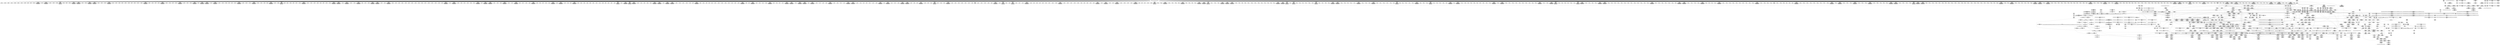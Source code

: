 digraph {
	CE0x44734d0 [shape=record,shape=Mrecord,label="{CE0x44734d0|272:_i8*,_:_CRE_216,224_|*MultipleSource*|Function::selinux_quotactl&Arg::sb::|Function::superblock_has_perm&Arg::sb::|security/selinux/hooks.c,1865}"]
	CE0x447ce70 [shape=record,shape=Mrecord,label="{CE0x447ce70|selinux_quotactl:sb|Function::selinux_quotactl&Arg::sb::|*SummSink*}"]
	CE0x446e0d0 [shape=record,shape=Mrecord,label="{CE0x446e0d0|GLOBAL:superblock_has_perm|*Constant*|*SummSource*}"]
	CE0x44e7610 [shape=record,shape=Mrecord,label="{CE0x44e7610|272:_i8*,_:_CRE_1876,1877_}"]
	CE0x44c02f0 [shape=record,shape=Mrecord,label="{CE0x44c02f0|superblock_has_perm:call|security/selinux/hooks.c,1863|*SummSink*}"]
	CE0x610f350 [shape=record,shape=Mrecord,label="{CE0x610f350|selinux_quotactl:tmp5|security/selinux/hooks.c,2016}"]
	CE0x44c8790 [shape=record,shape=Mrecord,label="{CE0x44c8790|272:_i8*,_:_CRE_1273,1274_}"]
	CE0x4460fa0 [shape=record,shape=Mrecord,label="{CE0x4460fa0|selinux_quotactl:call|security/selinux/hooks.c,2016}"]
	CE0x445f7d0 [shape=record,shape=Mrecord,label="{CE0x445f7d0|i32_256|*Constant*|*SummSource*}"]
	CE0x44ffd90 [shape=record,shape=Mrecord,label="{CE0x44ffd90|8:_i32,_:_CRE_48,49_}"]
	CE0x4503c80 [shape=record,shape=Mrecord,label="{CE0x4503c80|8:_i32,_:_CRE_220,221_}"]
	CE0x44fae90 [shape=record,shape=Mrecord,label="{CE0x44fae90|8:_i32,_:_CRE_33,34_}"]
	CE0x447a7e0 [shape=record,shape=Mrecord,label="{CE0x447a7e0|272:_i8*,_:_CRE_360,368_|*MultipleSource*|Function::selinux_quotactl&Arg::sb::|Function::superblock_has_perm&Arg::sb::|security/selinux/hooks.c,1865}"]
	CE0x4471bd0 [shape=record,shape=Mrecord,label="{CE0x4471bd0|272:_i8*,_:_CRE_104,112_|*MultipleSource*|Function::selinux_quotactl&Arg::sb::|Function::superblock_has_perm&Arg::sb::|security/selinux/hooks.c,1865}"]
	CE0x44b5750 [shape=record,shape=Mrecord,label="{CE0x44b5750|272:_i8*,_:_CRE_424,425_}"]
	CE0x45061b0 [shape=record,shape=Mrecord,label="{CE0x45061b0|8:_i32,_:_CRE_255,256_}"]
	CE0x4446080 [shape=record,shape=Mrecord,label="{CE0x4446080|selinux_quotactl:bb|*SummSink*}"]
	CE0x4506e70 [shape=record,shape=Mrecord,label="{CE0x4506e70|8:_i32,_:_CRE_267,268_}"]
	CE0x44c7470 [shape=record,shape=Mrecord,label="{CE0x44c7470|272:_i8*,_:_CRE_1255,1256_}"]
	CE0x445f3f0 [shape=record,shape=Mrecord,label="{CE0x445f3f0|superblock_has_perm:sb|Function::superblock_has_perm&Arg::sb::}"]
	CE0x44bb840 [shape=record,shape=Mrecord,label="{CE0x44bb840|selinux_quotactl:tmp31|security/selinux/hooks.c,2036}"]
	CE0x44663f0 [shape=record,shape=Mrecord,label="{CE0x44663f0|i32_8388609|*Constant*}"]
	CE0x44e62d0 [shape=record,shape=Mrecord,label="{CE0x44e62d0|272:_i8*,_:_CRE_1824,1828_|*MultipleSource*|Function::selinux_quotactl&Arg::sb::|Function::superblock_has_perm&Arg::sb::|security/selinux/hooks.c,1865}"]
	CE0x44e0c10 [shape=record,shape=Mrecord,label="{CE0x44e0c10|272:_i8*,_:_CRE_1214,1215_}"]
	CE0x44d1740 [shape=record,shape=Mrecord,label="{CE0x44d1740|272:_i8*,_:_CRE_1647,1648_}"]
	CE0x44d5e90 [shape=record,shape=Mrecord,label="{CE0x44d5e90|8:_i32,_:_CRE_77,78_}"]
	CE0x44b4100 [shape=record,shape=Mrecord,label="{CE0x44b4100|272:_i8*,_:_CRE_403,404_}"]
	CE0x44797e0 [shape=record,shape=Mrecord,label="{CE0x44797e0|272:_i8*,_:_CRE_296,304_|*MultipleSource*|Function::selinux_quotactl&Arg::sb::|Function::superblock_has_perm&Arg::sb::|security/selinux/hooks.c,1865}"]
	CE0x4464e50 [shape=record,shape=Mrecord,label="{CE0x4464e50|_call_void_lockdep_rcu_suspicious(i8*_getelementptr_inbounds_(_25_x_i8_,_25_x_i8_*_.str3,_i32_0,_i32_0),_i32_2016,_i8*_getelementptr_inbounds_(_45_x_i8_,_45_x_i8_*_.str12,_i32_0,_i32_0))_#10,_!dbg_!27731|security/selinux/hooks.c,2016|*SummSource*}"]
	CE0x443df30 [shape=record,shape=Mrecord,label="{CE0x443df30|selinux_quotactl:tobool|security/selinux/hooks.c,2016|*SummSink*}"]
	CE0x4466110 [shape=record,shape=Mrecord,label="{CE0x4466110|i32_8388612|*Constant*}"]
	CE0x44dcd30 [shape=record,shape=Mrecord,label="{CE0x44dcd30|272:_i8*,_:_CRE_606,607_}"]
	CE0x44539f0 [shape=record,shape=Mrecord,label="{CE0x44539f0|selinux_quotactl:tmp17|security/selinux/hooks.c,2016|*SummSink*}"]
	CE0x445d440 [shape=record,shape=Mrecord,label="{CE0x445d440|__llvm_gcov_indirect_counter_increment:entry|*SummSink*}"]
	CE0x4484ff0 [shape=record,shape=Mrecord,label="{CE0x4484ff0|selinux_quotactl:tmp6|security/selinux/hooks.c,2016|*SummSource*}"]
	CE0x44e9070 [shape=record,shape=Mrecord,label="{CE0x44e9070|272:_i8*,_:_CRE_2268,2304_|*MultipleSource*|Function::selinux_quotactl&Arg::sb::|Function::superblock_has_perm&Arg::sb::|security/selinux/hooks.c,1865}"]
	CE0x445c0c0 [shape=record,shape=Mrecord,label="{CE0x445c0c0|selinux_quotactl:tmp26|security/selinux/hooks.c,2028|*SummSink*}"]
	CE0x44b3ad0 [shape=record,shape=Mrecord,label="{CE0x44b3ad0|272:_i8*,_:_CRE_397,398_}"]
	CE0x44c88a0 [shape=record,shape=Mrecord,label="{CE0x44c88a0|272:_i8*,_:_CRE_1274,1275_}"]
	CE0x44df320 [shape=record,shape=Mrecord,label="{CE0x44df320|272:_i8*,_:_CRE_680,696_|*MultipleSource*|Function::selinux_quotactl&Arg::sb::|Function::superblock_has_perm&Arg::sb::|security/selinux/hooks.c,1865}"]
	CE0x44d6990 [shape=record,shape=Mrecord,label="{CE0x44d6990|8:_i32,_:_CRE_88,89_}"]
	CE0x44617f0 [shape=record,shape=Mrecord,label="{CE0x44617f0|selinux_quotactl:do.body|*SummSource*}"]
	CE0x4453cc0 [shape=record,shape=Mrecord,label="{CE0x4453cc0|i64_1|*Constant*|*SummSink*}"]
	CE0x44d1960 [shape=record,shape=Mrecord,label="{CE0x44d1960|272:_i8*,_:_CRE_1649,1650_}"]
	CE0x44d1850 [shape=record,shape=Mrecord,label="{CE0x44d1850|272:_i8*,_:_CRE_1648,1649_}"]
	CE0x44dab30 [shape=record,shape=Mrecord,label="{CE0x44dab30|272:_i8*,_:_CRE_574,575_}"]
	CE0x44c5d40 [shape=record,shape=Mrecord,label="{CE0x44c5d40|__llvm_gcov_indirect_counter_increment:tmp6}"]
	CE0x44d1410 [shape=record,shape=Mrecord,label="{CE0x44d1410|272:_i8*,_:_CRE_1644,1645_}"]
	CE0x44db2a0 [shape=record,shape=Mrecord,label="{CE0x44db2a0|272:_i8*,_:_CRE_581,582_}"]
	CE0x44494d0 [shape=record,shape=Mrecord,label="{CE0x44494d0|selinux_quotactl:land.lhs.true|*SummSink*}"]
	CE0x44c0c10 [shape=record,shape=Mrecord,label="{CE0x44c0c10|cred_sid:cred|Function::cred_sid&Arg::cred::|*SummSink*}"]
	CE0x449cde0 [shape=record,shape=Mrecord,label="{CE0x449cde0|0:_i32,_4:_i32,_8:_i32,_12:_i32,_:_CMRE_20,24_|*MultipleSource*|security/selinux/hooks.c,196|security/selinux/hooks.c,197|*LoadInst*|security/selinux/hooks.c,196}"]
	CE0x44d0db0 [shape=record,shape=Mrecord,label="{CE0x44d0db0|272:_i8*,_:_CRE_1638,1639_}"]
	CE0x44d10e0 [shape=record,shape=Mrecord,label="{CE0x44d10e0|272:_i8*,_:_CRE_1641,1642_}"]
	CE0x44dae60 [shape=record,shape=Mrecord,label="{CE0x44dae60|272:_i8*,_:_CRE_577,578_}"]
	CE0x4503490 [shape=record,shape=Mrecord,label="{CE0x4503490|8:_i32,_:_CRE_212,213_}"]
	CE0x44d7190 [shape=record,shape=Mrecord,label="{CE0x44d7190|8:_i32,_:_CRE_96,97_}"]
	CE0x446dab0 [shape=record,shape=Mrecord,label="{CE0x446dab0|selinux_quotactl:tmp27|security/selinux/hooks.c,2028}"]
	CE0x44c7ad0 [shape=record,shape=Mrecord,label="{CE0x44c7ad0|272:_i8*,_:_CRE_1261,1262_}"]
	CE0x44ce9f0 [shape=record,shape=Mrecord,label="{CE0x44ce9f0|272:_i8*,_:_CRE_1584,1592_|*MultipleSource*|Function::selinux_quotactl&Arg::sb::|Function::superblock_has_perm&Arg::sb::|security/selinux/hooks.c,1865}"]
	CE0x44b7400 [shape=record,shape=Mrecord,label="{CE0x44b7400|272:_i8*,_:_CRE_451,452_}"]
	CE0x44e64e0 [shape=record,shape=Mrecord,label="{CE0x44e64e0|272:_i8*,_:_CRE_1832,1840_|*MultipleSource*|Function::selinux_quotactl&Arg::sb::|Function::superblock_has_perm&Arg::sb::|security/selinux/hooks.c,1865}"]
	CE0x44cc940 [shape=record,shape=Mrecord,label="{CE0x44cc940|272:_i8*,_:_CRE_1353,1354_}"]
	CE0x4508290 [shape=record,shape=Mrecord,label="{CE0x4508290|avc_has_perm:tsid|Function::avc_has_perm&Arg::tsid::|*SummSink*}"]
	CE0x44656e0 [shape=record,shape=Mrecord,label="{CE0x44656e0|i8*_getelementptr_inbounds_(_25_x_i8_,_25_x_i8_*_.str3,_i32_0,_i32_0)|*Constant*}"]
	CE0x4496cb0 [shape=record,shape=Mrecord,label="{CE0x4496cb0|cred_sid:tmp2|*SummSource*}"]
	CE0x4492650 [shape=record,shape=Mrecord,label="{CE0x4492650|i64*_getelementptr_inbounds_(_2_x_i64_,_2_x_i64_*___llvm_gcov_ctr131,_i64_0,_i64_1)|*Constant*|*SummSource*}"]
	CE0x44d33f0 [shape=record,shape=Mrecord,label="{CE0x44d33f0|272:_i8*,_:_CRE_1674,1675_}"]
	CE0x44b5fd0 [shape=record,shape=Mrecord,label="{CE0x44b5fd0|272:_i8*,_:_CRE_432,433_}"]
	CE0x45018d0 [shape=record,shape=Mrecord,label="{CE0x45018d0|8:_i32,_:_CRE_112,120_|*MultipleSource*|*LoadInst*|security/selinux/hooks.c,1865|security/selinux/hooks.c,1865|security/selinux/hooks.c,1866}"]
	CE0x44b3970 [shape=record,shape=Mrecord,label="{CE0x44b3970|272:_i8*,_:_CRE_395,396_}"]
	CE0x444fa10 [shape=record,shape=Mrecord,label="{CE0x444fa10|selinux_quotactl:tmp25|security/selinux/hooks.c,2020|*SummSink*}"]
	CE0x44d6690 [shape=record,shape=Mrecord,label="{CE0x44d6690|8:_i32,_:_CRE_85,86_}"]
	CE0x44cab80 [shape=record,shape=Mrecord,label="{CE0x44cab80|272:_i8*,_:_CRE_1325,1326_}"]
	CE0x44df530 [shape=record,shape=Mrecord,label="{CE0x44df530|272:_i8*,_:_CRE_696,704_|*MultipleSource*|Function::selinux_quotactl&Arg::sb::|Function::superblock_has_perm&Arg::sb::|security/selinux/hooks.c,1865}"]
	CE0x44c6e30 [shape=record,shape=Mrecord,label="{CE0x44c6e30|get_current:tmp2}"]
	CE0x4492530 [shape=record,shape=Mrecord,label="{CE0x4492530|cred_sid:tmp1|*SummSink*}"]
	CE0x44e79c0 [shape=record,shape=Mrecord,label="{CE0x44e79c0|272:_i8*,_:_CRE_1880,1884_|*MultipleSource*|Function::selinux_quotactl&Arg::sb::|Function::superblock_has_perm&Arg::sb::|security/selinux/hooks.c,1865}"]
	CE0x44567c0 [shape=record,shape=Mrecord,label="{CE0x44567c0|i64_2|*Constant*|*SummSink*}"]
	CE0x44548a0 [shape=record,shape=Mrecord,label="{CE0x44548a0|i64_1|*Constant*}"]
	CE0x4454010 [shape=record,shape=Mrecord,label="{CE0x4454010|get_current:tmp1|*SummSource*}"]
	CE0x44b4210 [shape=record,shape=Mrecord,label="{CE0x44b4210|272:_i8*,_:_CRE_404,405_}"]
	CE0x449a120 [shape=record,shape=Mrecord,label="{CE0x449a120|avc_has_perm:ssid|Function::avc_has_perm&Arg::ssid::}"]
	CE0x4454730 [shape=record,shape=Mrecord,label="{CE0x4454730|selinux_quotactl:if.then|*SummSource*}"]
	CE0x44d4e40 [shape=record,shape=Mrecord,label="{CE0x44d4e40|_call_void_mcount()_#3|*SummSink*}"]
	CE0x44e9280 [shape=record,shape=Mrecord,label="{CE0x44e9280|superblock_has_perm:tmp4|*LoadInst*|security/selinux/hooks.c,1865}"]
	CE0x44670d0 [shape=record,shape=Mrecord,label="{CE0x44670d0|selinux_quotactl:tmp20|security/selinux/hooks.c,2019}"]
	CE0x44dc070 [shape=record,shape=Mrecord,label="{CE0x44dc070|272:_i8*,_:_CRE_594,595_}"]
	CE0x445a040 [shape=record,shape=Mrecord,label="{CE0x445a040|selinux_quotactl:tmp9|security/selinux/hooks.c,2016}"]
	CE0x44c0e90 [shape=record,shape=Mrecord,label="{CE0x44c0e90|_ret_i32_%tmp6,_!dbg_!27716|security/selinux/hooks.c,197|*SummSource*}"]
	CE0x446fa20 [shape=record,shape=Mrecord,label="{CE0x446fa20|cred_sid:tmp1}"]
	CE0x44e6d20 [shape=record,shape=Mrecord,label="{CE0x44e6d20|272:_i8*,_:_CRE_1864,1872_|*MultipleSource*|Function::selinux_quotactl&Arg::sb::|Function::superblock_has_perm&Arg::sb::|security/selinux/hooks.c,1865}"]
	CE0x44680c0 [shape=record,shape=Mrecord,label="{CE0x44680c0|selinux_quotactl:if.end8|*SummSink*}"]
	CE0x447a1b0 [shape=record,shape=Mrecord,label="{CE0x447a1b0|272:_i8*,_:_CRE_336,344_|*MultipleSource*|Function::selinux_quotactl&Arg::sb::|Function::superblock_has_perm&Arg::sb::|security/selinux/hooks.c,1865}"]
	CE0x448bc30 [shape=record,shape=Mrecord,label="{CE0x448bc30|selinux_quotactl:tmp28|security/selinux/hooks.c,2033}"]
	CE0x44b72f0 [shape=record,shape=Mrecord,label="{CE0x44b72f0|272:_i8*,_:_CRE_450,451_}"]
	CE0x44711a0 [shape=record,shape=Mrecord,label="{CE0x44711a0|i32_8388615|*Constant*|*SummSource*}"]
	CE0x44dd4a0 [shape=record,shape=Mrecord,label="{CE0x44dd4a0|272:_i8*,_:_CRE_613,614_}"]
	CE0x4463790 [shape=record,shape=Mrecord,label="{CE0x4463790|superblock_has_perm:sid1|security/selinux/hooks.c,1866|*SummSource*}"]
	CE0x4452c00 [shape=record,shape=Mrecord,label="{CE0x4452c00|selinux_quotactl:tmp8|security/selinux/hooks.c,2016|*SummSource*}"]
	CE0x444abd0 [shape=record,shape=Mrecord,label="{CE0x444abd0|selinux_quotactl:tmp23|security/selinux/hooks.c,2019|*SummSource*}"]
	CE0x44bdc20 [shape=record,shape=Mrecord,label="{CE0x44bdc20|selinux_quotactl:retval.0|*SummSource*}"]
	CE0x446e2c0 [shape=record,shape=Mrecord,label="{CE0x446e2c0|selinux_quotactl:tmp15|security/selinux/hooks.c,2016|*SummSink*}"]
	CE0x44cdb50 [shape=record,shape=Mrecord,label="{CE0x44cdb50|272:_i8*,_:_CRE_1370,1371_}"]
	CE0x44cee10 [shape=record,shape=Mrecord,label="{CE0x44cee10|272:_i8*,_:_CRE_1596,1600_|*MultipleSource*|Function::selinux_quotactl&Arg::sb::|Function::superblock_has_perm&Arg::sb::|security/selinux/hooks.c,1865}"]
	CE0x4505710 [shape=record,shape=Mrecord,label="{CE0x4505710|8:_i32,_:_CRE_245,246_}"]
	CE0x44cf440 [shape=record,shape=Mrecord,label="{CE0x44cf440|272:_i8*,_:_CRE_1616,1617_}"]
	CE0x4451470 [shape=record,shape=Mrecord,label="{CE0x4451470|selinux_quotactl:cred4|security/selinux/hooks.c,2016|*SummSource*}"]
	CE0x448bf70 [shape=record,shape=Mrecord,label="{CE0x448bf70|i64*_getelementptr_inbounds_(_27_x_i64_,_27_x_i64_*___llvm_gcov_ctr148,_i64_0,_i64_23)|*Constant*|*SummSink*}"]
	CE0x44b8bb0 [shape=record,shape=Mrecord,label="{CE0x44b8bb0|superblock_has_perm:tmp3|*SummSink*}"]
	CE0x45064e0 [shape=record,shape=Mrecord,label="{CE0x45064e0|8:_i32,_:_CRE_258,259_}"]
	CE0x444d0b0 [shape=record,shape=Mrecord,label="{CE0x444d0b0|superblock_has_perm:entry}"]
	CE0x4505930 [shape=record,shape=Mrecord,label="{CE0x4505930|8:_i32,_:_CRE_247,248_}"]
	CE0x44cfdc0 [shape=record,shape=Mrecord,label="{CE0x44cfdc0|272:_i8*,_:_CRE_1623,1624_}"]
	CE0x4461d70 [shape=record,shape=Mrecord,label="{CE0x4461d70|selinux_quotactl:cmds|Function::selinux_quotactl&Arg::cmds::|*SummSink*}"]
	CE0x44daa20 [shape=record,shape=Mrecord,label="{CE0x44daa20|272:_i8*,_:_CRE_573,574_}"]
	CE0x4499710 [shape=record,shape=Mrecord,label="{CE0x4499710|superblock_has_perm:call2|security/selinux/hooks.c,1866|*SummSource*}"]
	CE0x44d5f90 [shape=record,shape=Mrecord,label="{CE0x44d5f90|8:_i32,_:_CRE_78,79_}"]
	CE0x44b3cc0 [shape=record,shape=Mrecord,label="{CE0x44b3cc0|272:_i8*,_:_CRE_399,400_}"]
	CE0x44e78b0 [shape=record,shape=Mrecord,label="{CE0x44e78b0|272:_i8*,_:_CRE_1879,1880_}"]
	CE0x44d3d80 [shape=record,shape=Mrecord,label="{CE0x44d3d80|272:_i8*,_:_CRE_1683,1684_}"]
	CE0x44de9e0 [shape=record,shape=Mrecord,label="{CE0x44de9e0|272:_i8*,_:_CRE_640,648_|*MultipleSource*|Function::selinux_quotactl&Arg::sb::|Function::superblock_has_perm&Arg::sb::|security/selinux/hooks.c,1865}"]
	CE0x44e4760 [shape=record,shape=Mrecord,label="{CE0x44e4760|__llvm_gcov_indirect_counter_increment:tmp1|*SummSource*}"]
	CE0x443cbe0 [shape=record,shape=Mrecord,label="{CE0x443cbe0|i1_true|*Constant*}"]
	CE0x443d7b0 [shape=record,shape=Mrecord,label="{CE0x443d7b0|selinux_quotactl:tmp17|security/selinux/hooks.c,2016}"]
	CE0x447cfb0 [shape=record,shape=Mrecord,label="{CE0x447cfb0|%struct.super_block*_null|*Constant*}"]
	CE0x4504d80 [shape=record,shape=Mrecord,label="{CE0x4504d80|8:_i32,_:_CRE_236,237_}"]
	CE0x4492f90 [shape=record,shape=Mrecord,label="{CE0x4492f90|_call_void_mcount()_#3|*SummSource*}"]
	CE0x44cc1d0 [shape=record,shape=Mrecord,label="{CE0x44cc1d0|272:_i8*,_:_CRE_1346,1347_}"]
	CE0x4460840 [shape=record,shape=Mrecord,label="{CE0x4460840|superblock_has_perm:ad|Function::superblock_has_perm&Arg::ad::|*SummSource*}"]
	CE0x44d5990 [shape=record,shape=Mrecord,label="{CE0x44d5990|8:_i32,_:_CRE_72,73_}"]
	CE0x44b6fc0 [shape=record,shape=Mrecord,label="{CE0x44b6fc0|272:_i8*,_:_CRE_447,448_}"]
	CE0x44b8e70 [shape=record,shape=Mrecord,label="{CE0x44b8e70|_call_void_mcount()_#3|*SummSource*}"]
	CE0x4465ef0 [shape=record,shape=Mrecord,label="{CE0x4465ef0|i32_8388613|*Constant*}"]
	CE0x444c390 [shape=record,shape=Mrecord,label="{CE0x444c390|get_current:tmp3}"]
	CE0x445e100 [shape=record,shape=Mrecord,label="{CE0x445e100|_ret_void}"]
	CE0x44decc0 [shape=record,shape=Mrecord,label="{CE0x44decc0|272:_i8*,_:_CRE_656,664_|*MultipleSource*|Function::selinux_quotactl&Arg::sb::|Function::superblock_has_perm&Arg::sb::|security/selinux/hooks.c,1865}"]
	CE0x44b7fb0 [shape=record,shape=Mrecord,label="{CE0x44b7fb0|272:_i8*,_:_CRE_462,463_}"]
	CE0x44cb950 [shape=record,shape=Mrecord,label="{CE0x44cb950|272:_i8*,_:_CRE_1338,1339_}"]
	CE0x44414e0 [shape=record,shape=Mrecord,label="{CE0x44414e0|selinux_quotactl:if.end8|*SummSource*}"]
	CE0x4483c50 [shape=record,shape=Mrecord,label="{CE0x4483c50|selinux_quotactl:tmp8|security/selinux/hooks.c,2016}"]
	CE0x44d6890 [shape=record,shape=Mrecord,label="{CE0x44d6890|8:_i32,_:_CRE_87,88_}"]
	CE0x44cfbd0 [shape=record,shape=Mrecord,label="{CE0x44cfbd0|272:_i8*,_:_CRE_1621,1622_}"]
	CE0x44b81d0 [shape=record,shape=Mrecord,label="{CE0x44b81d0|272:_i8*,_:_CRE_464,472_|*MultipleSource*|Function::selinux_quotactl&Arg::sb::|Function::superblock_has_perm&Arg::sb::|security/selinux/hooks.c,1865}"]
	CE0x44e29d0 [shape=record,shape=Mrecord,label="{CE0x44e29d0|272:_i8*,_:_CRE_1242,1243_}"]
	CE0x444fde0 [shape=record,shape=Mrecord,label="{CE0x444fde0|GLOBAL:__llvm_gcov_global_state_pred150|Global_var:__llvm_gcov_global_state_pred150|*SummSource*}"]
	CE0x44475e0 [shape=record,shape=Mrecord,label="{CE0x44475e0|selinux_quotactl:call|security/selinux/hooks.c,2016|*SummSource*}"]
	CE0x44b4540 [shape=record,shape=Mrecord,label="{CE0x44b4540|272:_i8*,_:_CRE_407,408_}"]
	CE0x447c960 [shape=record,shape=Mrecord,label="{CE0x447c960|__llvm_gcov_indirect_counter_increment:pred|*SummSource*}"]
	CE0x44dbe50 [shape=record,shape=Mrecord,label="{CE0x44dbe50|272:_i8*,_:_CRE_592,593_}"]
	CE0x448d2b0 [shape=record,shape=Mrecord,label="{CE0x448d2b0|i32_512|*Constant*|*SummSink*}"]
	CE0x44c6510 [shape=record,shape=Mrecord,label="{CE0x44c6510|superblock_has_perm:bb}"]
	CE0x445b270 [shape=record,shape=Mrecord,label="{CE0x445b270|272:_i8*,_:_CRE_40,48_|*MultipleSource*|Function::selinux_quotactl&Arg::sb::|Function::superblock_has_perm&Arg::sb::|security/selinux/hooks.c,1865}"]
	CE0x44d5790 [shape=record,shape=Mrecord,label="{CE0x44d5790|8:_i32,_:_CRE_70,71_}"]
	CE0x4462450 [shape=record,shape=Mrecord,label="{CE0x4462450|i32_8388610|*Constant*}"]
	CE0x4452f60 [shape=record,shape=Mrecord,label="{CE0x4452f60|get_current:entry}"]
	CE0x445fd10 [shape=record,shape=Mrecord,label="{CE0x445fd10|%struct.common_audit_data*_null|*Constant*}"]
	CE0x44be900 [shape=record,shape=Mrecord,label="{CE0x44be900|_ret_i32_%retval.0,_!dbg_!27760|security/selinux/hooks.c,2040}"]
	CE0x4478ed0 [shape=record,shape=Mrecord,label="{CE0x4478ed0|272:_i8*,_:_CRE_264,268_|*MultipleSource*|Function::selinux_quotactl&Arg::sb::|Function::superblock_has_perm&Arg::sb::|security/selinux/hooks.c,1865}"]
	CE0x44927c0 [shape=record,shape=Mrecord,label="{CE0x44927c0|i64*_getelementptr_inbounds_(_2_x_i64_,_2_x_i64_*___llvm_gcov_ctr131,_i64_0,_i64_1)|*Constant*|*SummSink*}"]
	CE0x44dfb60 [shape=record,shape=Mrecord,label="{CE0x44dfb60|272:_i8*,_:_CRE_720,736_|*MultipleSource*|Function::selinux_quotactl&Arg::sb::|Function::superblock_has_perm&Arg::sb::|security/selinux/hooks.c,1865}"]
	CE0x4478390 [shape=record,shape=Mrecord,label="{CE0x4478390|__llvm_gcov_indirect_counter_increment:tmp3|*SummSource*}"]
	CE0x58e75f0 [shape=record,shape=Mrecord,label="{CE0x58e75f0|i64*_getelementptr_inbounds_(_27_x_i64_,_27_x_i64_*___llvm_gcov_ctr148,_i64_0,_i64_0)|*Constant*}"]
	CE0x4462a30 [shape=record,shape=Mrecord,label="{CE0x4462a30|_call_void_mcount()_#3|*SummSink*}"]
	CE0x4467d10 [shape=record,shape=Mrecord,label="{CE0x4467d10|selinux_quotactl:call3|security/selinux/hooks.c,2016}"]
	CE0x44e19e0 [shape=record,shape=Mrecord,label="{CE0x44e19e0|272:_i8*,_:_CRE_1227,1228_}"]
	CE0x4497390 [shape=record,shape=Mrecord,label="{CE0x4497390|avc_has_perm:tclass|Function::avc_has_perm&Arg::tclass::|*SummSource*}"]
	CE0x44e5eb0 [shape=record,shape=Mrecord,label="{CE0x44e5eb0|272:_i8*,_:_CRE_1808,1816_|*MultipleSource*|Function::selinux_quotactl&Arg::sb::|Function::superblock_has_perm&Arg::sb::|security/selinux/hooks.c,1865}"]
	CE0x44e1490 [shape=record,shape=Mrecord,label="{CE0x44e1490|272:_i8*,_:_CRE_1222,1223_}"]
	CE0x4477f60 [shape=record,shape=Mrecord,label="{CE0x4477f60|i64*_null|*Constant*}"]
	CE0x44d21e0 [shape=record,shape=Mrecord,label="{CE0x44d21e0|272:_i8*,_:_CRE_1657,1658_}"]
	CE0x446af30 [shape=record,shape=Mrecord,label="{CE0x446af30|selinux_quotactl:tobool6|security/selinux/hooks.c,2019|*SummSource*}"]
	CE0x44da120 [shape=record,shape=Mrecord,label="{CE0x44da120|272:_i8*,_:_CRE_564,565_}"]
	CE0x4449160 [shape=record,shape=Mrecord,label="{CE0x4449160|selinux_quotactl:tobool|security/selinux/hooks.c,2016}"]
	CE0x4507800 [shape=record,shape=Mrecord,label="{CE0x4507800|8:_i32,_:_CRE_276,277_}"]
	CE0x44d6190 [shape=record,shape=Mrecord,label="{CE0x44d6190|8:_i32,_:_CRE_80,81_}"]
	CE0x44e0a80 [shape=record,shape=Mrecord,label="{CE0x44e0a80|272:_i8*,_:_CRE_1212,1213_}"]
	CE0x44e9920 [shape=record,shape=Mrecord,label="{CE0x44e9920|superblock_has_perm:sid1|security/selinux/hooks.c,1866}"]
	CE0x448b560 [shape=record,shape=Mrecord,label="{CE0x448b560|_call_void___llvm_gcov_indirect_counter_increment(i32*___llvm_gcov_global_state_pred150,_i64**_getelementptr_inbounds_(_3_x_i64*_,_3_x_i64*_*___llvm_gcda_edge_table149,_i64_0,_i64_2)),_!dbg_!27753|security/selinux/hooks.c,2033|*SummSource*}"]
	CE0x44784c0 [shape=record,shape=Mrecord,label="{CE0x44784c0|_call_void_mcount()_#3}"]
	CE0x4508160 [shape=record,shape=Mrecord,label="{CE0x4508160|avc_has_perm:tsid|Function::avc_has_perm&Arg::tsid::|*SummSource*}"]
	CE0x445c1b0 [shape=record,shape=Mrecord,label="{CE0x445c1b0|GLOBAL:superblock_has_perm|*Constant*}"]
	CE0x44e5460 [shape=record,shape=Mrecord,label="{CE0x44e5460|272:_i8*,_:_CRE_1768,1776_|*MultipleSource*|Function::selinux_quotactl&Arg::sb::|Function::superblock_has_perm&Arg::sb::|security/selinux/hooks.c,1865}"]
	CE0x44652c0 [shape=record,shape=Mrecord,label="{CE0x44652c0|i64*_getelementptr_inbounds_(_27_x_i64_,_27_x_i64_*___llvm_gcov_ctr148,_i64_0,_i64_6)|*Constant*}"]
	CE0x44b6eb0 [shape=record,shape=Mrecord,label="{CE0x44b6eb0|272:_i8*,_:_CRE_446,447_}"]
	CE0x44d1300 [shape=record,shape=Mrecord,label="{CE0x44d1300|272:_i8*,_:_CRE_1643,1644_}"]
	CE0x44d0200 [shape=record,shape=Mrecord,label="{CE0x44d0200|272:_i8*,_:_CRE_1627,1628_}"]
	CE0x4493700 [shape=record,shape=Mrecord,label="{CE0x4493700|i32_22|*Constant*|*SummSink*}"]
	CE0x447a5d0 [shape=record,shape=Mrecord,label="{CE0x447a5d0|272:_i8*,_:_CRE_352,360_|*MultipleSource*|Function::selinux_quotactl&Arg::sb::|Function::superblock_has_perm&Arg::sb::|security/selinux/hooks.c,1865}"]
	CE0x44b61f0 [shape=record,shape=Mrecord,label="{CE0x44b61f0|272:_i8*,_:_CRE_434,435_}"]
	CE0x44e2260 [shape=record,shape=Mrecord,label="{CE0x44e2260|272:_i8*,_:_CRE_1235,1236_}"]
	CE0x446bc40 [shape=record,shape=Mrecord,label="{CE0x446bc40|selinux_quotactl:cred4|security/selinux/hooks.c,2016}"]
	CE0x4504e90 [shape=record,shape=Mrecord,label="{CE0x4504e90|8:_i32,_:_CRE_237,238_}"]
	CE0x4458f80 [shape=record,shape=Mrecord,label="{CE0x4458f80|selinux_quotactl:tmp24|security/selinux/hooks.c,2020|*SummSource*}"]
	CE0x44d5690 [shape=record,shape=Mrecord,label="{CE0x44d5690|8:_i32,_:_CRE_69,70_}"]
	CE0x44c3ba0 [shape=record,shape=Mrecord,label="{CE0x44c3ba0|272:_i8*,_:_CRE_20,21_|*MultipleSource*|Function::selinux_quotactl&Arg::sb::|Function::superblock_has_perm&Arg::sb::|security/selinux/hooks.c,1865}"]
	CE0x44b4ed0 [shape=record,shape=Mrecord,label="{CE0x44b4ed0|272:_i8*,_:_CRE_416,417_}"]
	CE0x4480790 [shape=record,shape=Mrecord,label="{CE0x4480790|GLOBAL:selinux_quotactl.__warned|Global_var:selinux_quotactl.__warned}"]
	CE0x4452d00 [shape=record,shape=Mrecord,label="{CE0x4452d00|selinux_quotactl:tobool1|security/selinux/hooks.c,2016}"]
	CE0x44c5870 [shape=record,shape=Mrecord,label="{CE0x44c5870|__llvm_gcov_indirect_counter_increment:tmp3|*SummSink*}"]
	CE0x44c3070 [shape=record,shape=Mrecord,label="{CE0x44c3070|superblock_has_perm:s_security|security/selinux/hooks.c,1865}"]
	CE0x448b9c0 [shape=record,shape=Mrecord,label="{CE0x448b9c0|i64**_getelementptr_inbounds_(_3_x_i64*_,_3_x_i64*_*___llvm_gcda_edge_table149,_i64_0,_i64_2)|*Constant*|*SummSource*}"]
	CE0x4446ec0 [shape=record,shape=Mrecord,label="{CE0x4446ec0|i64_3|*Constant*|*SummSource*}"]
	CE0x44de5a0 [shape=record,shape=Mrecord,label="{CE0x44de5a0|272:_i8*,_:_CRE_629,630_}"]
	CE0x4465f60 [shape=record,shape=Mrecord,label="{CE0x4465f60|i32_8388613|*Constant*|*SummSource*}"]
	CE0x44fa750 [shape=record,shape=Mrecord,label="{CE0x44fa750|8:_i32,_:_CRE_20,22_|*MultipleSource*|*LoadInst*|security/selinux/hooks.c,1865|security/selinux/hooks.c,1865|security/selinux/hooks.c,1866}"]
	CE0x44d6490 [shape=record,shape=Mrecord,label="{CE0x44d6490|8:_i32,_:_CRE_83,84_}"]
	CE0x4482ae0 [shape=record,shape=Mrecord,label="{CE0x4482ae0|GLOBAL:selinux_quotactl.__warned|Global_var:selinux_quotactl.__warned|*SummSink*}"]
	CE0x4506700 [shape=record,shape=Mrecord,label="{CE0x4506700|8:_i32,_:_CRE_260,261_}"]
	CE0x44b3bb0 [shape=record,shape=Mrecord,label="{CE0x44b3bb0|272:_i8*,_:_CRE_398,399_}"]
	CE0x44d6c90 [shape=record,shape=Mrecord,label="{CE0x44d6c90|8:_i32,_:_CRE_91,92_}"]
	CE0x44b4cb0 [shape=record,shape=Mrecord,label="{CE0x44b4cb0|272:_i8*,_:_CRE_414,415_}"]
	CE0x445d640 [shape=record,shape=Mrecord,label="{CE0x445d640|__llvm_gcov_indirect_counter_increment:predecessor|Function::__llvm_gcov_indirect_counter_increment&Arg::predecessor::|*SummSink*}"]
	CE0x44d1da0 [shape=record,shape=Mrecord,label="{CE0x44d1da0|272:_i8*,_:_CRE_1653,1654_}"]
	CE0x44e8830 [shape=record,shape=Mrecord,label="{CE0x44e8830|272:_i8*,_:_CRE_2120,2248_|*MultipleSource*|Function::selinux_quotactl&Arg::sb::|Function::superblock_has_perm&Arg::sb::|security/selinux/hooks.c,1865}"]
	CE0x44c3dc0 [shape=record,shape=Mrecord,label="{CE0x44c3dc0|COLLAPSED:_GCMRE___llvm_gcov_ctr151_internal_global_2_x_i64_zeroinitializer:_elem_0:default:}"]
	CE0x444acb0 [shape=record,shape=Mrecord,label="{CE0x444acb0|selinux_quotactl:tmp23|security/selinux/hooks.c,2019|*SummSink*}"]
	CE0x44e07c0 [shape=record,shape=Mrecord,label="{CE0x44e07c0|272:_i8*,_:_CRE_1210,1211_}"]
	CE0x4498830 [shape=record,shape=Mrecord,label="{CE0x4498830|cred_sid:bb|*SummSink*}"]
	CE0x44b7620 [shape=record,shape=Mrecord,label="{CE0x44b7620|272:_i8*,_:_CRE_453,454_}"]
	CE0x4466510 [shape=record,shape=Mrecord,label="{CE0x4466510|i32_8388609|*Constant*|*SummSource*}"]
	CE0x44d2fb0 [shape=record,shape=Mrecord,label="{CE0x44d2fb0|272:_i8*,_:_CRE_1670,1671_}"]
	CE0x45063d0 [shape=record,shape=Mrecord,label="{CE0x45063d0|8:_i32,_:_CRE_257,258_}"]
	CE0x444b140 [shape=record,shape=Mrecord,label="{CE0x444b140|i64*_getelementptr_inbounds_(_27_x_i64_,_27_x_i64_*___llvm_gcov_ctr148,_i64_0,_i64_12)|*Constant*}"]
	CE0x45042e0 [shape=record,shape=Mrecord,label="{CE0x45042e0|8:_i32,_:_CRE_226,227_}"]
	CE0x44468c0 [shape=record,shape=Mrecord,label="{CE0x44468c0|selinux_quotactl:do.body|*SummSink*}"]
	CE0x44d5a90 [shape=record,shape=Mrecord,label="{CE0x44d5a90|8:_i32,_:_CRE_73,74_}"]
	CE0x44ccd80 [shape=record,shape=Mrecord,label="{CE0x44ccd80|272:_i8*,_:_CRE_1357,1358_}"]
	CE0x44b7510 [shape=record,shape=Mrecord,label="{CE0x44b7510|272:_i8*,_:_CRE_452,453_}"]
	CE0x4453b90 [shape=record,shape=Mrecord,label="{CE0x4453b90|selinux_quotactl:tmp18|security/selinux/hooks.c,2016}"]
	CE0x44e8200 [shape=record,shape=Mrecord,label="{CE0x44e8200|272:_i8*,_:_CRE_1928,2056_|*MultipleSource*|Function::selinux_quotactl&Arg::sb::|Function::superblock_has_perm&Arg::sb::|security/selinux/hooks.c,1865}"]
	CE0x446dff0 [shape=record,shape=Mrecord,label="{CE0x446dff0|selinux_quotactl:call9|security/selinux/hooks.c,2028|*SummSource*}"]
	CE0x4466600 [shape=record,shape=Mrecord,label="{CE0x4466600|i32_8388609|*Constant*|*SummSink*}"]
	CE0x44d9410 [shape=record,shape=Mrecord,label="{CE0x44d9410|272:_i8*,_:_CRE_536,540_|*MultipleSource*|Function::selinux_quotactl&Arg::sb::|Function::superblock_has_perm&Arg::sb::|security/selinux/hooks.c,1865}"]
	CE0x44c0840 [shape=record,shape=Mrecord,label="{CE0x44c0840|cred_sid:entry|*SummSink*}"]
	CE0x44cc2e0 [shape=record,shape=Mrecord,label="{CE0x44cc2e0|272:_i8*,_:_CRE_1347,1348_}"]
	CE0x44e5670 [shape=record,shape=Mrecord,label="{CE0x44e5670|272:_i8*,_:_CRE_1776,1784_|*MultipleSource*|Function::selinux_quotactl&Arg::sb::|Function::superblock_has_perm&Arg::sb::|security/selinux/hooks.c,1865}"]
	CE0x44d0ec0 [shape=record,shape=Mrecord,label="{CE0x44d0ec0|272:_i8*,_:_CRE_1639,1640_}"]
	CE0x44caa70 [shape=record,shape=Mrecord,label="{CE0x44caa70|272:_i8*,_:_CRE_1324,1325_}"]
	CE0x44d44f0 [shape=record,shape=Mrecord,label="{CE0x44d44f0|272:_i8*,_:_CRE_1704,1712_|*MultipleSource*|Function::selinux_quotactl&Arg::sb::|Function::superblock_has_perm&Arg::sb::|security/selinux/hooks.c,1865}"]
	CE0x44533e0 [shape=record,shape=Mrecord,label="{CE0x44533e0|_ret_%struct.task_struct*_%tmp4,_!dbg_!27714|./arch/x86/include/asm/current.h,14|*SummSource*}"]
	CE0x44ff450 [shape=record,shape=Mrecord,label="{CE0x44ff450|8:_i32,_:_CRE_38,39_}"]
	CE0x44490b0 [shape=record,shape=Mrecord,label="{CE0x44490b0|selinux_quotactl:if.end|*SummSink*}"]
	CE0x44c7070 [shape=record,shape=Mrecord,label="{CE0x44c7070|272:_i8*,_:_CRE_1251,1252_}"]
	CE0x444cf80 [shape=record,shape=Mrecord,label="{CE0x444cf80|GLOBAL:superblock_has_perm|*Constant*|*SummSink*}"]
	CE0x4458e60 [shape=record,shape=Mrecord,label="{CE0x4458e60|i64*_getelementptr_inbounds_(_27_x_i64_,_27_x_i64_*___llvm_gcov_ctr148,_i64_0,_i64_12)|*Constant*|*SummSource*}"]
	CE0x4474d20 [shape=record,shape=Mrecord,label="{CE0x4474d20|selinux_quotactl:tmp11|security/selinux/hooks.c,2016}"]
	CE0x44dca00 [shape=record,shape=Mrecord,label="{CE0x44dca00|272:_i8*,_:_CRE_603,604_}"]
	CE0x44c8f00 [shape=record,shape=Mrecord,label="{CE0x44c8f00|272:_i8*,_:_CRE_1280,1288_|*MultipleSource*|Function::selinux_quotactl&Arg::sb::|Function::superblock_has_perm&Arg::sb::|security/selinux/hooks.c,1865}"]
	CE0x44737d0 [shape=record,shape=Mrecord,label="{CE0x44737d0|272:_i8*,_:_CRE_240,248_|*MultipleSource*|Function::selinux_quotactl&Arg::sb::|Function::superblock_has_perm&Arg::sb::|security/selinux/hooks.c,1865}"]
	CE0x44c9b90 [shape=record,shape=Mrecord,label="{CE0x44c9b90|272:_i8*,_:_CRE_1310,1311_}"]
	CE0x4507d50 [shape=record,shape=Mrecord,label="{CE0x4507d50|superblock_has_perm:tmp6|security/selinux/hooks.c,1866}"]
	CE0x4504720 [shape=record,shape=Mrecord,label="{CE0x4504720|8:_i32,_:_CRE_230,231_}"]
	CE0x44799b0 [shape=record,shape=Mrecord,label="{CE0x44799b0|272:_i8*,_:_CRE_304,312_|*MultipleSource*|Function::selinux_quotactl&Arg::sb::|Function::superblock_has_perm&Arg::sb::|security/selinux/hooks.c,1865}"]
	CE0x44b3550 [shape=record,shape=Mrecord,label="{CE0x44b3550|272:_i8*,_:_CRE_393,394_}"]
	CE0x44ca300 [shape=record,shape=Mrecord,label="{CE0x44ca300|272:_i8*,_:_CRE_1317,1318_}"]
	CE0x44bcb70 [shape=record,shape=Mrecord,label="{CE0x44bcb70|i64*_getelementptr_inbounds_(_27_x_i64_,_27_x_i64_*___llvm_gcov_ctr148,_i64_0,_i64_25)|*Constant*|*SummSource*}"]
	CE0x4505d70 [shape=record,shape=Mrecord,label="{CE0x4505d70|8:_i32,_:_CRE_251,252_}"]
	CE0x44ca0e0 [shape=record,shape=Mrecord,label="{CE0x44ca0e0|272:_i8*,_:_CRE_1315,1316_}"]
	CE0x446fb50 [shape=record,shape=Mrecord,label="{CE0x446fb50|cred_sid:tmp1|*SummSource*}"]
	CE0x448ba30 [shape=record,shape=Mrecord,label="{CE0x448ba30|i64**_getelementptr_inbounds_(_3_x_i64*_,_3_x_i64*_*___llvm_gcda_edge_table149,_i64_0,_i64_2)|*Constant*|*SummSink*}"]
	CE0x4467a30 [shape=record,shape=Mrecord,label="{CE0x4467a30|selinux_quotactl:tmp|*SummSource*}"]
	CE0x4499490 [shape=record,shape=Mrecord,label="{CE0x4499490|cred_sid:tmp|*SummSource*}"]
	CE0x44c8350 [shape=record,shape=Mrecord,label="{CE0x44c8350|272:_i8*,_:_CRE_1269,1270_}"]
	CE0x448b690 [shape=record,shape=Mrecord,label="{CE0x448b690|_call_void___llvm_gcov_indirect_counter_increment(i32*___llvm_gcov_global_state_pred150,_i64**_getelementptr_inbounds_(_3_x_i64*_,_3_x_i64*_*___llvm_gcda_edge_table149,_i64_0,_i64_2)),_!dbg_!27753|security/selinux/hooks.c,2033|*SummSink*}"]
	CE0x45051c0 [shape=record,shape=Mrecord,label="{CE0x45051c0|8:_i32,_:_CRE_240,241_}"]
	CE0x449e070 [shape=record,shape=Mrecord,label="{CE0x449e070|selinux_quotactl:tmp27|security/selinux/hooks.c,2028|*SummSource*}"]
	CE0x44d0fd0 [shape=record,shape=Mrecord,label="{CE0x44d0fd0|272:_i8*,_:_CRE_1640,1641_}"]
	CE0x44e1f30 [shape=record,shape=Mrecord,label="{CE0x44e1f30|272:_i8*,_:_CRE_1232,1233_}"]
	CE0x446b790 [shape=record,shape=Mrecord,label="{CE0x446b790|selinux_quotactl:tmp2|*SummSource*}"]
	CE0x4460130 [shape=record,shape=Mrecord,label="{CE0x4460130|%struct.common_audit_data*_null|*Constant*|*SummSource*}"]
	CE0x444b680 [shape=record,shape=Mrecord,label="{CE0x444b680|selinux_quotactl:tmp1|*SummSink*}"]
	CE0x445dbb0 [shape=record,shape=Mrecord,label="{CE0x445dbb0|__llvm_gcov_indirect_counter_increment:counters|Function::__llvm_gcov_indirect_counter_increment&Arg::counters::|*SummSource*}"]
	CE0x444de10 [shape=record,shape=Mrecord,label="{CE0x444de10|i32_8388610|*Constant*|*SummSource*}"]
	CE0x4468560 [shape=record,shape=Mrecord,label="{CE0x4468560|selinux_quotactl:entry}"]
	CE0x44b7730 [shape=record,shape=Mrecord,label="{CE0x44b7730|272:_i8*,_:_CRE_454,455_}"]
	CE0x44dd060 [shape=record,shape=Mrecord,label="{CE0x44dd060|272:_i8*,_:_CRE_609,610_}"]
	CE0x4460390 [shape=record,shape=Mrecord,label="{CE0x4460390|superblock_has_perm:ad|Function::superblock_has_perm&Arg::ad::|*SummSink*}"]
	CE0x4492bc0 [shape=record,shape=Mrecord,label="{CE0x4492bc0|cred_sid:tmp3|*SummSource*}"]
	CE0x44938e0 [shape=record,shape=Mrecord,label="{CE0x44938e0|COLLAPSED:_CMRE:_elem_0::|security/selinux/hooks.c,196}"]
	CE0x44bbc60 [shape=record,shape=Mrecord,label="{CE0x44bbc60|selinux_quotactl:tmp31|security/selinux/hooks.c,2036|*SummSource*}"]
	CE0x44b8ab0 [shape=record,shape=Mrecord,label="{CE0x44b8ab0|superblock_has_perm:tmp3|*SummSource*}"]
	CE0x44e76c0 [shape=record,shape=Mrecord,label="{CE0x44e76c0|272:_i8*,_:_CRE_1877,1878_}"]
	CE0x44e2590 [shape=record,shape=Mrecord,label="{CE0x44e2590|272:_i8*,_:_CRE_1238,1239_}"]
	CE0x44e7350 [shape=record,shape=Mrecord,label="{CE0x44e7350|272:_i8*,_:_CRE_1874,1875_}"]
	CE0x44e2bf0 [shape=record,shape=Mrecord,label="{CE0x44e2bf0|272:_i8*,_:_CRE_1244,1245_}"]
	CE0x44e7560 [shape=record,shape=Mrecord,label="{CE0x44e7560|272:_i8*,_:_CRE_1875,1876_}"]
	CE0x44ffb90 [shape=record,shape=Mrecord,label="{CE0x44ffb90|8:_i32,_:_CRE_46,47_}"]
	CE0x44e7ff0 [shape=record,shape=Mrecord,label="{CE0x44e7ff0|272:_i8*,_:_CRE_1920,1928_|*MultipleSource*|Function::selinux_quotactl&Arg::sb::|Function::superblock_has_perm&Arg::sb::|security/selinux/hooks.c,1865}"]
	CE0x44d11f0 [shape=record,shape=Mrecord,label="{CE0x44d11f0|272:_i8*,_:_CRE_1642,1643_}"]
	CE0x44cec00 [shape=record,shape=Mrecord,label="{CE0x44cec00|272:_i8*,_:_CRE_1592,1596_|*MultipleSource*|Function::selinux_quotactl&Arg::sb::|Function::superblock_has_perm&Arg::sb::|security/selinux/hooks.c,1865}"]
	CE0x4493a70 [shape=record,shape=Mrecord,label="{CE0x4493a70|cred_sid:security|security/selinux/hooks.c,196|*SummSource*}"]
	CE0x44e3030 [shape=record,shape=Mrecord,label="{CE0x44e3030|272:_i8*,_:_CRE_1248,1249_}"]
	CE0x4506920 [shape=record,shape=Mrecord,label="{CE0x4506920|8:_i32,_:_CRE_262,263_}"]
	CE0x4475250 [shape=record,shape=Mrecord,label="{CE0x4475250|__llvm_gcov_indirect_counter_increment:bb|*SummSink*}"]
	CE0x4467660 [shape=record,shape=Mrecord,label="{CE0x4467660|selinux_quotactl:tmp13|security/selinux/hooks.c,2016|*SummSource*}"]
	CE0x44b71e0 [shape=record,shape=Mrecord,label="{CE0x44b71e0|272:_i8*,_:_CRE_449,450_}"]
	CE0x44cbb70 [shape=record,shape=Mrecord,label="{CE0x44cbb70|272:_i8*,_:_CRE_1340,1341_}"]
	CE0x45065f0 [shape=record,shape=Mrecord,label="{CE0x45065f0|8:_i32,_:_CRE_259,260_}"]
	CE0x44bd420 [shape=record,shape=Mrecord,label="{CE0x44bd420|selinux_quotactl:tmp33|security/selinux/hooks.c,2039|*SummSource*}"]
	CE0x44b3030 [shape=record,shape=Mrecord,label="{CE0x44b3030|0:_i64*,_array:_GCR___llvm_gcda_edge_table149_internal_unnamed_addr_constant_3_x_i64*_i64*_getelementptr_inbounds_(_27_x_i64_,_27_x_i64_*___llvm_gcov_ctr148,_i64_0,_i64_13),_i64*_getelementptr_inbounds_(_27_x_i64_,_27_x_i64_*___llvm_gcov_ctr148,_i64_0,_i64_18),_i64*_getelementptr_inbounds_(_27_x_i64_,_27_x_i64_*___llvm_gcov_ctr148,_i64_0,_i64_21)_:_elem_0::}"]
	CE0x44c22a0 [shape=record,shape=Mrecord,label="{CE0x44c22a0|__llvm_gcov_indirect_counter_increment:exit|*SummSink*}"]
	CE0x44dc7e0 [shape=record,shape=Mrecord,label="{CE0x44dc7e0|272:_i8*,_:_CRE_601,602_}"]
	CE0x444ccf0 [shape=record,shape=Mrecord,label="{CE0x444ccf0|selinux_quotactl:call9|security/selinux/hooks.c,2028|*SummSink*}"]
	CE0x44978f0 [shape=record,shape=Mrecord,label="{CE0x44978f0|avc_has_perm:requested|Function::avc_has_perm&Arg::requested::|*SummSink*}"]
	CE0x4472650 [shape=record,shape=Mrecord,label="{CE0x4472650|272:_i8*,_:_CRE_144,152_|*MultipleSource*|Function::selinux_quotactl&Arg::sb::|Function::superblock_has_perm&Arg::sb::|security/selinux/hooks.c,1865}"]
	CE0x44b8f70 [shape=record,shape=Mrecord,label="{CE0x44b8f70|_call_void_mcount()_#3|*SummSink*}"]
	CE0x445e170 [shape=record,shape=Mrecord,label="{CE0x445e170|_ret_void|*SummSource*}"]
	CE0x44d5890 [shape=record,shape=Mrecord,label="{CE0x44d5890|8:_i32,_:_CRE_71,72_}"]
	CE0x44e5040 [shape=record,shape=Mrecord,label="{CE0x44e5040|272:_i8*,_:_CRE_1752,1760_|*MultipleSource*|Function::selinux_quotactl&Arg::sb::|Function::superblock_has_perm&Arg::sb::|security/selinux/hooks.c,1865}"]
	CE0x44d8de0 [shape=record,shape=Mrecord,label="{CE0x44d8de0|272:_i8*,_:_CRE_504,512_|*MultipleSource*|Function::selinux_quotactl&Arg::sb::|Function::superblock_has_perm&Arg::sb::|security/selinux/hooks.c,1865}"]
	CE0x44b7ea0 [shape=record,shape=Mrecord,label="{CE0x44b7ea0|272:_i8*,_:_CRE_461,462_}"]
	CE0x446df80 [shape=record,shape=Mrecord,label="{CE0x446df80|selinux_quotactl:call9|security/selinux/hooks.c,2028}"]
	CE0x44e2370 [shape=record,shape=Mrecord,label="{CE0x44e2370|272:_i8*,_:_CRE_1236,1237_}"]
	CE0x4504a50 [shape=record,shape=Mrecord,label="{CE0x4504a50|8:_i32,_:_CRE_233,234_}"]
	CE0x44ce7e0 [shape=record,shape=Mrecord,label="{CE0x44ce7e0|272:_i8*,_:_CRE_1568,1584_|*MultipleSource*|Function::selinux_quotactl&Arg::sb::|Function::superblock_has_perm&Arg::sb::|security/selinux/hooks.c,1865}"]
	CE0x44d00f0 [shape=record,shape=Mrecord,label="{CE0x44d00f0|272:_i8*,_:_CRE_1626,1627_}"]
	CE0x44b4980 [shape=record,shape=Mrecord,label="{CE0x44b4980|272:_i8*,_:_CRE_411,412_}"]
	CE0x445d0f0 [shape=record,shape=Mrecord,label="{CE0x445d0f0|0:_i32,_4:_i32,_8:_i32,_12:_i32,_:_CMRE_4,8_|*MultipleSource*|security/selinux/hooks.c,196|security/selinux/hooks.c,197|*LoadInst*|security/selinux/hooks.c,196}"]
	CE0x44d9200 [shape=record,shape=Mrecord,label="{CE0x44d9200|272:_i8*,_:_CRE_528,536_|*MultipleSource*|Function::selinux_quotactl&Arg::sb::|Function::superblock_has_perm&Arg::sb::|security/selinux/hooks.c,1865}"]
	CE0x44c25a0 [shape=record,shape=Mrecord,label="{CE0x44c25a0|i32_16|*Constant*}"]
	CE0x444f0b0 [shape=record,shape=Mrecord,label="{CE0x444f0b0|selinux_quotactl:tmp22|security/selinux/hooks.c,2019|*SummSource*}"]
	CE0x4500390 [shape=record,shape=Mrecord,label="{CE0x4500390|8:_i32,_:_CRE_54,55_}"]
	CE0x44bee50 [shape=record,shape=Mrecord,label="{CE0x44bee50|selinux_quotactl:tmp35|security/selinux/hooks.c,2040|*SummSource*}"]
	CE0x44e2f20 [shape=record,shape=Mrecord,label="{CE0x44e2f20|272:_i8*,_:_CRE_1247,1248_}"]
	CE0x44d3500 [shape=record,shape=Mrecord,label="{CE0x44d3500|272:_i8*,_:_CRE_1675,1676_}"]
	CE0x4505f90 [shape=record,shape=Mrecord,label="{CE0x4505f90|8:_i32,_:_CRE_253,254_}"]
	CE0x445ba40 [shape=record,shape=Mrecord,label="{CE0x445ba40|272:_i8*,_:_CRE_80,88_|*MultipleSource*|Function::selinux_quotactl&Arg::sb::|Function::superblock_has_perm&Arg::sb::|security/selinux/hooks.c,1865}"]
	CE0x444fe50 [shape=record,shape=Mrecord,label="{CE0x444fe50|GLOBAL:__llvm_gcov_global_state_pred150|Global_var:__llvm_gcov_global_state_pred150|*SummSink*}"]
	CE0x44d6e90 [shape=record,shape=Mrecord,label="{CE0x44d6e90|8:_i32,_:_CRE_93,94_}"]
	CE0x44b3370 [shape=record,shape=Mrecord,label="{CE0x44b3370|272:_i8*,_:_CRE_392,393_}"]
	CE0x4474e70 [shape=record,shape=Mrecord,label="{CE0x4474e70|selinux_quotactl:tmp11|security/selinux/hooks.c,2016|*SummSink*}"]
	CE0x44d5490 [shape=record,shape=Mrecord,label="{CE0x44d5490|8:_i32,_:_CRE_67,68_}"]
	CE0x4469290 [shape=record,shape=Mrecord,label="{CE0x4469290|i1_true|*Constant*|*SummSink*}"]
	CE0x44cb840 [shape=record,shape=Mrecord,label="{CE0x44cb840|272:_i8*,_:_CRE_1337,1338_}"]
	CE0x4503730 [shape=record,shape=Mrecord,label="{CE0x4503730|8:_i32,_:_CRE_215,216_}"]
	CE0x445f980 [shape=record,shape=Mrecord,label="{CE0x445f980|i32_256|*Constant*|*SummSink*}"]
	CE0x44d4900 [shape=record,shape=Mrecord,label="{CE0x44d4900|272:_i8*,_:_CRE_1720,1728_|*MultipleSource*|Function::selinux_quotactl&Arg::sb::|Function::superblock_has_perm&Arg::sb::|security/selinux/hooks.c,1865}"]
	CE0x45062c0 [shape=record,shape=Mrecord,label="{CE0x45062c0|8:_i32,_:_CRE_256,257_}"]
	CE0x44df110 [shape=record,shape=Mrecord,label="{CE0x44df110|272:_i8*,_:_CRE_672,680_|*MultipleSource*|Function::selinux_quotactl&Arg::sb::|Function::superblock_has_perm&Arg::sb::|security/selinux/hooks.c,1865}"]
	CE0x4463be0 [shape=record,shape=Mrecord,label="{CE0x4463be0|selinux_quotactl:tobool1|security/selinux/hooks.c,2016|*SummSource*}"]
	CE0x44cdd70 [shape=record,shape=Mrecord,label="{CE0x44cdd70|272:_i8*,_:_CRE_1372,1373_}"]
	CE0x4500190 [shape=record,shape=Mrecord,label="{CE0x4500190|8:_i32,_:_CRE_52,53_}"]
	CE0x44e9490 [shape=record,shape=Mrecord,label="{CE0x44e9490|superblock_has_perm:tmp4|*LoadInst*|security/selinux/hooks.c,1865|*SummSource*}"]
	CE0x4477710 [shape=record,shape=Mrecord,label="{CE0x4477710|i64*_getelementptr_inbounds_(_2_x_i64_,_2_x_i64_*___llvm_gcov_ctr151,_i64_0,_i64_1)|*Constant*}"]
	CE0x44d5c90 [shape=record,shape=Mrecord,label="{CE0x44d5c90|8:_i32,_:_CRE_75,76_}"]
	CE0x44df950 [shape=record,shape=Mrecord,label="{CE0x44df950|272:_i8*,_:_CRE_712,720_|*MultipleSource*|Function::selinux_quotactl&Arg::sb::|Function::superblock_has_perm&Arg::sb::|security/selinux/hooks.c,1865}"]
	CE0x443d240 [shape=record,shape=Mrecord,label="{CE0x443d240|GLOBAL:__llvm_gcov_ctr148|Global_var:__llvm_gcov_ctr148}"]
	CE0x4462bf0 [shape=record,shape=Mrecord,label="{CE0x4462bf0|selinux_quotactl:cred4|security/selinux/hooks.c,2016|*SummSink*}"]
	CE0x4453350 [shape=record,shape=Mrecord,label="{CE0x4453350|get_current:entry|*SummSink*}"]
	CE0x443d480 [shape=record,shape=Mrecord,label="{CE0x443d480|GLOBAL:get_current|*Constant*}"]
	CE0x44d7390 [shape=record,shape=Mrecord,label="{CE0x44d7390|8:_i32,_:_CRE_98,99_}"]
	CE0x44b3a20 [shape=record,shape=Mrecord,label="{CE0x44b3a20|272:_i8*,_:_CRE_396,397_}"]
	CE0x44ddd20 [shape=record,shape=Mrecord,label="{CE0x44ddd20|272:_i8*,_:_CRE_621,622_}"]
	CE0x449d230 [shape=record,shape=Mrecord,label="{CE0x449d230|cred_sid:tmp6|security/selinux/hooks.c,197|*SummSink*}"]
	CE0x4493100 [shape=record,shape=Mrecord,label="{CE0x4493100|i32_0|*Constant*}"]
	CE0x4504940 [shape=record,shape=Mrecord,label="{CE0x4504940|8:_i32,_:_CRE_232,233_}"]
	CE0x4506d60 [shape=record,shape=Mrecord,label="{CE0x4506d60|8:_i32,_:_CRE_266,267_}"]
	CE0x44971c0 [shape=record,shape=Mrecord,label="{CE0x44971c0|_ret_i32_%retval.0,_!dbg_!27728|security/selinux/avc.c,775}"]
	CE0x44b5970 [shape=record,shape=Mrecord,label="{CE0x44b5970|272:_i8*,_:_CRE_426,427_}"]
	CE0x443dc70 [shape=record,shape=Mrecord,label="{CE0x443dc70|selinux_quotactl:return}"]
	CE0x44601a0 [shape=record,shape=Mrecord,label="{CE0x44601a0|%struct.common_audit_data*_null|*Constant*|*SummSink*}"]
	"CONST[source:0(mediator),value:2(dynamic)][purpose:{subject}][SnkIdx:0]"
	CE0x44b2630 [shape=record,shape=Mrecord,label="{CE0x44b2630|get_current:tmp3|*SummSource*}"]
	CE0x44b5200 [shape=record,shape=Mrecord,label="{CE0x44b5200|272:_i8*,_:_CRE_419,420_}"]
	CE0x44c7140 [shape=record,shape=Mrecord,label="{CE0x44c7140|272:_i8*,_:_CRE_1252,1253_}"]
	CE0x44d6a90 [shape=record,shape=Mrecord,label="{CE0x44d6a90|8:_i32,_:_CRE_89,90_}"]
	CE0x4461f70 [shape=record,shape=Mrecord,label="{CE0x4461f70|i32_8388614|*Constant*|*SummSource*}"]
	CE0x44bb100 [shape=record,shape=Mrecord,label="{CE0x44bb100|selinux_quotactl:tmp30|security/selinux/hooks.c,2036}"]
	CE0x44d6290 [shape=record,shape=Mrecord,label="{CE0x44d6290|8:_i32,_:_CRE_81,82_}"]
	CE0x4493870 [shape=record,shape=Mrecord,label="{CE0x4493870|i32_22|*Constant*|*SummSource*}"]
	CE0x449d0c0 [shape=record,shape=Mrecord,label="{CE0x449d0c0|cred_sid:tmp6|security/selinux/hooks.c,197|*SummSource*}"]
	CE0x449a090 [shape=record,shape=Mrecord,label="{CE0x449a090|avc_has_perm:entry|*SummSink*}"]
	CE0x44de270 [shape=record,shape=Mrecord,label="{CE0x44de270|272:_i8*,_:_CRE_626,627_}"]
	CE0x44bc920 [shape=record,shape=Mrecord,label="{CE0x44bc920|i64*_getelementptr_inbounds_(_27_x_i64_,_27_x_i64_*___llvm_gcov_ctr148,_i64_0,_i64_25)|*Constant*}"]
	CE0x4503840 [shape=record,shape=Mrecord,label="{CE0x4503840|8:_i32,_:_CRE_216,217_}"]
	CE0x44b2da0 [shape=record,shape=Mrecord,label="{CE0x44b2da0|__llvm_gcov_indirect_counter_increment:tmp2|*SummSource*}"]
	CE0x4465410 [shape=record,shape=Mrecord,label="{CE0x4465410|selinux_quotactl:tmp10|security/selinux/hooks.c,2016|*SummSource*}"]
	CE0x44da6f0 [shape=record,shape=Mrecord,label="{CE0x44da6f0|272:_i8*,_:_CRE_570,571_}"]
	CE0x445c220 [shape=record,shape=Mrecord,label="{CE0x445c220|cred_sid:tmp5|security/selinux/hooks.c,196}"]
	CE0x4478870 [shape=record,shape=Mrecord,label="{CE0x4478870|8:_i32,_:_CRE_16,20_|*MultipleSource*|*LoadInst*|security/selinux/hooks.c,1865|security/selinux/hooks.c,1865|security/selinux/hooks.c,1866}"]
	CE0x44ca410 [shape=record,shape=Mrecord,label="{CE0x44ca410|272:_i8*,_:_CRE_1318,1319_}"]
	CE0x4498a50 [shape=record,shape=Mrecord,label="{CE0x4498a50|cred_sid:tmp|*SummSink*}"]
	CE0x44be5a0 [shape=record,shape=Mrecord,label="{CE0x44be5a0|i64*_getelementptr_inbounds_(_27_x_i64_,_27_x_i64_*___llvm_gcov_ctr148,_i64_0,_i64_26)|*Constant*|*SummSource*}"]
	CE0x44588b0 [shape=record,shape=Mrecord,label="{CE0x44588b0|selinux_quotactl:if.end8}"]
	CE0x44c9120 [shape=record,shape=Mrecord,label="{CE0x44c9120|272:_i8*,_:_CRE_1296,1300_|*MultipleSource*|Function::selinux_quotactl&Arg::sb::|Function::superblock_has_perm&Arg::sb::|security/selinux/hooks.c,1865}"]
	CE0x4501e60 [shape=record,shape=Mrecord,label="{CE0x4501e60|8:_i32,_:_CRE_136,144_|*MultipleSource*|*LoadInst*|security/selinux/hooks.c,1865|security/selinux/hooks.c,1865|security/selinux/hooks.c,1866}"]
	CE0x44bdc90 [shape=record,shape=Mrecord,label="{CE0x44bdc90|selinux_quotactl:retval.0|*SummSink*}"]
	CE0x44e7db0 [shape=record,shape=Mrecord,label="{CE0x44e7db0|272:_i8*,_:_CRE_1904,1920_|*MultipleSource*|Function::selinux_quotactl&Arg::sb::|Function::superblock_has_perm&Arg::sb::|security/selinux/hooks.c,1865}"]
	CE0x44ddf40 [shape=record,shape=Mrecord,label="{CE0x44ddf40|272:_i8*,_:_CRE_623,624_}"]
	CE0x44cc0c0 [shape=record,shape=Mrecord,label="{CE0x44cc0c0|272:_i8*,_:_CRE_1345,1346_}"]
	CE0x45053e0 [shape=record,shape=Mrecord,label="{CE0x45053e0|8:_i32,_:_CRE_242,243_}"]
	CE0x44b2730 [shape=record,shape=Mrecord,label="{CE0x44b2730|get_current:tmp3|*SummSink*}"]
	CE0x44dbb20 [shape=record,shape=Mrecord,label="{CE0x44dbb20|272:_i8*,_:_CRE_589,590_}"]
	CE0x4465670 [shape=record,shape=Mrecord,label="{CE0x4465670|_call_void_lockdep_rcu_suspicious(i8*_getelementptr_inbounds_(_25_x_i8_,_25_x_i8_*_.str3,_i32_0,_i32_0),_i32_2016,_i8*_getelementptr_inbounds_(_45_x_i8_,_45_x_i8_*_.str12,_i32_0,_i32_0))_#10,_!dbg_!27731|security/selinux/hooks.c,2016|*SummSink*}"]
	CE0x4448ea0 [shape=record,shape=Mrecord,label="{CE0x4448ea0|selinux_quotactl:land.lhs.true2|*SummSource*}"]
	CE0x44b5310 [shape=record,shape=Mrecord,label="{CE0x44b5310|272:_i8*,_:_CRE_420,421_}"]
	CE0x443ca20 [shape=record,shape=Mrecord,label="{CE0x443ca20|i64*_getelementptr_inbounds_(_27_x_i64_,_27_x_i64_*___llvm_gcov_ctr148,_i64_0,_i64_6)|*Constant*|*SummSink*}"]
	CE0x448ccf0 [shape=record,shape=Mrecord,label="{CE0x448ccf0|selinux_quotactl:call11|security/selinux/hooks.c,2033|*SummSource*}"]
	CE0x44baf70 [shape=record,shape=Mrecord,label="{CE0x44baf70|i64*_getelementptr_inbounds_(_27_x_i64_,_27_x_i64_*___llvm_gcov_ctr148,_i64_0,_i64_24)|*Constant*}"]
	CE0x44e8a40 [shape=record,shape=Mrecord,label="{CE0x44e8a40|272:_i8*,_:_CRE_2248,2256_|*MultipleSource*|Function::selinux_quotactl&Arg::sb::|Function::superblock_has_perm&Arg::sb::|security/selinux/hooks.c,1865}"]
	CE0x4498210 [shape=record,shape=Mrecord,label="{CE0x4498210|i64*_getelementptr_inbounds_(_2_x_i64_,_2_x_i64_*___llvm_gcov_ctr131,_i64_0,_i64_0)|*Constant*}"]
	CE0x44e8410 [shape=record,shape=Mrecord,label="{CE0x44e8410|272:_i8*,_:_CRE_2056,2112_|*MultipleSource*|Function::selinux_quotactl&Arg::sb::|Function::superblock_has_perm&Arg::sb::|security/selinux/hooks.c,1865}"]
	CE0x44d9c50 [shape=record,shape=Mrecord,label="{CE0x44d9c50|272:_i8*,_:_CRE_561,562_}"]
	CE0x44e8c50 [shape=record,shape=Mrecord,label="{CE0x44e8c50|272:_i8*,_:_CRE_2256,2264_|*MultipleSource*|Function::selinux_quotactl&Arg::sb::|Function::superblock_has_perm&Arg::sb::|security/selinux/hooks.c,1865}"]
	CE0x4479b80 [shape=record,shape=Mrecord,label="{CE0x4479b80|272:_i8*,_:_CRE_312,320_|*MultipleSource*|Function::selinux_quotactl&Arg::sb::|Function::superblock_has_perm&Arg::sb::|security/selinux/hooks.c,1865}"]
	CE0x4499dd0 [shape=record,shape=Mrecord,label="{CE0x4499dd0|avc_has_perm:entry|*SummSource*}"]
	CE0x44cafc0 [shape=record,shape=Mrecord,label="{CE0x44cafc0|272:_i8*,_:_CRE_1329,1330_}"]
	CE0x4446b50 [shape=record,shape=Mrecord,label="{CE0x4446b50|selinux_quotactl:if.end}"]
	CE0x44cffe0 [shape=record,shape=Mrecord,label="{CE0x44cffe0|272:_i8*,_:_CRE_1625,1626_}"]
	CE0x50e0170 [shape=record,shape=Mrecord,label="{CE0x50e0170|i1_true|*Constant*|*SummSource*}"]
	CE0x4461c80 [shape=record,shape=Mrecord,label="{CE0x4461c80|selinux_quotactl:cmds|Function::selinux_quotactl&Arg::cmds::|*SummSource*}"]
	CE0x44c7690 [shape=record,shape=Mrecord,label="{CE0x44c7690|272:_i8*,_:_CRE_1257,1258_}"]
	CE0x44cd0b0 [shape=record,shape=Mrecord,label="{CE0x44cd0b0|272:_i8*,_:_CRE_1360,1361_}"]
	CE0x4473890 [shape=record,shape=Mrecord,label="{CE0x4473890|__llvm_gcov_indirect_counter_increment:pred}"]
	CE0x44dd9f0 [shape=record,shape=Mrecord,label="{CE0x44dd9f0|272:_i8*,_:_CRE_618,619_}"]
	CE0x44bb440 [shape=record,shape=Mrecord,label="{CE0x44bb440|i64*_getelementptr_inbounds_(_27_x_i64_,_27_x_i64_*___llvm_gcov_ctr148,_i64_0,_i64_24)|*Constant*|*SummSink*}"]
	CE0x4454b70 [shape=record,shape=Mrecord,label="{CE0x4454b70|selinux_quotactl:if.then}"]
	CE0x4476fd0 [shape=record,shape=Mrecord,label="{CE0x4476fd0|superblock_has_perm:tmp1|*SummSink*}"]
	CE0x44675f0 [shape=record,shape=Mrecord,label="{CE0x44675f0|selinux_quotactl:tmp13|security/selinux/hooks.c,2016}"]
	CE0x44d5d90 [shape=record,shape=Mrecord,label="{CE0x44d5d90|8:_i32,_:_CRE_76,77_}"]
	CE0x44c0700 [shape=record,shape=Mrecord,label="{CE0x44c0700|cred_sid:entry|*SummSource*}"]
	CE0x4470780 [shape=record,shape=Mrecord,label="{CE0x4470780|i32_2016|*Constant*}"]
	CE0x4479440 [shape=record,shape=Mrecord,label="{CE0x4479440|272:_i8*,_:_CRE_280,288_|*MultipleSource*|Function::selinux_quotactl&Arg::sb::|Function::superblock_has_perm&Arg::sb::|security/selinux/hooks.c,1865}"]
	CE0x44463f0 [shape=record,shape=Mrecord,label="{CE0x44463f0|selinux_quotactl:if.end|*SummSource*}"]
	CE0x44712c0 [shape=record,shape=Mrecord,label="{CE0x44712c0|i32_8388614|*Constant*}"]
	CE0x44fb1d0 [shape=record,shape=Mrecord,label="{CE0x44fb1d0|8:_i32,_:_CRE_35,36_}"]
	CE0x4456170 [shape=record,shape=Mrecord,label="{CE0x4456170|i8*_getelementptr_inbounds_(_45_x_i8_,_45_x_i8_*_.str12,_i32_0,_i32_0)|*Constant*}"]
	CE0x44bf810 [shape=record,shape=Mrecord,label="{CE0x44bf810|_ret_i32_%retval.0,_!dbg_!27760|security/selinux/hooks.c,2040|*SummSink*}"]
	CE0x44d2730 [shape=record,shape=Mrecord,label="{CE0x44d2730|272:_i8*,_:_CRE_1662,1663_}"]
	CE0x44ffc90 [shape=record,shape=Mrecord,label="{CE0x44ffc90|8:_i32,_:_CRE_47,48_}"]
	CE0x4500690 [shape=record,shape=Mrecord,label="{CE0x4500690|8:_i32,_:_CRE_57,58_}"]
	CE0x4470920 [shape=record,shape=Mrecord,label="{CE0x4470920|i32_2016|*Constant*|*SummSource*}"]
	CE0x4502e60 [shape=record,shape=Mrecord,label="{CE0x4502e60|8:_i32,_:_CRE_208,209_}"]
	CE0x44c92f0 [shape=record,shape=Mrecord,label="{CE0x44c92f0|272:_i8*,_:_CRE_1304,1305_}"]
	CE0x44cda40 [shape=record,shape=Mrecord,label="{CE0x44cda40|272:_i8*,_:_CRE_1369,1370_}"]
	CE0x446fc10 [shape=record,shape=Mrecord,label="{CE0x446fc10|i64*_getelementptr_inbounds_(_2_x_i64_,_2_x_i64_*___llvm_gcov_ctr131,_i64_0,_i64_1)|*Constant*}"]
	"CONST[source:1(input),value:2(dynamic)][purpose:{object}][SrcIdx:9]"
	CE0x44d3a50 [shape=record,shape=Mrecord,label="{CE0x44d3a50|272:_i8*,_:_CRE_1680,1681_}"]
	CE0x44cd600 [shape=record,shape=Mrecord,label="{CE0x44cd600|272:_i8*,_:_CRE_1365,1366_}"]
	CE0x44b7a60 [shape=record,shape=Mrecord,label="{CE0x44b7a60|272:_i8*,_:_CRE_457,458_}"]
	CE0x4455a90 [shape=record,shape=Mrecord,label="{CE0x4455a90|GLOBAL:__llvm_gcov_indirect_counter_increment|*Constant*}"]
	CE0x444e560 [shape=record,shape=Mrecord,label="{CE0x444e560|_call_void___llvm_gcov_indirect_counter_increment(i32*___llvm_gcov_global_state_pred150,_i64**_getelementptr_inbounds_(_3_x_i64*_,_3_x_i64*_*___llvm_gcda_edge_table149,_i64_0,_i64_1)),_!dbg_!27749|security/selinux/hooks.c,2028|*SummSink*}"]
	CE0x44baab0 [shape=record,shape=Mrecord,label="{CE0x44baab0|i64**_getelementptr_inbounds_(_3_x_i64*_,_3_x_i64*_*___llvm_gcda_edge_table149,_i64_0,_i64_0)|*Constant*}"]
	CE0x4454120 [shape=record,shape=Mrecord,label="{CE0x4454120|GLOBAL:__llvm_gcov_ctr148|Global_var:__llvm_gcov_ctr148|*SummSink*}"]
	CE0x44ccc70 [shape=record,shape=Mrecord,label="{CE0x44ccc70|272:_i8*,_:_CRE_1356,1357_}"]
	CE0x4507090 [shape=record,shape=Mrecord,label="{CE0x4507090|8:_i32,_:_CRE_269,270_}"]
	CE0x44cfa70 [shape=record,shape=Mrecord,label="{CE0x44cfa70|272:_i8*,_:_CRE_1619,1620_}"]
	CE0x44c0420 [shape=record,shape=Mrecord,label="{CE0x44c0420|GLOBAL:cred_sid|*Constant*|*SummSource*}"]
	CE0x445bc10 [shape=record,shape=Mrecord,label="{CE0x445bc10|272:_i8*,_:_CRE_88,96_|*MultipleSource*|Function::selinux_quotactl&Arg::sb::|Function::superblock_has_perm&Arg::sb::|security/selinux/hooks.c,1865}"]
	CE0x44ff990 [shape=record,shape=Mrecord,label="{CE0x44ff990|8:_i32,_:_CRE_44,45_}"]
	CE0x44ff380 [shape=record,shape=Mrecord,label="{CE0x44ff380|8:_i32,_:_CRE_37,38_}"]
	CE0x4462790 [shape=record,shape=Mrecord,label="{CE0x4462790|%struct.task_struct*_(%struct.task_struct**)*_asm_movq_%gs:$_1:P_,$0_,_r,im,_dirflag_,_fpsr_,_flags_}"]
	CE0x44be780 [shape=record,shape=Mrecord,label="{CE0x44be780|selinux_quotactl:tmp34|security/selinux/hooks.c,2040|*SummSink*}"]
	CE0x4476f60 [shape=record,shape=Mrecord,label="{CE0x4476f60|superblock_has_perm:tmp1|*SummSource*}"]
	CE0x445afb0 [shape=record,shape=Mrecord,label="{CE0x445afb0|272:_i8*,_:_CRE_24,32_|*MultipleSource*|Function::selinux_quotactl&Arg::sb::|Function::superblock_has_perm&Arg::sb::|security/selinux/hooks.c,1865}"]
	CE0x45075e0 [shape=record,shape=Mrecord,label="{CE0x45075e0|8:_i32,_:_CRE_274,275_}"]
	CE0x44d9a40 [shape=record,shape=Mrecord,label="{CE0x44d9a40|272:_i8*,_:_CRE_560,561_}"]
	CE0x44b70d0 [shape=record,shape=Mrecord,label="{CE0x44b70d0|272:_i8*,_:_CRE_448,449_}"]
	CE0x448d550 [shape=record,shape=Mrecord,label="{CE0x448d550|_call_void___llvm_gcov_indirect_counter_increment(i32*___llvm_gcov_global_state_pred150,_i64**_getelementptr_inbounds_(_3_x_i64*_,_3_x_i64*_*___llvm_gcda_edge_table149,_i64_0,_i64_0)),_!dbg_!27756|security/selinux/hooks.c,2036}"]
	CE0x44db5d0 [shape=record,shape=Mrecord,label="{CE0x44db5d0|272:_i8*,_:_CRE_584,585_}"]
	CE0x44e4870 [shape=record,shape=Mrecord,label="{CE0x44e4870|__llvm_gcov_indirect_counter_increment:tmp1|*SummSink*}"]
	CE0x4472140 [shape=record,shape=Mrecord,label="{CE0x4472140|272:_i8*,_:_CRE_128,132_|*MultipleSource*|Function::selinux_quotactl&Arg::sb::|Function::superblock_has_perm&Arg::sb::|security/selinux/hooks.c,1865}"]
	CE0x44985c0 [shape=record,shape=Mrecord,label="{CE0x44985c0|cred_sid:bb|*SummSource*}"]
	CE0x44befc0 [shape=record,shape=Mrecord,label="{CE0x44befc0|selinux_quotactl:tmp35|security/selinux/hooks.c,2040|*SummSink*}"]
	CE0x44564a0 [shape=record,shape=Mrecord,label="{CE0x44564a0|selinux_quotactl:tmp2}"]
	CE0x44bc9f0 [shape=record,shape=Mrecord,label="{CE0x44bc9f0|selinux_quotactl:tmp32|security/selinux/hooks.c,2039}"]
	CE0x4447cc0 [shape=record,shape=Mrecord,label="{CE0x4447cc0|selinux_quotactl:return|*SummSink*}"]
	CE0x44ffe90 [shape=record,shape=Mrecord,label="{CE0x44ffe90|8:_i32,_:_CRE_49,50_}"]
	CE0x44c3d50 [shape=record,shape=Mrecord,label="{CE0x44c3d50|superblock_has_perm:tmp}"]
	CE0x44dcb10 [shape=record,shape=Mrecord,label="{CE0x44dcb10|272:_i8*,_:_CRE_604,605_}"]
	CE0x44d6790 [shape=record,shape=Mrecord,label="{CE0x44d6790|8:_i32,_:_CRE_86,87_}"]
	CE0x44629c0 [shape=record,shape=Mrecord,label="{CE0x44629c0|_call_void_mcount()_#3|*SummSource*}"]
	CE0x446f7d0 [shape=record,shape=Mrecord,label="{CE0x446f7d0|i8*_getelementptr_inbounds_(_25_x_i8_,_25_x_i8_*_.str3,_i32_0,_i32_0)|*Constant*|*SummSource*}"]
	CE0x44e1270 [shape=record,shape=Mrecord,label="{CE0x44e1270|272:_i8*,_:_CRE_1220,1221_}"]
	CE0x44b82e0 [shape=record,shape=Mrecord,label="{CE0x44b82e0|272:_i8*,_:_CRE_472,480_|*MultipleSource*|Function::selinux_quotactl&Arg::sb::|Function::superblock_has_perm&Arg::sb::|security/selinux/hooks.c,1865}"]
	CE0x44c37e0 [shape=record,shape=Mrecord,label="{CE0x44c37e0|272:_i8*,_:_CRE_16,20_|*MultipleSource*|Function::selinux_quotactl&Arg::sb::|Function::superblock_has_perm&Arg::sb::|security/selinux/hooks.c,1865}"]
	CE0x44cd820 [shape=record,shape=Mrecord,label="{CE0x44cd820|272:_i8*,_:_CRE_1367,1368_}"]
	CE0x44e8e60 [shape=record,shape=Mrecord,label="{CE0x44e8e60|272:_i8*,_:_CRE_2264,2268_|*MultipleSource*|Function::selinux_quotactl&Arg::sb::|Function::superblock_has_perm&Arg::sb::|security/selinux/hooks.c,1865}"]
	CE0x44dff80 [shape=record,shape=Mrecord,label="{CE0x44dff80|272:_i8*,_:_CRE_880,896_|*MultipleSource*|Function::selinux_quotactl&Arg::sb::|Function::superblock_has_perm&Arg::sb::|security/selinux/hooks.c,1865}"]
	CE0x446a680 [shape=record,shape=Mrecord,label="{CE0x446a680|%struct.super_block*_null|*Constant*|*SummSource*}"]
	CE0x45054f0 [shape=record,shape=Mrecord,label="{CE0x45054f0|8:_i32,_:_CRE_243,244_}"]
	CE0x4472bc0 [shape=record,shape=Mrecord,label="{CE0x4472bc0|272:_i8*,_:_CRE_176,184_|*MultipleSource*|Function::selinux_quotactl&Arg::sb::|Function::superblock_has_perm&Arg::sb::|security/selinux/hooks.c,1865}"]
	CE0x4453fa0 [shape=record,shape=Mrecord,label="{CE0x4453fa0|get_current:tmp1}"]
	CE0x44e03a0 [shape=record,shape=Mrecord,label="{CE0x44e03a0|272:_i8*,_:_CRE_1208,1209_}"]
	CE0x444d470 [shape=record,shape=Mrecord,label="{CE0x444d470|selinux_quotactl:tmp16|security/selinux/hooks.c,2016}"]
	CE0x44c8570 [shape=record,shape=Mrecord,label="{CE0x44c8570|272:_i8*,_:_CRE_1271,1272_}"]
	CE0x4507f00 [shape=record,shape=Mrecord,label="{CE0x4507f00|avc_has_perm:ssid|Function::avc_has_perm&Arg::ssid::|*SummSink*}"]
	CE0x4453130 [shape=record,shape=Mrecord,label="{CE0x4453130|get_current:entry|*SummSource*}"]
	CE0x4503060 [shape=record,shape=Mrecord,label="{CE0x4503060|8:_i32,_:_CRE_209,210_}"]
	CE0x44db4c0 [shape=record,shape=Mrecord,label="{CE0x44db4c0|272:_i8*,_:_CRE_583,584_}"]
	CE0x4478b30 [shape=record,shape=Mrecord,label="{CE0x4478b30|272:_i8*,_:_CRE_248,252_|*MultipleSource*|Function::selinux_quotactl&Arg::sb::|Function::superblock_has_perm&Arg::sb::|security/selinux/hooks.c,1865}"]
	CE0x44b5b90 [shape=record,shape=Mrecord,label="{CE0x44b5b90|272:_i8*,_:_CRE_428,429_}"]
	CE0x44d0b90 [shape=record,shape=Mrecord,label="{CE0x44d0b90|272:_i8*,_:_CRE_1636,1637_}"]
	CE0x444ec20 [shape=record,shape=Mrecord,label="{CE0x444ec20|selinux_quotactl:tmp21|security/selinux/hooks.c,2019|*SummSink*}"]
	CE0x444eac0 [shape=record,shape=Mrecord,label="{CE0x444eac0|selinux_quotactl:tmp21|security/selinux/hooks.c,2019|*SummSource*}"]
	CE0x44561e0 [shape=record,shape=Mrecord,label="{CE0x44561e0|i8*_getelementptr_inbounds_(_45_x_i8_,_45_x_i8_*_.str12,_i32_0,_i32_0)|*Constant*|*SummSource*}"]
	CE0x44be710 [shape=record,shape=Mrecord,label="{CE0x44be710|selinux_quotactl:tmp34|security/selinux/hooks.c,2040|*SummSource*}"]
	CE0x4452030 [shape=record,shape=Mrecord,label="{CE0x4452030|selinux_quotactl:tmp3|*SummSink*}"]
	CE0x44b5420 [shape=record,shape=Mrecord,label="{CE0x44b5420|272:_i8*,_:_CRE_421,422_}"]
	CE0x4499930 [shape=record,shape=Mrecord,label="{CE0x4499930|i32_(i32,_i32,_i16,_i32,_%struct.common_audit_data*)*_bitcast_(i32_(i32,_i32,_i16,_i32,_%struct.common_audit_data.495*)*_avc_has_perm_to_i32_(i32,_i32,_i16,_i32,_%struct.common_audit_data*)*)|*Constant*|*SummSource*}"]
	CE0x44c7e00 [shape=record,shape=Mrecord,label="{CE0x44c7e00|272:_i8*,_:_CRE_1264,1265_}"]
	CE0x4471da0 [shape=record,shape=Mrecord,label="{CE0x4471da0|272:_i8*,_:_CRE_112,120_|*MultipleSource*|Function::selinux_quotactl&Arg::sb::|Function::superblock_has_perm&Arg::sb::|security/selinux/hooks.c,1865}"]
	CE0x44d46c0 [shape=record,shape=Mrecord,label="{CE0x44d46c0|272:_i8*,_:_CRE_1712,1720_|*MultipleSource*|Function::selinux_quotactl&Arg::sb::|Function::superblock_has_perm&Arg::sb::|security/selinux/hooks.c,1865}"]
	CE0x44e1af0 [shape=record,shape=Mrecord,label="{CE0x44e1af0|272:_i8*,_:_CRE_1228,1229_}"]
	CE0x4445f90 [shape=record,shape=Mrecord,label="{CE0x4445f90|selinux_quotactl:do.end|*SummSink*}"]
	CE0x44e2150 [shape=record,shape=Mrecord,label="{CE0x44e2150|272:_i8*,_:_CRE_1234,1235_}"]
	CE0x4507910 [shape=record,shape=Mrecord,label="{CE0x4507910|8:_i32,_:_CRE_277,278_}"]
	CE0x4500a90 [shape=record,shape=Mrecord,label="{CE0x4500a90|8:_i32,_:_CRE_61,62_}"]
	CE0x4478070 [shape=record,shape=Mrecord,label="{CE0x4478070|__llvm_gcov_indirect_counter_increment:counter}"]
	CE0x44c9a00 [shape=record,shape=Mrecord,label="{CE0x44c9a00|272:_i8*,_:_CRE_1308,1309_}"]
	CE0x44c78b0 [shape=record,shape=Mrecord,label="{CE0x44c78b0|272:_i8*,_:_CRE_1259,1260_}"]
	CE0x44dc3a0 [shape=record,shape=Mrecord,label="{CE0x44dc3a0|272:_i8*,_:_CRE_597,598_}"]
	CE0x44e4e30 [shape=record,shape=Mrecord,label="{CE0x44e4e30|272:_i8*,_:_CRE_1736,1752_|*MultipleSource*|Function::selinux_quotactl&Arg::sb::|Function::superblock_has_perm&Arg::sb::|security/selinux/hooks.c,1865}"]
	CE0x4452550 [shape=record,shape=Mrecord,label="{CE0x4452550|_call_void___llvm_gcov_indirect_counter_increment(i32*___llvm_gcov_global_state_pred150,_i64**_getelementptr_inbounds_(_3_x_i64*_,_3_x_i64*_*___llvm_gcda_edge_table149,_i64_0,_i64_2)),_!dbg_!27753|security/selinux/hooks.c,2033}"]
	CE0x44751c0 [shape=record,shape=Mrecord,label="{CE0x44751c0|__llvm_gcov_indirect_counter_increment:bb|*SummSource*}"]
	CE0x44d6390 [shape=record,shape=Mrecord,label="{CE0x44d6390|8:_i32,_:_CRE_82,83_}"]
	CE0x445bde0 [shape=record,shape=Mrecord,label="{CE0x445bde0|272:_i8*,_:_CRE_96,104_|*MultipleSource*|Function::selinux_quotactl&Arg::sb::|Function::superblock_has_perm&Arg::sb::|security/selinux/hooks.c,1865}"]
	CE0x45040c0 [shape=record,shape=Mrecord,label="{CE0x45040c0|8:_i32,_:_CRE_224,225_}"]
	CE0x44d2c80 [shape=record,shape=Mrecord,label="{CE0x44d2c80|272:_i8*,_:_CRE_1667,1668_}"]
	CE0x44d2a60 [shape=record,shape=Mrecord,label="{CE0x44d2a60|272:_i8*,_:_CRE_1665,1666_}"]
	CE0x447bce0 [shape=record,shape=Mrecord,label="{CE0x447bce0|superblock_has_perm:tmp2|*SummSink*}"]
	CE0x4454830 [shape=record,shape=Mrecord,label="{CE0x4454830|get_current:tmp|*SummSink*}"]
	CE0x4508920 [shape=record,shape=Mrecord,label="{CE0x4508920|superblock_has_perm:tmp5|security/selinux/hooks.c,1865}"]
	CE0x44d8bd0 [shape=record,shape=Mrecord,label="{CE0x44d8bd0|272:_i8*,_:_CRE_496,504_|*MultipleSource*|Function::selinux_quotactl&Arg::sb::|Function::superblock_has_perm&Arg::sb::|security/selinux/hooks.c,1865}"]
	CE0x447ce00 [shape=record,shape=Mrecord,label="{CE0x447ce00|selinux_quotactl:sb|Function::selinux_quotactl&Arg::sb::|*SummSource*}"]
	CE0x44d9830 [shape=record,shape=Mrecord,label="{CE0x44d9830|272:_i8*,_:_CRE_552,556_|*MultipleSource*|Function::selinux_quotactl&Arg::sb::|Function::superblock_has_perm&Arg::sb::|security/selinux/hooks.c,1865}"]
	CE0x4503d90 [shape=record,shape=Mrecord,label="{CE0x4503d90|8:_i32,_:_CRE_221,222_}"]
	CE0x44b93f0 [shape=record,shape=Mrecord,label="{CE0x44b93f0|superblock_has_perm:call|security/selinux/hooks.c,1863|*SummSource*}"]
	CE0x446ae50 [shape=record,shape=Mrecord,label="{CE0x446ae50|selinux_quotactl:tobool6|security/selinux/hooks.c,2019}"]
	CE0x44be3f0 [shape=record,shape=Mrecord,label="{CE0x44be3f0|selinux_quotactl:tmp34|security/selinux/hooks.c,2040}"]
	CE0x4460a80 [shape=record,shape=Mrecord,label="{CE0x4460a80|_ret_i32_%call2,_!dbg_!27722|security/selinux/hooks.c,1866|*SummSink*}"]
	CE0x44dbf60 [shape=record,shape=Mrecord,label="{CE0x44dbf60|272:_i8*,_:_CRE_593,594_}"]
	CE0x445e310 [shape=record,shape=Mrecord,label="{CE0x445e310|_ret_void|*SummSink*}"]
	CE0x44d5b90 [shape=record,shape=Mrecord,label="{CE0x44d5b90|8:_i32,_:_CRE_74,75_}"]
	CE0x4446e10 [shape=record,shape=Mrecord,label="{CE0x4446e10|i64_4|*Constant*|*SummSink*}"]
	CE0x444ed90 [shape=record,shape=Mrecord,label="{CE0x444ed90|selinux_quotactl:tmp22|security/selinux/hooks.c,2019}"]
	CE0x443e140 [shape=record,shape=Mrecord,label="{CE0x443e140|selinux_quotactl:sw.bb}"]
	CE0x44c3000 [shape=record,shape=Mrecord,label="{CE0x44c3000|272:_i8*,_:_CRE_0,8_|*MultipleSource*|Function::selinux_quotactl&Arg::sb::|Function::superblock_has_perm&Arg::sb::|security/selinux/hooks.c,1865}"]
	CE0x4508fc0 [shape=record,shape=Mrecord,label="{CE0x4508fc0|superblock_has_perm:sid1|security/selinux/hooks.c,1866|*SummSink*}"]
	CE0x4456980 [shape=record,shape=Mrecord,label="{CE0x4456980|selinux_quotactl:call3|security/selinux/hooks.c,2016|*SummSink*}"]
	CE0x443dfe0 [shape=record,shape=Mrecord,label="{CE0x443dfe0|selinux_quotactl:bb|*SummSource*}"]
	CE0x443e090 [shape=record,shape=Mrecord,label="{CE0x443e090|i32_0|*Constant*|*SummSink*}"]
	CE0x4473940 [shape=record,shape=Mrecord,label="{CE0x4473940|__llvm_gcov_indirect_counter_increment:pred|*SummSink*}"]
	CE0x4480620 [shape=record,shape=Mrecord,label="{CE0x4480620|selinux_quotactl:tmp7|security/selinux/hooks.c,2016|*SummSink*}"]
	CE0x4458f10 [shape=record,shape=Mrecord,label="{CE0x4458f10|i64*_getelementptr_inbounds_(_27_x_i64_,_27_x_i64_*___llvm_gcov_ctr148,_i64_0,_i64_12)|*Constant*|*SummSink*}"]
	CE0x445d950 [shape=record,shape=Mrecord,label="{CE0x445d950|i64**_getelementptr_inbounds_(_3_x_i64*_,_3_x_i64*_*___llvm_gcda_edge_table149,_i64_0,_i64_1)|*Constant*}"]
	CE0x44bb4b0 [shape=record,shape=Mrecord,label="{CE0x44bb4b0|selinux_quotactl:tmp30|security/selinux/hooks.c,2036|*SummSource*}"]
	CE0x44c9530 [shape=record,shape=Mrecord,label="{CE0x44c9530|272:_i8*,_:_CRE_1305,1306_}"]
	CE0x44d6590 [shape=record,shape=Mrecord,label="{CE0x44d6590|8:_i32,_:_CRE_84,85_}"]
	CE0x4466040 [shape=record,shape=Mrecord,label="{CE0x4466040|i32_8388613|*Constant*|*SummSink*}"]
	CE0x4508d80 [shape=record,shape=Mrecord,label="{CE0x4508d80|i32_1|*Constant*|*SummSource*}"]
	CE0x44e18d0 [shape=record,shape=Mrecord,label="{CE0x44e18d0|272:_i8*,_:_CRE_1226,1227_}"]
	CE0x4502260 [shape=record,shape=Mrecord,label="{CE0x4502260|8:_i32,_:_CRE_152,168_|*MultipleSource*|*LoadInst*|security/selinux/hooks.c,1865|security/selinux/hooks.c,1865|security/selinux/hooks.c,1866}"]
	CE0x45072b0 [shape=record,shape=Mrecord,label="{CE0x45072b0|8:_i32,_:_CRE_271,272_}"]
	CE0x44dc4b0 [shape=record,shape=Mrecord,label="{CE0x44dc4b0|272:_i8*,_:_CRE_598,599_}"]
	CE0x444f350 [shape=record,shape=Mrecord,label="{CE0x444f350|selinux_quotactl:tmp23|security/selinux/hooks.c,2019}"]
	CE0x44ddb00 [shape=record,shape=Mrecord,label="{CE0x44ddb00|272:_i8*,_:_CRE_619,620_}"]
	CE0x44deaf0 [shape=record,shape=Mrecord,label="{CE0x44deaf0|272:_i8*,_:_CRE_648,656_|*MultipleSource*|Function::selinux_quotactl&Arg::sb::|Function::superblock_has_perm&Arg::sb::|security/selinux/hooks.c,1865}"]
	CE0x44de490 [shape=record,shape=Mrecord,label="{CE0x44de490|272:_i8*,_:_CRE_628,629_}"]
	CE0x44d40b0 [shape=record,shape=Mrecord,label="{CE0x44d40b0|272:_i8*,_:_CRE_1686,1687_}"]
	CE0x446bab0 [shape=record,shape=Mrecord,label="{CE0x446bab0|i32_78|*Constant*|*SummSource*}"]
	CE0x4464a90 [shape=record,shape=Mrecord,label="{CE0x4464a90|i8_1|*Constant*}"]
	CE0x44de050 [shape=record,shape=Mrecord,label="{CE0x44de050|272:_i8*,_:_CRE_624,625_}"]
	CE0x446bf40 [shape=record,shape=Mrecord,label="{CE0x446bf40|selinux_quotactl:tmp4|security/selinux/hooks.c,2016|*SummSink*}"]
	CE0x4499c60 [shape=record,shape=Mrecord,label="{CE0x4499c60|avc_has_perm:entry}"]
	CE0x4448450 [shape=record,shape=Mrecord,label="{CE0x4448450|selinux_quotactl:sw.bb10|*SummSource*}"]
	CE0x443e390 [shape=record,shape=Mrecord,label="{CE0x443e390|selinux_quotactl:do.end}"]
	CE0x44d3fa0 [shape=record,shape=Mrecord,label="{CE0x44d3fa0|272:_i8*,_:_CRE_1685,1686_}"]
	CE0x44d4dd0 [shape=record,shape=Mrecord,label="{CE0x44d4dd0|_call_void_mcount()_#3|*SummSource*}"]
	CE0x447bc00 [shape=record,shape=Mrecord,label="{CE0x447bc00|superblock_has_perm:tmp2}"]
	"CONST[source:0(mediator),value:2(dynamic)][purpose:{object}][SnkIdx:1]"
	CE0x44c9ab0 [shape=record,shape=Mrecord,label="{CE0x44c9ab0|272:_i8*,_:_CRE_1309,1310_}"]
	CE0x445f460 [shape=record,shape=Mrecord,label="{CE0x445f460|superblock_has_perm:sb|Function::superblock_has_perm&Arg::sb::|*SummSource*}"]
	CE0x4496d20 [shape=record,shape=Mrecord,label="{CE0x4496d20|cred_sid:tmp2|*SummSink*}"]
	CE0x44bcce0 [shape=record,shape=Mrecord,label="{CE0x44bcce0|selinux_quotactl:tmp32|security/selinux/hooks.c,2039|*SummSource*}"]
	CE0x44e0e30 [shape=record,shape=Mrecord,label="{CE0x44e0e30|272:_i8*,_:_CRE_1216,1217_}"]
	CE0x44dcf50 [shape=record,shape=Mrecord,label="{CE0x44dcf50|272:_i8*,_:_CRE_608,609_}"]
	CE0x44410a0 [shape=record,shape=Mrecord,label="{CE0x44410a0|selinux_quotactl:sw.default|*SummSink*}"]
	CE0x4467ba0 [shape=record,shape=Mrecord,label="{CE0x4467ba0|selinux_quotactl:tmp18|security/selinux/hooks.c,2016|*SummSink*}"]
	CE0x44cb730 [shape=record,shape=Mrecord,label="{CE0x44cb730|272:_i8*,_:_CRE_1336,1337_}"]
	CE0x44d1a70 [shape=record,shape=Mrecord,label="{CE0x44d1a70|272:_i8*,_:_CRE_1650,1651_}"]
	CE0x44cac90 [shape=record,shape=Mrecord,label="{CE0x44cac90|272:_i8*,_:_CRE_1326,1327_}"]
	CE0x44b2f00 [shape=record,shape=Mrecord,label="{CE0x44b2f00|__llvm_gcov_indirect_counter_increment:tmp2|*SummSink*}"]
	CE0x445ca30 [shape=record,shape=Mrecord,label="{CE0x445ca30|i32_1|*Constant*}"]
	CE0x44cd930 [shape=record,shape=Mrecord,label="{CE0x44cd930|272:_i8*,_:_CRE_1368,1369_}"]
	CE0x44c6f10 [shape=record,shape=Mrecord,label="{CE0x44c6f10|get_current:tmp2|*SummSink*}"]
	CE0x445bfe0 [shape=record,shape=Mrecord,label="{CE0x445bfe0|i64*_getelementptr_inbounds_(_27_x_i64_,_27_x_i64_*___llvm_gcov_ctr148,_i64_0,_i64_22)|*Constant*|*SummSink*}"]
	CE0x4504610 [shape=record,shape=Mrecord,label="{CE0x4504610|8:_i32,_:_CRE_229,230_}"]
	"CONST[source:0(mediator),value:2(dynamic)][purpose:{subject}][SrcIdx:13]"
	CE0x44bff80 [shape=record,shape=Mrecord,label="{CE0x44bff80|get_current:bb|*SummSource*}"]
	CE0x4498ac0 [shape=record,shape=Mrecord,label="{CE0x4498ac0|i64_1|*Constant*}"]
	CE0x44e7be0 [shape=record,shape=Mrecord,label="{CE0x44e7be0|272:_i8*,_:_CRE_1896,1904_|*MultipleSource*|Function::selinux_quotactl&Arg::sb::|Function::superblock_has_perm&Arg::sb::|security/selinux/hooks.c,1865}"]
	CE0x44caeb0 [shape=record,shape=Mrecord,label="{CE0x44caeb0|272:_i8*,_:_CRE_1328,1329_}"]
	CE0x4502060 [shape=record,shape=Mrecord,label="{CE0x4502060|8:_i32,_:_CRE_144,152_|*MultipleSource*|*LoadInst*|security/selinux/hooks.c,1865|security/selinux/hooks.c,1865|security/selinux/hooks.c,1866}"]
	CE0x4503ea0 [shape=record,shape=Mrecord,label="{CE0x4503ea0|8:_i32,_:_CRE_222,223_}"]
	CE0x44dac40 [shape=record,shape=Mrecord,label="{CE0x44dac40|272:_i8*,_:_CRE_575,576_}"]
	CE0x4484f80 [shape=record,shape=Mrecord,label="{CE0x4484f80|selinux_quotactl:tmp6|security/selinux/hooks.c,2016}"]
	CE0x45017c0 [shape=record,shape=Mrecord,label="{CE0x45017c0|8:_i32,_:_CRE_104,112_|*MultipleSource*|*LoadInst*|security/selinux/hooks.c,1865|security/selinux/hooks.c,1865|security/selinux/hooks.c,1866}"]
	CE0x44cb400 [shape=record,shape=Mrecord,label="{CE0x44cb400|272:_i8*,_:_CRE_1333,1334_}"]
	CE0x4501440 [shape=record,shape=Mrecord,label="{CE0x4501440|8:_i32,_:_CRE_101,102_}"]
	CE0x44cc720 [shape=record,shape=Mrecord,label="{CE0x44cc720|272:_i8*,_:_CRE_1351,1352_}"]
	CE0x44e7ad0 [shape=record,shape=Mrecord,label="{CE0x44e7ad0|272:_i8*,_:_CRE_1888,1896_|*MultipleSource*|Function::selinux_quotactl&Arg::sb::|Function::superblock_has_perm&Arg::sb::|security/selinux/hooks.c,1865}"]
	CE0x44d0530 [shape=record,shape=Mrecord,label="{CE0x44d0530|272:_i8*,_:_CRE_1630,1631_}"]
	CE0x44fb080 [shape=record,shape=Mrecord,label="{CE0x44fb080|8:_i32,_:_CRE_34,35_}"]
	CE0x44b5ca0 [shape=record,shape=Mrecord,label="{CE0x44b5ca0|272:_i8*,_:_CRE_429,430_}"]
	CE0x45033e0 [shape=record,shape=Mrecord,label="{CE0x45033e0|8:_i32,_:_CRE_211,212_}"]
	CE0x4505600 [shape=record,shape=Mrecord,label="{CE0x4505600|8:_i32,_:_CRE_244,245_}"]
	CE0x44dc8f0 [shape=record,shape=Mrecord,label="{CE0x44dc8f0|272:_i8*,_:_CRE_602,603_}"]
	CE0x443d900 [shape=record,shape=Mrecord,label="{CE0x443d900|i64_3|*Constant*}"]
	CE0x44cdf90 [shape=record,shape=Mrecord,label="{CE0x44cdf90|272:_i8*,_:_CRE_1374,1375_}"]
	CE0x44d22f0 [shape=record,shape=Mrecord,label="{CE0x44d22f0|272:_i8*,_:_CRE_1658,1659_}"]
	CE0x446ba40 [shape=record,shape=Mrecord,label="{CE0x446ba40|i32_78|*Constant*|*SummSink*}"]
	CE0x44d2950 [shape=record,shape=Mrecord,label="{CE0x44d2950|272:_i8*,_:_CRE_1664,1665_}"]
	CE0x4465be0 [shape=record,shape=Mrecord,label="{CE0x4465be0|__llvm_gcov_indirect_counter_increment:tmp1}"]
	CE0x44722b0 [shape=record,shape=Mrecord,label="{CE0x44722b0|272:_i8*,_:_CRE_132,136_|*MultipleSource*|Function::selinux_quotactl&Arg::sb::|Function::superblock_has_perm&Arg::sb::|security/selinux/hooks.c,1865}"]
	CE0x444b5d0 [shape=record,shape=Mrecord,label="{CE0x444b5d0|selinux_quotactl:entry|*SummSink*}"]
	CE0x445fb60 [shape=record,shape=Mrecord,label="{CE0x445fb60|superblock_has_perm:perms|Function::superblock_has_perm&Arg::perms::|*SummSink*}"]
	CE0x44d0860 [shape=record,shape=Mrecord,label="{CE0x44d0860|272:_i8*,_:_CRE_1633,1634_}"]
	CE0x44e2ae0 [shape=record,shape=Mrecord,label="{CE0x44e2ae0|272:_i8*,_:_CRE_1243,1244_}"]
	CE0x447cc40 [shape=record,shape=Mrecord,label="{CE0x447cc40|i32_-1|*Constant*|*SummSource*}"]
	CE0x44c8ce0 [shape=record,shape=Mrecord,label="{CE0x44c8ce0|272:_i8*,_:_CRE_1278,1279_}"]
	CE0x44e16b0 [shape=record,shape=Mrecord,label="{CE0x44e16b0|272:_i8*,_:_CRE_1224,1225_}"]
	CE0x4467850 [shape=record,shape=Mrecord,label="{CE0x4467850|selinux_quotactl:tmp13|security/selinux/hooks.c,2016|*SummSink*}"]
	CE0x44d0ca0 [shape=record,shape=Mrecord,label="{CE0x44d0ca0|272:_i8*,_:_CRE_1637,1638_}"]
	CE0x44b5860 [shape=record,shape=Mrecord,label="{CE0x44b5860|272:_i8*,_:_CRE_425,426_}"]
	CE0x4503540 [shape=record,shape=Mrecord,label="{CE0x4503540|8:_i32,_:_CRE_213,214_}"]
	CE0x4504830 [shape=record,shape=Mrecord,label="{CE0x4504830|8:_i32,_:_CRE_231,232_}"]
	CE0x44bae90 [shape=record,shape=Mrecord,label="{CE0x44bae90|i64**_getelementptr_inbounds_(_3_x_i64*_,_3_x_i64*_*___llvm_gcda_edge_table149,_i64_0,_i64_0)|*Constant*|*SummSource*}"]
	CE0x44c9950 [shape=record,shape=Mrecord,label="{CE0x44c9950|272:_i8*,_:_CRE_1307,1308_}"]
	CE0x4506810 [shape=record,shape=Mrecord,label="{CE0x4506810|8:_i32,_:_CRE_261,262_}"]
	CE0x44c0950 [shape=record,shape=Mrecord,label="{CE0x44c0950|cred_sid:cred|Function::cred_sid&Arg::cred::}"]
	CE0x444bc00 [shape=record,shape=Mrecord,label="{CE0x444bc00|selinux_quotactl:entry|*SummSource*}"]
	CE0x445b6a0 [shape=record,shape=Mrecord,label="{CE0x445b6a0|272:_i8*,_:_CRE_64,72_|*MultipleSource*|Function::selinux_quotactl&Arg::sb::|Function::superblock_has_perm&Arg::sb::|security/selinux/hooks.c,1865}"]
	CE0x44c9db0 [shape=record,shape=Mrecord,label="{CE0x44c9db0|272:_i8*,_:_CRE_1312,1313_}"]
	CE0x445ed30 [shape=record,shape=Mrecord,label="{CE0x445ed30|i32_256|*Constant*}"]
	CE0x44c3620 [shape=record,shape=Mrecord,label="{CE0x44c3620|272:_i8*,_:_CRE_8,16_|*MultipleSource*|Function::selinux_quotactl&Arg::sb::|Function::superblock_has_perm&Arg::sb::|security/selinux/hooks.c,1865}"]
	CE0x44b3dd0 [shape=record,shape=Mrecord,label="{CE0x44b3dd0|272:_i8*,_:_CRE_400,401_}"]
	CE0x44b6740 [shape=record,shape=Mrecord,label="{CE0x44b6740|272:_i8*,_:_CRE_439,440_}"]
	CE0x44be6a0 [shape=record,shape=Mrecord,label="{CE0x44be6a0|i64*_getelementptr_inbounds_(_27_x_i64_,_27_x_i64_*___llvm_gcov_ctr148,_i64_0,_i64_26)|*Constant*|*SummSink*}"]
	CE0x44b85c0 [shape=record,shape=Mrecord,label="{CE0x44b85c0|i64*_getelementptr_inbounds_(_2_x_i64_,_2_x_i64_*___llvm_gcov_ctr98,_i64_0,_i64_0)|*Constant*|*SummSink*}"]
	CE0x63519f0 [shape=record,shape=Mrecord,label="{CE0x63519f0|i64_0|*Constant*|*SummSource*}"]
	CE0x44790a0 [shape=record,shape=Mrecord,label="{CE0x44790a0|272:_i8*,_:_CRE_268,272_|*MultipleSource*|Function::selinux_quotactl&Arg::sb::|Function::superblock_has_perm&Arg::sb::|security/selinux/hooks.c,1865}"]
	CE0x4460730 [shape=record,shape=Mrecord,label="{CE0x4460730|superblock_has_perm:ad|Function::superblock_has_perm&Arg::ad::}"]
	CE0x44507b0 [shape=record,shape=Mrecord,label="{CE0x44507b0|GLOBAL:lockdep_rcu_suspicious|*Constant*|*SummSource*}"]
	CE0x446b3e0 [shape=record,shape=Mrecord,label="{CE0x446b3e0|i32_2016|*Constant*|*SummSink*}"]
	CE0x4466b90 [shape=record,shape=Mrecord,label="{CE0x4466b90|i64_10|*Constant*|*SummSink*}"]
	CE0x44c7250 [shape=record,shape=Mrecord,label="{CE0x44c7250|272:_i8*,_:_CRE_1253,1254_}"]
	CE0x44cd3e0 [shape=record,shape=Mrecord,label="{CE0x44cd3e0|272:_i8*,_:_CRE_1363,1364_}"]
	CE0x44c8ac0 [shape=record,shape=Mrecord,label="{CE0x44c8ac0|272:_i8*,_:_CRE_1276,1277_}"]
	CE0x44e7140 [shape=record,shape=Mrecord,label="{CE0x44e7140|272:_i8*,_:_CRE_1873,1874_}"]
	CE0x44ce5a0 [shape=record,shape=Mrecord,label="{CE0x44ce5a0|272:_i8*,_:_CRE_1536,1568_|*MultipleSource*|Function::selinux_quotactl&Arg::sb::|Function::superblock_has_perm&Arg::sb::|security/selinux/hooks.c,1865}"]
	CE0x44702b0 [shape=record,shape=Mrecord,label="{CE0x44702b0|i64*_getelementptr_inbounds_(_2_x_i64_,_2_x_i64_*___llvm_gcov_ctr151,_i64_0,_i64_0)|*Constant*|*SummSource*}"]
	CE0x4500890 [shape=record,shape=Mrecord,label="{CE0x4500890|8:_i32,_:_CRE_59,60_}"]
	CE0x44d7290 [shape=record,shape=Mrecord,label="{CE0x44d7290|8:_i32,_:_CRE_97,98_}"]
	CE0x4499420 [shape=record,shape=Mrecord,label="{CE0x4499420|COLLAPSED:_GCMRE___llvm_gcov_ctr131_internal_global_2_x_i64_zeroinitializer:_elem_0:default:}"]
	CE0x4501540 [shape=record,shape=Mrecord,label="{CE0x4501540|8:_i32,_:_CRE_102,103_}"]
	CE0x44d0420 [shape=record,shape=Mrecord,label="{CE0x44d0420|272:_i8*,_:_CRE_1629,1630_}"]
	CE0x4447020 [shape=record,shape=Mrecord,label="{CE0x4447020|selinux_quotactl:tmp}"]
	CE0x445c5b0 [shape=record,shape=Mrecord,label="{CE0x445c5b0|cred_sid:tmp5|security/selinux/hooks.c,196|*SummSink*}"]
	CE0x44dd390 [shape=record,shape=Mrecord,label="{CE0x44dd390|272:_i8*,_:_CRE_612,613_}"]
	CE0x4502860 [shape=record,shape=Mrecord,label="{CE0x4502860|8:_i32,_:_CRE_184,192_|*MultipleSource*|*LoadInst*|security/selinux/hooks.c,1865|security/selinux/hooks.c,1865|security/selinux/hooks.c,1866}"]
	CE0x4466200 [shape=record,shape=Mrecord,label="{CE0x4466200|i32_8388612|*Constant*|*SummSource*}"]
	CE0x44dce40 [shape=record,shape=Mrecord,label="{CE0x44dce40|272:_i8*,_:_CRE_607,608_}"]
	CE0x4507fc0 [shape=record,shape=Mrecord,label="{CE0x4507fc0|avc_has_perm:tsid|Function::avc_has_perm&Arg::tsid::}"]
	CE0x44da4d0 [shape=record,shape=Mrecord,label="{CE0x44da4d0|272:_i8*,_:_CRE_568,569_}"]
	CE0x444d960 [shape=record,shape=Mrecord,label="{CE0x444d960|i8_1|*Constant*|*SummSink*}"]
	CE0x44477f0 [shape=record,shape=Mrecord,label="{CE0x44477f0|selinux_quotactl:bb}"]
	CE0x4473300 [shape=record,shape=Mrecord,label="{CE0x4473300|272:_i8*,_:_CRE_208,216_|*MultipleSource*|Function::selinux_quotactl&Arg::sb::|Function::superblock_has_perm&Arg::sb::|security/selinux/hooks.c,1865}"]
	CE0x44c7580 [shape=record,shape=Mrecord,label="{CE0x44c7580|272:_i8*,_:_CRE_1256,1257_}"]
	CE0x44b5ec0 [shape=record,shape=Mrecord,label="{CE0x44b5ec0|272:_i8*,_:_CRE_431,432_}"]
	CE0x44db6e0 [shape=record,shape=Mrecord,label="{CE0x44db6e0|272:_i8*,_:_CRE_585,586_}"]
	CE0x4504fa0 [shape=record,shape=Mrecord,label="{CE0x4504fa0|8:_i32,_:_CRE_238,239_}"]
	CE0x44d8ff0 [shape=record,shape=Mrecord,label="{CE0x44d8ff0|272:_i8*,_:_CRE_512,528_|*MultipleSource*|Function::selinux_quotactl&Arg::sb::|Function::superblock_has_perm&Arg::sb::|security/selinux/hooks.c,1865}"]
	CE0x4460510 [shape=record,shape=Mrecord,label="{CE0x4460510|_ret_i32_%call2,_!dbg_!27722|security/selinux/hooks.c,1866}"]
	CE0x4500990 [shape=record,shape=Mrecord,label="{CE0x4500990|8:_i32,_:_CRE_60,61_}"]
	CE0x44dba10 [shape=record,shape=Mrecord,label="{CE0x44dba10|272:_i8*,_:_CRE_588,589_}"]
	CE0x44ffa90 [shape=record,shape=Mrecord,label="{CE0x44ffa90|8:_i32,_:_CRE_45,46_}"]
	CE0x44b80c0 [shape=record,shape=Mrecord,label="{CE0x44b80c0|272:_i8*,_:_CRE_463,464_}"]
	CE0x4472480 [shape=record,shape=Mrecord,label="{CE0x4472480|272:_i8*,_:_CRE_136,140_|*MultipleSource*|Function::selinux_quotactl&Arg::sb::|Function::superblock_has_perm&Arg::sb::|security/selinux/hooks.c,1865}"]
	CE0x444e0e0 [shape=record,shape=Mrecord,label="{CE0x444e0e0|i32_8388616|*Constant*|*SummSource*}"]
	CE0x44d43e0 [shape=record,shape=Mrecord,label="{CE0x44d43e0|272:_i8*,_:_CRE_1696,1704_|*MultipleSource*|Function::selinux_quotactl&Arg::sb::|Function::superblock_has_perm&Arg::sb::|security/selinux/hooks.c,1865}"]
	CE0x4478720 [shape=record,shape=Mrecord,label="{CE0x4478720|superblock_has_perm:tmp6|security/selinux/hooks.c,1866|*SummSink*}"]
	CE0x44e43b0 [shape=record,shape=Mrecord,label="{CE0x44e43b0|8:_i32,_:_CRE_12,16_|*MultipleSource*|*LoadInst*|security/selinux/hooks.c,1865|security/selinux/hooks.c,1865|security/selinux/hooks.c,1866}"]
	CE0x44e27b0 [shape=record,shape=Mrecord,label="{CE0x44e27b0|272:_i8*,_:_CRE_1240,1241_}"]
	CE0x44c8240 [shape=record,shape=Mrecord,label="{CE0x44c8240|272:_i8*,_:_CRE_1268,1269_}"]
	CE0x44c5ff0 [shape=record,shape=Mrecord,label="{CE0x44c5ff0|__llvm_gcov_indirect_counter_increment:tmp6|*SummSource*}"]
	CE0x44dd170 [shape=record,shape=Mrecord,label="{CE0x44dd170|272:_i8*,_:_CRE_610,611_}"]
	CE0x4464990 [shape=record,shape=Mrecord,label="{CE0x4464990|i64*_getelementptr_inbounds_(_27_x_i64_,_27_x_i64_*___llvm_gcov_ctr148,_i64_0,_i64_8)|*Constant*|*SummSink*}"]
	CE0x44c5c10 [shape=record,shape=Mrecord,label="{CE0x44c5c10|__llvm_gcov_indirect_counter_increment:tmp5|*SummSink*}"]
	CE0x4472820 [shape=record,shape=Mrecord,label="{CE0x4472820|272:_i8*,_:_CRE_152,160_|*MultipleSource*|Function::selinux_quotactl&Arg::sb::|Function::superblock_has_perm&Arg::sb::|security/selinux/hooks.c,1865}"]
	CE0x44dfd70 [shape=record,shape=Mrecord,label="{CE0x44dfd70|272:_i8*,_:_CRE_736,880_|*MultipleSource*|Function::selinux_quotactl&Arg::sb::|Function::superblock_has_perm&Arg::sb::|security/selinux/hooks.c,1865}"]
	CE0x44736a0 [shape=record,shape=Mrecord,label="{CE0x44736a0|272:_i8*,_:_CRE_224,240_|*MultipleSource*|Function::selinux_quotactl&Arg::sb::|Function::superblock_has_perm&Arg::sb::|security/selinux/hooks.c,1865}"]
	CE0x44d3940 [shape=record,shape=Mrecord,label="{CE0x44d3940|272:_i8*,_:_CRE_1679,1680_}"]
	CE0x44c3170 [shape=record,shape=Mrecord,label="{CE0x44c3170|superblock_has_perm:s_security|security/selinux/hooks.c,1865|*SummSource*}"]
	CE0x45016b0 [shape=record,shape=Mrecord,label="{CE0x45016b0|8:_i32,_:_CRE_103,104_}"]
	CE0x4503a60 [shape=record,shape=Mrecord,label="{CE0x4503a60|8:_i32,_:_CRE_218,219_}"]
	CE0x4505e80 [shape=record,shape=Mrecord,label="{CE0x4505e80|8:_i32,_:_CRE_252,253_}"]
	CE0x44d2510 [shape=record,shape=Mrecord,label="{CE0x44d2510|272:_i8*,_:_CRE_1660,1661_}"]
	CE0x44cca50 [shape=record,shape=Mrecord,label="{CE0x44cca50|272:_i8*,_:_CRE_1354,1355_}"]
	CE0x444b7e0 [shape=record,shape=Mrecord,label="{CE0x444b7e0|selinux_quotactl:sw.epilog|*SummSource*}"]
	CE0x4466f10 [shape=record,shape=Mrecord,label="{CE0x4466f10|selinux_quotactl:tmp20|security/selinux/hooks.c,2019|*SummSink*}"]
	CE0x44d3b60 [shape=record,shape=Mrecord,label="{CE0x44d3b60|272:_i8*,_:_CRE_1681,1682_}"]
	CE0x6351a60 [shape=record,shape=Mrecord,label="{CE0x6351a60|i64_0|*Constant*|*SummSink*}"]
	CE0x447f480 [shape=record,shape=Mrecord,label="{CE0x447f480|selinux_quotactl:tmp6|security/selinux/hooks.c,2016|*SummSink*}"]
	CE0x44bd070 [shape=record,shape=Mrecord,label="{CE0x44bd070|selinux_quotactl:tmp33|security/selinux/hooks.c,2039}"]
	CE0x44d9e60 [shape=record,shape=Mrecord,label="{CE0x44d9e60|272:_i8*,_:_CRE_562,563_}"]
	CE0x44dbd40 [shape=record,shape=Mrecord,label="{CE0x44dbd40|272:_i8*,_:_CRE_591,592_}"]
	CE0x44b7b70 [shape=record,shape=Mrecord,label="{CE0x44b7b70|272:_i8*,_:_CRE_458,459_}"]
	CE0x4459210 [shape=record,shape=Mrecord,label="{CE0x4459210|selinux_quotactl:tmp25|security/selinux/hooks.c,2020}"]
	CE0x4477920 [shape=record,shape=Mrecord,label="{CE0x4477920|i64*_getelementptr_inbounds_(_2_x_i64_,_2_x_i64_*___llvm_gcov_ctr151,_i64_0,_i64_1)|*Constant*|*SummSource*}"]
	CE0x44de380 [shape=record,shape=Mrecord,label="{CE0x44de380|272:_i8*,_:_CRE_627,628_}"]
	CE0x446fea0 [shape=record,shape=Mrecord,label="{CE0x446fea0|selinux_quotactl:tmp12|security/selinux/hooks.c,2016}"]
	CE0x4454520 [shape=record,shape=Mrecord,label="{CE0x4454520|selinux_quotactl:sw.default}"]
	CE0x449a3d0 [shape=record,shape=Mrecord,label="{CE0x449a3d0|avc_has_perm:ssid|Function::avc_has_perm&Arg::ssid::|*SummSource*}"]
	CE0x44fff90 [shape=record,shape=Mrecord,label="{CE0x44fff90|8:_i32,_:_CRE_50,51_}"]
	CE0x4493b40 [shape=record,shape=Mrecord,label="{CE0x4493b40|cred_sid:security|security/selinux/hooks.c,196|*SummSink*}"]
	CE0x44da070 [shape=record,shape=Mrecord,label="{CE0x44da070|272:_i8*,_:_CRE_563,564_}"]
	CE0x4466820 [shape=record,shape=Mrecord,label="{CE0x4466820|i32_8388611|*Constant*|*SummSource*}"]
	CE0x445b4d0 [shape=record,shape=Mrecord,label="{CE0x445b4d0|272:_i8*,_:_CRE_56,64_|*MultipleSource*|Function::selinux_quotactl&Arg::sb::|Function::superblock_has_perm&Arg::sb::|security/selinux/hooks.c,1865}"]
	CE0x44c0140 [shape=record,shape=Mrecord,label="{CE0x44c0140|get_current:bb|*SummSink*}"]
	CE0x44d9620 [shape=record,shape=Mrecord,label="{CE0x44d9620|272:_i8*,_:_CRE_544,552_|*MultipleSource*|Function::selinux_quotactl&Arg::sb::|Function::superblock_has_perm&Arg::sb::|security/selinux/hooks.c,1865}"]
	CE0x45019e0 [shape=record,shape=Mrecord,label="{CE0x45019e0|8:_i32,_:_CRE_120,128_|*MultipleSource*|*LoadInst*|security/selinux/hooks.c,1865|security/selinux/hooks.c,1865|security/selinux/hooks.c,1866}"]
	CE0x44b6410 [shape=record,shape=Mrecord,label="{CE0x44b6410|272:_i8*,_:_CRE_436,437_}"]
	CE0x4501c30 [shape=record,shape=Mrecord,label="{CE0x4501c30|8:_i32,_:_CRE_128,136_|*MultipleSource*|*LoadInst*|security/selinux/hooks.c,1865|security/selinux/hooks.c,1865|security/selinux/hooks.c,1866}"]
	CE0x4500d90 [shape=record,shape=Mrecord,label="{CE0x4500d90|8:_i32,_:_CRE_64,65_}"]
	CE0x445c450 [shape=record,shape=Mrecord,label="{CE0x445c450|cred_sid:tmp5|security/selinux/hooks.c,196|*SummSource*}"]
	CE0x4468130 [shape=record,shape=Mrecord,label="{CE0x4468130|selinux_quotactl:do.body}"]
	CE0x44cd2d0 [shape=record,shape=Mrecord,label="{CE0x44cd2d0|272:_i8*,_:_CRE_1362,1363_}"]
	CE0x44d6090 [shape=record,shape=Mrecord,label="{CE0x44d6090|8:_i32,_:_CRE_79,80_}"]
	CE0x44e0b30 [shape=record,shape=Mrecord,label="{CE0x44e0b30|272:_i8*,_:_CRE_1213,1214_}"]
	CE0x44db3b0 [shape=record,shape=Mrecord,label="{CE0x44db3b0|272:_i8*,_:_CRE_582,583_}"]
	CE0x44c8df0 [shape=record,shape=Mrecord,label="{CE0x44c8df0|272:_i8*,_:_CRE_1279,1280_}"]
	CE0x44fa900 [shape=record,shape=Mrecord,label="{CE0x44fa900|8:_i32,_:_CRE_22,24_|*MultipleSource*|*LoadInst*|security/selinux/hooks.c,1865|security/selinux/hooks.c,1865|security/selinux/hooks.c,1866}"]
	CE0x4504b60 [shape=record,shape=Mrecord,label="{CE0x4504b60|8:_i32,_:_CRE_234,235_}"]
	CE0x44e96a0 [shape=record,shape=Mrecord,label="{CE0x44e96a0|superblock_has_perm:tmp4|*LoadInst*|security/selinux/hooks.c,1865|*SummSink*}"]
	CE0x44c8680 [shape=record,shape=Mrecord,label="{CE0x44c8680|272:_i8*,_:_CRE_1272,1273_}"]
	CE0x45050b0 [shape=record,shape=Mrecord,label="{CE0x45050b0|8:_i32,_:_CRE_239,240_}"]
	CE0x444d5f0 [shape=record,shape=Mrecord,label="{CE0x444d5f0|selinux_quotactl:tmp16|security/selinux/hooks.c,2016|*SummSource*}"]
	CE0x44b7c80 [shape=record,shape=Mrecord,label="{CE0x44b7c80|272:_i8*,_:_CRE_459,460_}"]
	CE0x44993b0 [shape=record,shape=Mrecord,label="{CE0x44993b0|cred_sid:tmp}"]
	CE0x447a3c0 [shape=record,shape=Mrecord,label="{CE0x447a3c0|272:_i8*,_:_CRE_344,352_|*MultipleSource*|Function::selinux_quotactl&Arg::sb::|Function::superblock_has_perm&Arg::sb::|security/selinux/hooks.c,1865}"]
	CE0x44ce1b0 [shape=record,shape=Mrecord,label="{CE0x44ce1b0|272:_i8*,_:_CRE_1376,1384_|*MultipleSource*|Function::selinux_quotactl&Arg::sb::|Function::superblock_has_perm&Arg::sb::|security/selinux/hooks.c,1865}"]
	CE0x44da1d0 [shape=record,shape=Mrecord,label="{CE0x44da1d0|272:_i8*,_:_CRE_565,566_}"]
	CE0x4508e20 [shape=record,shape=Mrecord,label="{CE0x4508e20|i32_1|*Constant*|*SummSink*}"]
	CE0x44470d0 [shape=record,shape=Mrecord,label="{CE0x44470d0|selinux_quotactl:sw.epilog}"]
	CE0x446dbb0 [shape=record,shape=Mrecord,label="{CE0x446dbb0|selinux_quotactl:tmp27|security/selinux/hooks.c,2028|*SummSink*}"]
	CE0x44d2b70 [shape=record,shape=Mrecord,label="{CE0x44d2b70|272:_i8*,_:_CRE_1666,1667_}"]
	CE0x4462dc0 [shape=record,shape=Mrecord,label="{CE0x4462dc0|selinux_quotactl:sb|Function::selinux_quotactl&Arg::sb::}"]
	CE0x44ff890 [shape=record,shape=Mrecord,label="{CE0x44ff890|8:_i32,_:_CRE_43,44_}"]
	CE0x44cfed0 [shape=record,shape=Mrecord,label="{CE0x44cfed0|272:_i8*,_:_CRE_1624,1625_}"]
	CE0x445ead0 [shape=record,shape=Mrecord,label="{CE0x445ead0|i64*_getelementptr_inbounds_(_27_x_i64_,_27_x_i64_*___llvm_gcov_ctr148,_i64_0,_i64_22)|*Constant*}"]
	CE0x44536d0 [shape=record,shape=Mrecord,label="{CE0x44536d0|i64*_getelementptr_inbounds_(_2_x_i64_,_2_x_i64_*___llvm_gcov_ctr98,_i64_0,_i64_1)|*Constant*}"]
	CE0x445eba0 [shape=record,shape=Mrecord,label="{CE0x445eba0|selinux_quotactl:tmp26|security/selinux/hooks.c,2028}"]
	CE0x4465ad0 [shape=record,shape=Mrecord,label="{CE0x4465ad0|i32_-1|*Constant*|*SummSink*}"]
	CE0x44e77a0 [shape=record,shape=Mrecord,label="{CE0x44e77a0|272:_i8*,_:_CRE_1878,1879_}"]
	CE0x44def00 [shape=record,shape=Mrecord,label="{CE0x44def00|272:_i8*,_:_CRE_664,672_|*MultipleSource*|Function::selinux_quotactl&Arg::sb::|Function::superblock_has_perm&Arg::sb::|security/selinux/hooks.c,1865}"]
	CE0x447c400 [shape=record,shape=Mrecord,label="{CE0x447c400|GLOBAL:current_task|Global_var:current_task|*SummSink*}"]
	CE0x44d2400 [shape=record,shape=Mrecord,label="{CE0x44d2400|272:_i8*,_:_CRE_1659,1660_}"]
	CE0x4453600 [shape=record,shape=Mrecord,label="{CE0x4453600|selinux_quotactl:sw.bb|*SummSink*}"]
	CE0x44e15a0 [shape=record,shape=Mrecord,label="{CE0x44e15a0|272:_i8*,_:_CRE_1223,1224_}"]
	CE0x45086d0 [shape=record,shape=Mrecord,label="{CE0x45086d0|i16_5|*Constant*|*SummSink*}"]
	CE0x44b6960 [shape=record,shape=Mrecord,label="{CE0x44b6960|272:_i8*,_:_CRE_441,442_}"]
	CE0x44ce3d0 [shape=record,shape=Mrecord,label="{CE0x44ce3d0|272:_i8*,_:_CRE_1392,1536_|*MultipleSource*|Function::selinux_quotactl&Arg::sb::|Function::superblock_has_perm&Arg::sb::|security/selinux/hooks.c,1865}"]
	CE0x44c4890 [shape=record,shape=Mrecord,label="{CE0x44c4890|superblock_has_perm:bb|*SummSink*}"]
	CE0x50e0000 [shape=record,shape=Mrecord,label="{CE0x50e0000|selinux_quotactl:tmp14|security/selinux/hooks.c,2016|*SummSink*}"]
	CE0x4503950 [shape=record,shape=Mrecord,label="{CE0x4503950|8:_i32,_:_CRE_217,218_}"]
	CE0x44e1e20 [shape=record,shape=Mrecord,label="{CE0x44e1e20|272:_i8*,_:_CRE_1231,1232_}"]
	CE0x44d0640 [shape=record,shape=Mrecord,label="{CE0x44d0640|272:_i8*,_:_CRE_1631,1632_}"]
	CE0x44e0f40 [shape=record,shape=Mrecord,label="{CE0x44e0f40|272:_i8*,_:_CRE_1217,1218_}"]
	CE0x44d3c70 [shape=record,shape=Mrecord,label="{CE0x44d3c70|272:_i8*,_:_CRE_1682,1683_}"]
	CE0x44d4f00 [shape=record,shape=Mrecord,label="{CE0x44d4f00|get_current:tmp4|./arch/x86/include/asm/current.h,14}"]
	CE0x4508bc0 [shape=record,shape=Mrecord,label="{CE0x4508bc0|superblock_has_perm:tmp5|security/selinux/hooks.c,1865|*SummSink*}"]
	CE0x448cf90 [shape=record,shape=Mrecord,label="{CE0x448cf90|i32_512|*Constant*|*SummSource*}"]
	CE0x44bcc70 [shape=record,shape=Mrecord,label="{CE0x44bcc70|i64*_getelementptr_inbounds_(_27_x_i64_,_27_x_i64_*___llvm_gcov_ctr148,_i64_0,_i64_25)|*Constant*|*SummSink*}"]
	CE0x4461b60 [shape=record,shape=Mrecord,label="{CE0x4461b60|selinux_quotactl:cmds|Function::selinux_quotactl&Arg::cmds::}"]
	CE0x4470240 [shape=record,shape=Mrecord,label="{CE0x4470240|i64*_getelementptr_inbounds_(_2_x_i64_,_2_x_i64_*___llvm_gcov_ctr151,_i64_0,_i64_0)|*Constant*}"]
	CE0x4500790 [shape=record,shape=Mrecord,label="{CE0x4500790|8:_i32,_:_CRE_58,59_}"]
	CE0x4494180 [shape=record,shape=Mrecord,label="{CE0x4494180|cred_sid:tmp4|*LoadInst*|security/selinux/hooks.c,196|*SummSink*}"]
	CE0x44555e0 [shape=record,shape=Mrecord,label="{CE0x44555e0|__llvm_gcov_indirect_counter_increment:predecessor|Function::__llvm_gcov_indirect_counter_increment&Arg::predecessor::}"]
	CE0x44e9850 [shape=record,shape=Mrecord,label="{CE0x44e9850|8:_i32,_:_CRE_0,8_|*MultipleSource*|*LoadInst*|security/selinux/hooks.c,1865|security/selinux/hooks.c,1865|security/selinux/hooks.c,1866}"]
	CE0x44d6f90 [shape=record,shape=Mrecord,label="{CE0x44d6f90|8:_i32,_:_CRE_94,95_}"]
	CE0x4447f80 [shape=record,shape=Mrecord,label="{CE0x4447f80|COLLAPSED:_GCMRE___llvm_gcov_ctr148_internal_global_27_x_i64_zeroinitializer:_elem_0:default:}"]
	CE0x44e3a70 [shape=record,shape=Mrecord,label="{CE0x44e3a70|__llvm_gcov_indirect_counter_increment:counter|*SummSink*}"]
	CE0x4504c70 [shape=record,shape=Mrecord,label="{CE0x4504c70|8:_i32,_:_CRE_235,236_}"]
	CE0x44ca630 [shape=record,shape=Mrecord,label="{CE0x44ca630|272:_i8*,_:_CRE_1320,1321_}"]
	CE0x44d3720 [shape=record,shape=Mrecord,label="{CE0x44d3720|272:_i8*,_:_CRE_1677,1678_}"]
	CE0x444ea50 [shape=record,shape=Mrecord,label="{CE0x444ea50|selinux_quotactl:tmp21|security/selinux/hooks.c,2019}"]
	CE0x4462890 [shape=record,shape=Mrecord,label="{CE0x4462890|%struct.task_struct*_(%struct.task_struct**)*_asm_movq_%gs:$_1:P_,$0_,_r,im,_dirflag_,_fpsr_,_flags_|*SummSource*}"]
	CE0x445ef30 [shape=record,shape=Mrecord,label="{CE0x445ef30|superblock_has_perm:cred|Function::superblock_has_perm&Arg::cred::}"]
	CE0x44590f0 [shape=record,shape=Mrecord,label="{CE0x44590f0|GLOBAL:__llvm_gcov_global_state_pred150|Global_var:__llvm_gcov_global_state_pred150}"]
	CE0x4497780 [shape=record,shape=Mrecord,label="{CE0x4497780|avc_has_perm:requested|Function::avc_has_perm&Arg::requested::|*SummSource*}"]
	CE0x44b4a90 [shape=record,shape=Mrecord,label="{CE0x44b4a90|272:_i8*,_:_CRE_412,413_}"]
	CE0x44e60c0 [shape=record,shape=Mrecord,label="{CE0x44e60c0|272:_i8*,_:_CRE_1816,1824_|*MultipleSource*|Function::selinux_quotactl&Arg::sb::|Function::superblock_has_perm&Arg::sb::|security/selinux/hooks.c,1865}"]
	CE0x443ce30 [shape=record,shape=Mrecord,label="{CE0x443ce30|%struct.task_struct*_(%struct.task_struct**)*_asm_movq_%gs:$_1:P_,$0_,_r,im,_dirflag_,_fpsr_,_flags_|*SummSink*}"]
	CE0x4447ab0 [shape=record,shape=Mrecord,label="{CE0x4447ab0|i32_0|*Constant*|*SummSource*}"]
	CE0x4497320 [shape=record,shape=Mrecord,label="{CE0x4497320|avc_has_perm:tclass|Function::avc_has_perm&Arg::tclass::}"]
	CE0x45052d0 [shape=record,shape=Mrecord,label="{CE0x45052d0|8:_i32,_:_CRE_241,242_}"]
	CE0x44dad50 [shape=record,shape=Mrecord,label="{CE0x44dad50|272:_i8*,_:_CRE_576,577_}"]
	CE0x4447530 [shape=record,shape=Mrecord,label="{CE0x4447530|selinux_quotactl:return|*SummSource*}"]
	CE0x58e76b0 [shape=record,shape=Mrecord,label="{CE0x58e76b0|i64*_getelementptr_inbounds_(_27_x_i64_,_27_x_i64_*___llvm_gcov_ctr148,_i64_0,_i64_0)|*Constant*|*SummSource*}"]
	CE0x44d1520 [shape=record,shape=Mrecord,label="{CE0x44d1520|272:_i8*,_:_CRE_1645,1646_}"]
	CE0x4502c60 [shape=record,shape=Mrecord,label="{CE0x4502c60|8:_i32,_:_CRE_200,208_|*MultipleSource*|*LoadInst*|security/selinux/hooks.c,1865|security/selinux/hooks.c,1865|security/selinux/hooks.c,1866}"]
	CE0x44c1d70 [shape=record,shape=Mrecord,label="{CE0x44c1d70|i64*_getelementptr_inbounds_(_2_x_i64_,_2_x_i64_*___llvm_gcov_ctr131,_i64_0,_i64_0)|*Constant*|*SummSink*}"]
	CE0x44e1160 [shape=record,shape=Mrecord,label="{CE0x44e1160|272:_i8*,_:_CRE_1219,1220_}"]
	CE0x44d7090 [shape=record,shape=Mrecord,label="{CE0x44d7090|8:_i32,_:_CRE_95,96_}"]
	CE0x4507e60 [shape=record,shape=Mrecord,label="{CE0x4507e60|superblock_has_perm:tmp6|security/selinux/hooks.c,1866|*SummSource*}"]
	CE0x444cb40 [shape=record,shape=Mrecord,label="{CE0x444cb40|selinux_quotactl:tmp5|security/selinux/hooks.c,2016|*SummSink*}"]
	CE0x44e3250 [shape=record,shape=Mrecord,label="{CE0x44e3250|272:_i8*,_:_CRE_1250,1251_}"]
	CE0x44b9350 [shape=record,shape=Mrecord,label="{CE0x44b9350|superblock_has_perm:call|security/selinux/hooks.c,1863}"]
	CE0x44dd6c0 [shape=record,shape=Mrecord,label="{CE0x44dd6c0|272:_i8*,_:_CRE_615,616_}"]
	CE0x4507a20 [shape=record,shape=Mrecord,label="{CE0x4507a20|8:_i32,_:_CRE_278,279_}"]
	CE0x445f620 [shape=record,shape=Mrecord,label="{CE0x445f620|superblock_has_perm:sb|Function::superblock_has_perm&Arg::sb::|*SummSink*}"]
	CE0x44d42d0 [shape=record,shape=Mrecord,label="{CE0x44d42d0|272:_i8*,_:_CRE_1688,1696_|*MultipleSource*|Function::selinux_quotactl&Arg::sb::|Function::superblock_has_perm&Arg::sb::|security/selinux/hooks.c,1865}"]
	CE0x448baa0 [shape=record,shape=Mrecord,label="{CE0x448baa0|i64*_getelementptr_inbounds_(_27_x_i64_,_27_x_i64_*___llvm_gcov_ctr148,_i64_0,_i64_23)|*Constant*}"]
	CE0x4461a30 [shape=record,shape=Mrecord,label="{CE0x4461a30|i32_8388611|*Constant*|*SummSink*}"]
	CE0x44ff520 [shape=record,shape=Mrecord,label="{CE0x44ff520|8:_i32,_:_CRE_39,40_}"]
	CE0x4460a10 [shape=record,shape=Mrecord,label="{CE0x4460a10|_ret_i32_%call2,_!dbg_!27722|security/selinux/hooks.c,1866|*SummSource*}"]
	CE0x448ce20 [shape=record,shape=Mrecord,label="{CE0x448ce20|selinux_quotactl:call11|security/selinux/hooks.c,2033|*SummSink*}"]
	CE0x44ce2c0 [shape=record,shape=Mrecord,label="{CE0x44ce2c0|272:_i8*,_:_CRE_1384,1392_|*MultipleSource*|Function::selinux_quotactl&Arg::sb::|Function::superblock_has_perm&Arg::sb::|security/selinux/hooks.c,1865}"]
	CE0x444e310 [shape=record,shape=Mrecord,label="{CE0x444e310|_call_void___llvm_gcov_indirect_counter_increment(i32*___llvm_gcov_global_state_pred150,_i64**_getelementptr_inbounds_(_3_x_i64*_,_3_x_i64*_*___llvm_gcda_edge_table149,_i64_0,_i64_1)),_!dbg_!27749|security/selinux/hooks.c,2028}"]
	CE0x44547a0 [shape=record,shape=Mrecord,label="{CE0x44547a0|selinux_quotactl:if.then|*SummSink*}"]
	CE0x4465580 [shape=record,shape=Mrecord,label="{CE0x4465580|selinux_quotactl:tmp10|security/selinux/hooks.c,2016|*SummSink*}"]
	CE0x445ce00 [shape=record,shape=Mrecord,label="{CE0x445ce00|cred_sid:sid|security/selinux/hooks.c,197|*SummSink*}"]
	CE0x44cd710 [shape=record,shape=Mrecord,label="{CE0x44cd710|272:_i8*,_:_CRE_1366,1367_}"]
	CE0x44b5640 [shape=record,shape=Mrecord,label="{CE0x44b5640|272:_i8*,_:_CRE_423,424_}"]
	CE0x444f5b0 [shape=record,shape=Mrecord,label="{CE0x444f5b0|i64_5|*Constant*}"]
	CE0x44ff790 [shape=record,shape=Mrecord,label="{CE0x44ff790|8:_i32,_:_CRE_42,43_}"]
	CE0x446eef0 [shape=record,shape=Mrecord,label="{CE0x446eef0|i64*_getelementptr_inbounds_(_27_x_i64_,_27_x_i64_*___llvm_gcov_ctr148,_i64_0,_i64_6)|*Constant*|*SummSource*}"]
	CE0x44dc290 [shape=record,shape=Mrecord,label="{CE0x44dc290|272:_i8*,_:_CRE_596,597_}"]
	CE0x44da3c0 [shape=record,shape=Mrecord,label="{CE0x44da3c0|272:_i8*,_:_CRE_567,568_}"]
	CE0x4500290 [shape=record,shape=Mrecord,label="{CE0x4500290|8:_i32,_:_CRE_53,54_}"]
	CE0x44e09d0 [shape=record,shape=Mrecord,label="{CE0x44e09d0|272:_i8*,_:_CRE_1211,1212_}"]
	CE0x44c1be0 [shape=record,shape=Mrecord,label="{CE0x44c1be0|i64*_getelementptr_inbounds_(_2_x_i64_,_2_x_i64_*___llvm_gcov_ctr131,_i64_0,_i64_0)|*Constant*|*SummSource*}"]
	CE0x4503b70 [shape=record,shape=Mrecord,label="{CE0x4503b70|8:_i32,_:_CRE_219,220_}"]
	CE0x446e420 [shape=record,shape=Mrecord,label="{CE0x446e420|i64*_getelementptr_inbounds_(_27_x_i64_,_27_x_i64_*___llvm_gcov_ctr148,_i64_0,_i64_9)|*Constant*}"]
	CE0x44cf650 [shape=record,shape=Mrecord,label="{CE0x44cf650|272:_i8*,_:_CRE_1617,1618_}"]
	CE0x44b6b80 [shape=record,shape=Mrecord,label="{CE0x44b6b80|272:_i8*,_:_CRE_443,444_}"]
	CE0x44cf230 [shape=record,shape=Mrecord,label="{CE0x44cf230|272:_i8*,_:_CRE_1608,1612_|*MultipleSource*|Function::selinux_quotactl&Arg::sb::|Function::superblock_has_perm&Arg::sb::|security/selinux/hooks.c,1865}"]
	CE0x448bfe0 [shape=record,shape=Mrecord,label="{CE0x448bfe0|selinux_quotactl:tmp28|security/selinux/hooks.c,2033|*SummSource*}"]
	CE0x4469220 [shape=record,shape=Mrecord,label="{CE0x4469220|i64*_getelementptr_inbounds_(_27_x_i64_,_27_x_i64_*___llvm_gcov_ctr148,_i64_0,_i64_8)|*Constant*|*SummSource*}"]
	CE0x44cc500 [shape=record,shape=Mrecord,label="{CE0x44cc500|272:_i8*,_:_CRE_1349,1350_}"]
	CE0x44e6b10 [shape=record,shape=Mrecord,label="{CE0x44e6b10|272:_i8*,_:_CRE_1856,1864_|*MultipleSource*|Function::selinux_quotactl&Arg::sb::|Function::superblock_has_perm&Arg::sb::|security/selinux/hooks.c,1865}"]
	CE0x44b7840 [shape=record,shape=Mrecord,label="{CE0x44b7840|272:_i8*,_:_CRE_455,456_}"]
	CE0x44cf860 [shape=record,shape=Mrecord,label="{CE0x44cf860|272:_i8*,_:_CRE_1618,1619_}"]
	CE0x44d1eb0 [shape=record,shape=Mrecord,label="{CE0x44d1eb0|272:_i8*,_:_CRE_1654,1655_}"]
	CE0x444e430 [shape=record,shape=Mrecord,label="{CE0x444e430|_call_void___llvm_gcov_indirect_counter_increment(i32*___llvm_gcov_global_state_pred150,_i64**_getelementptr_inbounds_(_3_x_i64*_,_3_x_i64*_*___llvm_gcda_edge_table149,_i64_0,_i64_1)),_!dbg_!27749|security/selinux/hooks.c,2028|*SummSource*}"]
	CE0x4471130 [shape=record,shape=Mrecord,label="{CE0x4471130|i32_8388615|*Constant*}"]
	CE0x444a400 [shape=record,shape=Mrecord,label="{CE0x444a400|__llvm_gcov_indirect_counter_increment:bb4|*SummSource*}"]
	CE0x4456510 [shape=record,shape=Mrecord,label="{CE0x4456510|selinux_quotactl:tmp2|*SummSink*}"]
	CE0x44cdc60 [shape=record,shape=Mrecord,label="{CE0x44cdc60|272:_i8*,_:_CRE_1371,1372_}"]
	CE0x444d400 [shape=record,shape=Mrecord,label="{CE0x444d400|superblock_has_perm:entry|*SummSink*}"]
	CE0x4459ec0 [shape=record,shape=Mrecord,label="{CE0x4459ec0|i64*_getelementptr_inbounds_(_27_x_i64_,_27_x_i64_*___llvm_gcov_ctr148,_i64_0,_i64_1)|*Constant*}"]
	CE0x4470650 [shape=record,shape=Mrecord,label="{CE0x4470650|i8*_getelementptr_inbounds_(_25_x_i8_,_25_x_i8_*_.str3,_i32_0,_i32_0)|*Constant*|*SummSink*}"]
	CE0x4448190 [shape=record,shape=Mrecord,label="{CE0x4448190|selinux_quotactl:tmp4|security/selinux/hooks.c,2016|*SummSource*}"]
	CE0x44de6b0 [shape=record,shape=Mrecord,label="{CE0x44de6b0|272:_i8*,_:_CRE_630,631_}"]
	CE0x4456e50 [shape=record,shape=Mrecord,label="{CE0x4456e50|GLOBAL:get_current|*Constant*|*SummSink*}"]
	CE0x444e210 [shape=record,shape=Mrecord,label="{CE0x444e210|i32_8388616|*Constant*|*SummSink*}"]
	CE0x44d32e0 [shape=record,shape=Mrecord,label="{CE0x44d32e0|272:_i8*,_:_CRE_1673,1674_}"]
	CE0x4452110 [shape=record,shape=Mrecord,label="{CE0x4452110|_call_void_mcount()_#3}"]
	CE0x44dd280 [shape=record,shape=Mrecord,label="{CE0x44dd280|272:_i8*,_:_CRE_611,612_}"]
	CE0x44e6f30 [shape=record,shape=Mrecord,label="{CE0x44e6f30|272:_i8*,_:_CRE_1872,1873_}"]
	CE0x4449a60 [shape=record,shape=Mrecord,label="{CE0x4449a60|i64_4|*Constant*|*SummSource*}"]
	CE0x4449ad0 [shape=record,shape=Mrecord,label="{CE0x4449ad0|i64_5|*Constant*|*SummSink*}"]
	CE0x44e3e90 [shape=record,shape=Mrecord,label="{CE0x44e3e90|i64*_null|*Constant*|*SummSink*}"]
	CE0x45041d0 [shape=record,shape=Mrecord,label="{CE0x45041d0|8:_i32,_:_CRE_225,226_}"]
	CE0x445bf50 [shape=record,shape=Mrecord,label="{CE0x445bf50|i64*_getelementptr_inbounds_(_27_x_i64_,_27_x_i64_*___llvm_gcov_ctr148,_i64_0,_i64_22)|*Constant*|*SummSource*}"]
	CE0x44e40d0 [shape=record,shape=Mrecord,label="{CE0x44e40d0|__llvm_gcov_indirect_counter_increment:tmp3}"]
	CE0x449cf50 [shape=record,shape=Mrecord,label="{CE0x449cf50|cred_sid:tmp6|security/selinux/hooks.c,197}"]
	CE0x445dcd0 [shape=record,shape=Mrecord,label="{CE0x445dcd0|i64**_getelementptr_inbounds_(_3_x_i64*_,_3_x_i64*_*___llvm_gcda_edge_table149,_i64_0,_i64_1)|*Constant*|*SummSource*}"]
	CE0x44dc6d0 [shape=record,shape=Mrecord,label="{CE0x44dc6d0|272:_i8*,_:_CRE_600,601_}"]
	CE0x44de8d0 [shape=record,shape=Mrecord,label="{CE0x44de8d0|272:_i8*,_:_CRE_632,640_|*MultipleSource*|Function::selinux_quotactl&Arg::sb::|Function::superblock_has_perm&Arg::sb::|security/selinux/hooks.c,1865}"]
	CE0x610f1e0 [shape=record,shape=Mrecord,label="{CE0x610f1e0|selinux_quotactl:tmp5|security/selinux/hooks.c,2016|*SummSource*}"]
	CE0x44e4900 [shape=record,shape=Mrecord,label="{CE0x44e4900|__llvm_gcov_indirect_counter_increment:tmp2}"]
	CE0x44c7360 [shape=record,shape=Mrecord,label="{CE0x44c7360|272:_i8*,_:_CRE_1254,1255_}"]
	CE0x44cada0 [shape=record,shape=Mrecord,label="{CE0x44cada0|272:_i8*,_:_CRE_1327,1328_}"]
	CE0x44c9010 [shape=record,shape=Mrecord,label="{CE0x44c9010|272:_i8*,_:_CRE_1288,1296_|*MultipleSource*|Function::selinux_quotactl&Arg::sb::|Function::superblock_has_perm&Arg::sb::|security/selinux/hooks.c,1865}"]
	CE0x4462e30 [shape=record,shape=Mrecord,label="{CE0x4462e30|selinux_quotactl:tmp19|security/selinux/hooks.c,2016}"]
	CE0x4448500 [shape=record,shape=Mrecord,label="{CE0x4448500|selinux_quotactl:land.lhs.true2}"]
	CE0x4497ba0 [shape=record,shape=Mrecord,label="{CE0x4497ba0|avc_has_perm:auditdata|Function::avc_has_perm&Arg::auditdata::|*SummSource*}"]
	CE0x4502a60 [shape=record,shape=Mrecord,label="{CE0x4502a60|8:_i32,_:_CRE_192,200_|*MultipleSource*|*LoadInst*|security/selinux/hooks.c,1865|security/selinux/hooks.c,1865|security/selinux/hooks.c,1866}"]
	CE0x44ca960 [shape=record,shape=Mrecord,label="{CE0x44ca960|272:_i8*,_:_CRE_1323,1324_}"]
	CE0x44d6d90 [shape=record,shape=Mrecord,label="{CE0x44d6d90|8:_i32,_:_CRE_92,93_}"]
	CE0x444bfc0 [shape=record,shape=Mrecord,label="{CE0x444bfc0|selinux_quotactl:tmp8|security/selinux/hooks.c,2016|*SummSink*}"]
	CE0x44dc5c0 [shape=record,shape=Mrecord,label="{CE0x44dc5c0|272:_i8*,_:_CRE_599,600_}"]
	CE0x443cef0 [shape=record,shape=Mrecord,label="{CE0x443cef0|GLOBAL:current_task|Global_var:current_task}"]
	CE0x4501240 [shape=record,shape=Mrecord,label="{CE0x4501240|8:_i32,_:_CRE_99,100_}"]
	CE0x44dde30 [shape=record,shape=Mrecord,label="{CE0x44dde30|272:_i8*,_:_CRE_622,623_}"]
	CE0x44c3e30 [shape=record,shape=Mrecord,label="{CE0x44c3e30|superblock_has_perm:tmp|*SummSource*}"]
	CE0x4462150 [shape=record,shape=Mrecord,label="{CE0x4462150|i32_8388614|*Constant*|*SummSink*}"]
	CE0x44e17c0 [shape=record,shape=Mrecord,label="{CE0x44e17c0|272:_i8*,_:_CRE_1225,1226_}"]
	CE0x447bc70 [shape=record,shape=Mrecord,label="{CE0x447bc70|superblock_has_perm:tmp2|*SummSource*}"]
	CE0x444b9f0 [shape=record,shape=Mrecord,label="{CE0x444b9f0|i32_0|*Constant*}"]
	CE0x44faab0 [shape=record,shape=Mrecord,label="{CE0x44faab0|8:_i32,_:_CRE_24,28_|*MultipleSource*|*LoadInst*|security/selinux/hooks.c,1865|security/selinux/hooks.c,1865|security/selinux/hooks.c,1866}"]
	CE0x44d8990 [shape=record,shape=Mrecord,label="{CE0x44d8990|272:_i8*,_:_CRE_488,496_|*MultipleSource*|Function::selinux_quotactl&Arg::sb::|Function::superblock_has_perm&Arg::sb::|security/selinux/hooks.c,1865}"]
	CE0x444d220 [shape=record,shape=Mrecord,label="{CE0x444d220|superblock_has_perm:entry|*SummSource*}"]
	CE0x4499850 [shape=record,shape=Mrecord,label="{CE0x4499850|superblock_has_perm:call2|security/selinux/hooks.c,1866|*SummSink*}"]
	CE0x44bb520 [shape=record,shape=Mrecord,label="{CE0x44bb520|selinux_quotactl:tmp30|security/selinux/hooks.c,2036|*SummSink*}"]
	CE0x4492a40 [shape=record,shape=Mrecord,label="{CE0x4492a40|cred_sid:tmp3}"]
	CE0x4508400 [shape=record,shape=Mrecord,label="{CE0x4508400|i16_5|*Constant*}"]
	CE0x4497e70 [shape=record,shape=Mrecord,label="{CE0x4497e70|_ret_i32_%retval.0,_!dbg_!27728|security/selinux/avc.c,775|*SummSource*}"]
	CE0x44b6630 [shape=record,shape=Mrecord,label="{CE0x44b6630|272:_i8*,_:_CRE_438,439_}"]
	CE0x4463b70 [shape=record,shape=Mrecord,label="{CE0x4463b70|selinux_quotactl:tobool1|security/selinux/hooks.c,2016|*SummSink*}"]
	CE0x447b8a0 [shape=record,shape=Mrecord,label="{CE0x447b8a0|i64*_getelementptr_inbounds_(_2_x_i64_,_2_x_i64_*___llvm_gcov_ctr151,_i64_0,_i64_1)|*Constant*|*SummSink*}"]
	CE0x44b8930 [shape=record,shape=Mrecord,label="{CE0x44b8930|superblock_has_perm:tmp3}"]
	CE0x4477cd0 [shape=record,shape=Mrecord,label="{CE0x4477cd0|i64*_getelementptr_inbounds_(_2_x_i64_,_2_x_i64_*___llvm_gcov_ctr98,_i64_0,_i64_1)|*Constant*|*SummSink*}"]
	CE0x447f410 [shape=record,shape=Mrecord,label="{CE0x447f410|selinux_quotactl:tmp7|security/selinux/hooks.c,2016}"]
	CE0x44c0490 [shape=record,shape=Mrecord,label="{CE0x44c0490|GLOBAL:cred_sid|*Constant*|*SummSink*}"]
	CE0x44542c0 [shape=record,shape=Mrecord,label="{CE0x44542c0|selinux_quotactl:sw.default|*SummSource*}"]
	CE0x44c77a0 [shape=record,shape=Mrecord,label="{CE0x44c77a0|272:_i8*,_:_CRE_1258,1259_}"]
	CE0x4507b30 [shape=record,shape=Mrecord,label="{CE0x4507b30|8:_i32,_:_CRE_279,280_}"]
	CE0x44cb1e0 [shape=record,shape=Mrecord,label="{CE0x44cb1e0|272:_i8*,_:_CRE_1331,1332_}"]
	CE0x4465d10 [shape=record,shape=Mrecord,label="{CE0x4465d10|__llvm_gcov_indirect_counter_increment:tmp}"]
	CE0x4471f70 [shape=record,shape=Mrecord,label="{CE0x4471f70|272:_i8*,_:_CRE_120,128_|*MultipleSource*|Function::selinux_quotactl&Arg::sb::|Function::superblock_has_perm&Arg::sb::|security/selinux/hooks.c,1865}"]
	CE0x4446f70 [shape=record,shape=Mrecord,label="{CE0x4446f70|i64_3|*Constant*|*SummSink*}"]
	CE0x44bb6a0 [shape=record,shape=Mrecord,label="{CE0x44bb6a0|selinux_quotactl:rc.0}"]
	CE0x44e0190 [shape=record,shape=Mrecord,label="{CE0x44e0190|272:_i8*,_:_CRE_896,1208_|*MultipleSource*|Function::selinux_quotactl&Arg::sb::|Function::superblock_has_perm&Arg::sb::|security/selinux/hooks.c,1865}"]
	CE0x44de160 [shape=record,shape=Mrecord,label="{CE0x44de160|272:_i8*,_:_CRE_625,626_}"]
	CE0x444d6d0 [shape=record,shape=Mrecord,label="{CE0x444d6d0|i8_1|*Constant*|*SummSource*}"]
	CE0x44b3ee0 [shape=record,shape=Mrecord,label="{CE0x44b3ee0|272:_i8*,_:_CRE_401,402_}"]
	CE0x44bced0 [shape=record,shape=Mrecord,label="{CE0x44bced0|selinux_quotactl:retval.0}"]
	CE0x44b4dc0 [shape=record,shape=Mrecord,label="{CE0x44b4dc0|272:_i8*,_:_CRE_415,416_}"]
	CE0x44bf940 [shape=record,shape=Mrecord,label="{CE0x44bf940|i64*_getelementptr_inbounds_(_2_x_i64_,_2_x_i64_*___llvm_gcov_ctr98,_i64_0,_i64_0)|*Constant*|*SummSource*}"]
	CE0x44cd1c0 [shape=record,shape=Mrecord,label="{CE0x44cd1c0|272:_i8*,_:_CRE_1361,1362_}"]
	CE0x44b5a80 [shape=record,shape=Mrecord,label="{CE0x44b5a80|272:_i8*,_:_CRE_427,428_}"]
	CE0x44cfb20 [shape=record,shape=Mrecord,label="{CE0x44cfb20|272:_i8*,_:_CRE_1620,1621_}"]
	CE0x44c1120 [shape=record,shape=Mrecord,label="{CE0x44c1120|i32_16|*Constant*|*SummSink*}"]
	CE0x44b4430 [shape=record,shape=Mrecord,label="{CE0x44b4430|272:_i8*,_:_CRE_406,407_}"]
	CE0x44b4760 [shape=record,shape=Mrecord,label="{CE0x44b4760|272:_i8*,_:_CRE_409,410_}"]
	CE0x44e3ff0 [shape=record,shape=Mrecord,label="{CE0x44e3ff0|__llvm_gcov_indirect_counter_increment:tmp5}"]
	CE0x44cbd90 [shape=record,shape=Mrecord,label="{CE0x44cbd90|272:_i8*,_:_CRE_1342,1343_}"]
	CE0x44b50f0 [shape=record,shape=Mrecord,label="{CE0x44b50f0|272:_i8*,_:_CRE_418,419_}"]
	CE0x44ccb60 [shape=record,shape=Mrecord,label="{CE0x44ccb60|272:_i8*,_:_CRE_1355,1356_}"]
	CE0x44dd7d0 [shape=record,shape=Mrecord,label="{CE0x44dd7d0|272:_i8*,_:_CRE_616,617_}"]
	CE0x44e44f0 [shape=record,shape=Mrecord,label="{CE0x44e44f0|__llvm_gcov_indirect_counter_increment:tmp|*SummSink*}"]
	CE0x44c41c0 [shape=record,shape=Mrecord,label="{CE0x44c41c0|__llvm_gcov_indirect_counter_increment:exit|*SummSource*}"]
	CE0x44e0d20 [shape=record,shape=Mrecord,label="{CE0x44e0d20|272:_i8*,_:_CRE_1215,1216_}"]
	CE0x44c0ce0 [shape=record,shape=Mrecord,label="{CE0x44c0ce0|_ret_i32_%tmp6,_!dbg_!27716|security/selinux/hooks.c,197}"]
	CE0x448c1d0 [shape=record,shape=Mrecord,label="{CE0x448c1d0|i32_512|*Constant*}"]
	CE0x4456b20 [shape=record,shape=Mrecord,label="{CE0x4456b20|GLOBAL:get_current|*Constant*|*SummSource*}"]
	CE0x448d870 [shape=record,shape=Mrecord,label="{CE0x448d870|_call_void___llvm_gcov_indirect_counter_increment(i32*___llvm_gcov_global_state_pred150,_i64**_getelementptr_inbounds_(_3_x_i64*_,_3_x_i64*_*___llvm_gcda_edge_table149,_i64_0,_i64_0)),_!dbg_!27756|security/selinux/hooks.c,2036|*SummSink*}"]
	CE0x44c6ea0 [shape=record,shape=Mrecord,label="{CE0x44c6ea0|get_current:tmp2|*SummSource*}"]
	CE0x44626a0 [shape=record,shape=Mrecord,label="{CE0x44626a0|get_current:tmp4|./arch/x86/include/asm/current.h,14|*SummSink*}"]
	CE0x44b83f0 [shape=record,shape=Mrecord,label="{CE0x44b83f0|272:_i8*,_:_CRE_480,488_|*MultipleSource*|Function::selinux_quotactl&Arg::sb::|Function::superblock_has_perm&Arg::sb::|security/selinux/hooks.c,1865}"]
	CE0x4501340 [shape=record,shape=Mrecord,label="{CE0x4501340|8:_i32,_:_CRE_100,101_}"]
	CE0x44d0970 [shape=record,shape=Mrecord,label="{CE0x44d0970|272:_i8*,_:_CRE_1634,1635_}"]
	CE0x44db7f0 [shape=record,shape=Mrecord,label="{CE0x44db7f0|272:_i8*,_:_CRE_586,587_}"]
	CE0x44c9fd0 [shape=record,shape=Mrecord,label="{CE0x44c9fd0|272:_i8*,_:_CRE_1314,1315_}"]
	CE0x4464c20 [shape=record,shape=Mrecord,label="{CE0x4464c20|selinux_quotactl:tmp16|security/selinux/hooks.c,2016|*SummSink*}"]
	CE0x44d20d0 [shape=record,shape=Mrecord,label="{CE0x44d20d0|272:_i8*,_:_CRE_1656,1657_}"]
	CE0x444f8a0 [shape=record,shape=Mrecord,label="{CE0x444f8a0|selinux_quotactl:tmp25|security/selinux/hooks.c,2020|*SummSource*}"]
	CE0x44cc610 [shape=record,shape=Mrecord,label="{CE0x44cc610|272:_i8*,_:_CRE_1350,1351_}"]
	CE0x4500b90 [shape=record,shape=Mrecord,label="{CE0x4500b90|8:_i32,_:_CRE_62,63_}"]
	CE0x4472f60 [shape=record,shape=Mrecord,label="{CE0x4472f60|272:_i8*,_:_CRE_192,200_|*MultipleSource*|Function::selinux_quotactl&Arg::sb::|Function::superblock_has_perm&Arg::sb::|security/selinux/hooks.c,1865}"]
	"CONST[source:0(mediator),value:0(static)][purpose:{operation}][SnkIdx:3]"
	CE0x446c000 [shape=record,shape=Mrecord,label="{CE0x446c000|i64_0|*Constant*}"]
	CE0x4448240 [shape=record,shape=Mrecord,label="{CE0x4448240|i64*_getelementptr_inbounds_(_27_x_i64_,_27_x_i64_*___llvm_gcov_ctr148,_i64_0,_i64_1)|*Constant*|*SummSource*}"]
	CE0x44baf00 [shape=record,shape=Mrecord,label="{CE0x44baf00|i64**_getelementptr_inbounds_(_3_x_i64*_,_3_x_i64*_*___llvm_gcda_edge_table149,_i64_0,_i64_0)|*Constant*|*SummSink*}"]
	CE0x4508a90 [shape=record,shape=Mrecord,label="{CE0x4508a90|superblock_has_perm:tmp5|security/selinux/hooks.c,1865|*SummSource*}"]
	CE0x4453c00 [shape=record,shape=Mrecord,label="{CE0x4453c00|selinux_quotactl:tmp18|security/selinux/hooks.c,2016|*SummSource*}"]
	CE0x447a9f0 [shape=record,shape=Mrecord,label="{CE0x447a9f0|272:_i8*,_:_CRE_368,372_|*MultipleSource*|Function::selinux_quotactl&Arg::sb::|Function::superblock_has_perm&Arg::sb::|security/selinux/hooks.c,1865}"]
	CE0x44cb510 [shape=record,shape=Mrecord,label="{CE0x44cb510|272:_i8*,_:_CRE_1334,1335_}"]
	CE0x44e2e10 [shape=record,shape=Mrecord,label="{CE0x44e2e10|272:_i8*,_:_CRE_1246,1247_}"]
	CE0x4475310 [shape=record,shape=Mrecord,label="{CE0x4475310|__llvm_gcov_indirect_counter_increment:exit}"]
	CE0x44de7c0 [shape=record,shape=Mrecord,label="{CE0x44de7c0|272:_i8*,_:_CRE_631,632_}"]
	CE0x4492d30 [shape=record,shape=Mrecord,label="{CE0x4492d30|_call_void_mcount()_#3}"]
	CE0x44d1fc0 [shape=record,shape=Mrecord,label="{CE0x44d1fc0|272:_i8*,_:_CRE_1655,1656_}"]
	CE0x44cf020 [shape=record,shape=Mrecord,label="{CE0x44cf020|272:_i8*,_:_CRE_1600,1604_|*MultipleSource*|Function::selinux_quotactl&Arg::sb::|Function::superblock_has_perm&Arg::sb::|security/selinux/hooks.c,1865}"]
	CE0x4479270 [shape=record,shape=Mrecord,label="{CE0x4479270|272:_i8*,_:_CRE_272,280_|*MultipleSource*|Function::selinux_quotactl&Arg::sb::|Function::superblock_has_perm&Arg::sb::|security/selinux/hooks.c,1865}"]
	CE0x445d2f0 [shape=record,shape=Mrecord,label="{CE0x445d2f0|__llvm_gcov_indirect_counter_increment:entry|*SummSource*}"]
	CE0x45085a0 [shape=record,shape=Mrecord,label="{CE0x45085a0|i16_5|*Constant*|*SummSource*}"]
	CE0x448cc80 [shape=record,shape=Mrecord,label="{CE0x448cc80|selinux_quotactl:call11|security/selinux/hooks.c,2033}"]
	CE0x4500e90 [shape=record,shape=Mrecord,label="{CE0x4500e90|8:_i32,_:_CRE_65,66_}"]
	CE0x4474d90 [shape=record,shape=Mrecord,label="{CE0x4474d90|selinux_quotactl:tmp11|security/selinux/hooks.c,2016|*SummSource*}"]
	CE0x4447e20 [shape=record,shape=Mrecord,label="{CE0x4447e20|selinux_quotactl:sw.bb10|*SummSink*}"]
	CE0x44c4710 [shape=record,shape=Mrecord,label="{CE0x44c4710|superblock_has_perm:bb|*SummSource*}"]
	CE0x445cc30 [shape=record,shape=Mrecord,label="{CE0x445cc30|cred_sid:sid|security/selinux/hooks.c,197|*SummSource*}"]
	CE0x445d4b0 [shape=record,shape=Mrecord,label="{CE0x445d4b0|__llvm_gcov_indirect_counter_increment:predecessor|Function::__llvm_gcov_indirect_counter_increment&Arg::predecessor::|*SummSource*}"]
	CE0x444e940 [shape=record,shape=Mrecord,label="{CE0x444e940|selinux_quotactl:sw.epilog|*SummSink*}"]
	CE0x44b3ff0 [shape=record,shape=Mrecord,label="{CE0x44b3ff0|272:_i8*,_:_CRE_402,403_}"]
	CE0x4500f90 [shape=record,shape=Mrecord,label="{CE0x4500f90|8:_i32,_:_CRE_66,67_}"]
	CE0x4462fb0 [shape=record,shape=Mrecord,label="{CE0x4462fb0|selinux_quotactl:tmp19|security/selinux/hooks.c,2016|*SummSink*}"]
	CE0x44d1b80 [shape=record,shape=Mrecord,label="{CE0x44d1b80|272:_i8*,_:_CRE_1651,1652_}"]
	CE0x44466b0 [shape=record,shape=Mrecord,label="{CE0x44466b0|selinux_quotactl:tmp1}"]
	CE0x44c2310 [shape=record,shape=Mrecord,label="{CE0x44c2310|__llvm_gcov_indirect_counter_increment:bb4}"]
	"CONST[source:2(external),value:2(dynamic)][purpose:{subject}][SrcIdx:12]"
	CE0x4449bb0 [shape=record,shape=Mrecord,label="{CE0x4449bb0|i64_4|*Constant*}"]
	CE0x4508d10 [shape=record,shape=Mrecord,label="{CE0x4508d10|i32_1|*Constant*}"]
	CE0x4461350 [shape=record,shape=Mrecord,label="{CE0x4461350|_ret_%struct.task_struct*_%tmp4,_!dbg_!27714|./arch/x86/include/asm/current.h,14|*SummSink*}"]
	CE0x44d5100 [shape=record,shape=Mrecord,label="{CE0x44d5100|i64*_getelementptr_inbounds_(_2_x_i64_,_2_x_i64_*___llvm_gcov_ctr98,_i64_0,_i64_0)|*Constant*}"]
	CE0x445e000 [shape=record,shape=Mrecord,label="{CE0x445e000|__llvm_gcov_indirect_counter_increment:counters|Function::__llvm_gcov_indirect_counter_increment&Arg::counters::|*SummSink*}"]
	CE0x44d7c00 [shape=record,shape=Mrecord,label="{CE0x44d7c00|get_current:tmp|*SummSource*}"]
	CE0x44e5250 [shape=record,shape=Mrecord,label="{CE0x44e5250|272:_i8*,_:_CRE_1760,1764_|*MultipleSource*|Function::selinux_quotactl&Arg::sb::|Function::superblock_has_perm&Arg::sb::|security/selinux/hooks.c,1865}"]
	CE0x445f040 [shape=record,shape=Mrecord,label="{CE0x445f040|superblock_has_perm:cred|Function::superblock_has_perm&Arg::cred::|*SummSource*}"]
	CE0x445fe70 [shape=record,shape=Mrecord,label="{CE0x445fe70|superblock_has_perm:perms|Function::superblock_has_perm&Arg::perms::}"]
	CE0x44e2480 [shape=record,shape=Mrecord,label="{CE0x44e2480|272:_i8*,_:_CRE_1237,1238_}"]
	CE0x44b6c90 [shape=record,shape=Mrecord,label="{CE0x44b6c90|272:_i8*,_:_CRE_444,445_}"]
	CE0x44d3e90 [shape=record,shape=Mrecord,label="{CE0x44d3e90|272:_i8*,_:_CRE_1684,1685_}"]
	CE0x4447c10 [shape=record,shape=Mrecord,label="{CE0x4447c10|selinux_quotactl:tmp|*SummSink*}"]
	CE0x4497430 [shape=record,shape=Mrecord,label="{CE0x4497430|avc_has_perm:tclass|Function::avc_has_perm&Arg::tclass::|*SummSink*}"]
	CE0x44b4320 [shape=record,shape=Mrecord,label="{CE0x44b4320|272:_i8*,_:_CRE_405,406_}"]
	CE0x44ca520 [shape=record,shape=Mrecord,label="{CE0x44ca520|272:_i8*,_:_CRE_1319,1320_}"]
	CE0x44da800 [shape=record,shape=Mrecord,label="{CE0x44da800|272:_i8*,_:_CRE_571,572_}"]
	CE0x4476ef0 [shape=record,shape=Mrecord,label="{CE0x4476ef0|superblock_has_perm:tmp1}"]
	CE0x446acb0 [shape=record,shape=Mrecord,label="{CE0x446acb0|selinux_quotactl:tobool6|security/selinux/hooks.c,2019|*SummSink*}"]
	CE0x44c8bd0 [shape=record,shape=Mrecord,label="{CE0x44c8bd0|272:_i8*,_:_CRE_1277,1278_}"]
	CE0x44bc210 [shape=record,shape=Mrecord,label="{CE0x44bc210|selinux_quotactl:rc.0|*SummSink*}"]
	CE0x44bd590 [shape=record,shape=Mrecord,label="{CE0x44bd590|selinux_quotactl:tmp33|security/selinux/hooks.c,2039|*SummSink*}"]
	CE0x4499b50 [shape=record,shape=Mrecord,label="{CE0x4499b50|i32_(i32,_i32,_i16,_i32,_%struct.common_audit_data*)*_bitcast_(i32_(i32,_i32,_i16,_i32,_%struct.common_audit_data.495*)*_avc_has_perm_to_i32_(i32,_i32,_i16,_i32,_%struct.common_audit_data*)*)|*Constant*|*SummSink*}"]
	CE0x4459fd0 [shape=record,shape=Mrecord,label="{CE0x4459fd0|selinux_quotactl:tmp9|security/selinux/hooks.c,2016|*SummSink*}"]
	CE0x44662f0 [shape=record,shape=Mrecord,label="{CE0x44662f0|i32_8388612|*Constant*|*SummSink*}"]
	CE0x4446760 [shape=record,shape=Mrecord,label="{CE0x4446760|selinux_quotactl:tobool|security/selinux/hooks.c,2016|*SummSource*}"]
	CE0x44b4870 [shape=record,shape=Mrecord,label="{CE0x44b4870|272:_i8*,_:_CRE_410,411_}"]
	CE0x4456250 [shape=record,shape=Mrecord,label="{CE0x4456250|i8*_getelementptr_inbounds_(_45_x_i8_,_45_x_i8_*_.str12,_i32_0,_i32_0)|*Constant*|*SummSink*}"]
	CE0x446b800 [shape=record,shape=Mrecord,label="{CE0x446b800|i64*_getelementptr_inbounds_(_27_x_i64_,_27_x_i64_*___llvm_gcov_ctr148,_i64_0,_i64_1)|*Constant*|*SummSink*}"]
	CE0x44c0ba0 [shape=record,shape=Mrecord,label="{CE0x44c0ba0|cred_sid:cred|Function::cred_sid&Arg::cred::|*SummSource*}"]
	CE0x44b6520 [shape=record,shape=Mrecord,label="{CE0x44b6520|272:_i8*,_:_CRE_437,438_}"]
	CE0x44d0a80 [shape=record,shape=Mrecord,label="{CE0x44d0a80|272:_i8*,_:_CRE_1635,1636_}"]
	CE0x447ac00 [shape=record,shape=Mrecord,label="{CE0x447ac00|272:_i8*,_:_CRE_376,380_|*MultipleSource*|Function::selinux_quotactl&Arg::sb::|Function::superblock_has_perm&Arg::sb::|security/selinux/hooks.c,1865}"]
	CE0x44cc3f0 [shape=record,shape=Mrecord,label="{CE0x44cc3f0|272:_i8*,_:_CRE_1348,1349_}"]
	CE0x44d2d90 [shape=record,shape=Mrecord,label="{CE0x44d2d90|272:_i8*,_:_CRE_1668,1669_}"]
	CE0x4449420 [shape=record,shape=Mrecord,label="{CE0x4449420|selinux_quotactl:land.lhs.true2|*SummSink*}"]
	CE0x4464fc0 [shape=record,shape=Mrecord,label="{CE0x4464fc0|_call_void_lockdep_rcu_suspicious(i8*_getelementptr_inbounds_(_25_x_i8_,_25_x_i8_*_.str3,_i32_0,_i32_0),_i32_2016,_i8*_getelementptr_inbounds_(_45_x_i8_,_45_x_i8_*_.str12,_i32_0,_i32_0))_#10,_!dbg_!27731|security/selinux/hooks.c,2016}"]
	CE0x4465900 [shape=record,shape=Mrecord,label="{CE0x4465900|GLOBAL:lockdep_rcu_suspicious|*Constant*|*SummSink*}"]
	CE0x44bfab0 [shape=record,shape=Mrecord,label="{CE0x44bfab0|get_current:bb}"]
	CE0x44976a0 [shape=record,shape=Mrecord,label="{CE0x44976a0|avc_has_perm:requested|Function::avc_has_perm&Arg::requested::}"]
	CE0x4506c50 [shape=record,shape=Mrecord,label="{CE0x4506c50|8:_i32,_:_CRE_265,266_}"]
	CE0x44ccfa0 [shape=record,shape=Mrecord,label="{CE0x44ccfa0|272:_i8*,_:_CRE_1359,1360_}"]
	CE0x44b8c70 [shape=record,shape=Mrecord,label="{CE0x44b8c70|_call_void_mcount()_#3}"]
	CE0x44bcd50 [shape=record,shape=Mrecord,label="{CE0x44bcd50|selinux_quotactl:tmp32|security/selinux/hooks.c,2039|*SummSink*}"]
	CE0x44ca740 [shape=record,shape=Mrecord,label="{CE0x44ca740|272:_i8*,_:_CRE_1321,1322_}"]
	CE0x44cbea0 [shape=record,shape=Mrecord,label="{CE0x44cbea0|272:_i8*,_:_CRE_1343,1344_}"]
	CE0x44faca0 [shape=record,shape=Mrecord,label="{CE0x44faca0|8:_i32,_:_CRE_32,33_}"]
	CE0x45076f0 [shape=record,shape=Mrecord,label="{CE0x45076f0|8:_i32,_:_CRE_275,276_}"]
	CE0x4503620 [shape=record,shape=Mrecord,label="{CE0x4503620|8:_i32,_:_CRE_214,215_}"]
	CE0x4505c60 [shape=record,shape=Mrecord,label="{CE0x4505c60|8:_i32,_:_CRE_250,251_}"]
	CE0x44e66f0 [shape=record,shape=Mrecord,label="{CE0x44e66f0|272:_i8*,_:_CRE_1840,1848_|*MultipleSource*|Function::selinux_quotactl&Arg::sb::|Function::superblock_has_perm&Arg::sb::|security/selinux/hooks.c,1865}"]
	CE0x44d2ea0 [shape=record,shape=Mrecord,label="{CE0x44d2ea0|272:_i8*,_:_CRE_1669,1670_}"]
	CE0x44d2620 [shape=record,shape=Mrecord,label="{CE0x44d2620|272:_i8*,_:_CRE_1661,1662_}"]
	CE0x4447480 [shape=record,shape=Mrecord,label="{CE0x4447480|i64_1|*Constant*}"]
	CE0x44d31d0 [shape=record,shape=Mrecord,label="{CE0x44d31d0|272:_i8*,_:_CRE_1672,1673_}"]
	CE0x44d41c0 [shape=record,shape=Mrecord,label="{CE0x44d41c0|272:_i8*,_:_CRE_1687,1688_}"]
	CE0x44d3830 [shape=record,shape=Mrecord,label="{CE0x44d3830|272:_i8*,_:_CRE_1678,1679_}"]
	CE0x44dc180 [shape=record,shape=Mrecord,label="{CE0x44dc180|272:_i8*,_:_CRE_595,596_}"]
	CE0x44769b0 [shape=record,shape=Mrecord,label="{CE0x44769b0|selinux_quotactl:tmp3|*SummSource*}"]
	CE0x4444230 [shape=record,shape=Mrecord,label="{CE0x4444230|selinux_quotactl:if.then7|*SummSource*}"]
	CE0x44c89b0 [shape=record,shape=Mrecord,label="{CE0x44c89b0|272:_i8*,_:_CRE_1275,1276_}"]
	CE0x44bbdd0 [shape=record,shape=Mrecord,label="{CE0x44bbdd0|selinux_quotactl:tmp31|security/selinux/hooks.c,2036|*SummSink*}"]
	CE0x44c8460 [shape=record,shape=Mrecord,label="{CE0x44c8460|272:_i8*,_:_CRE_1270,1271_}"]
	CE0x44cb2f0 [shape=record,shape=Mrecord,label="{CE0x44cb2f0|272:_i8*,_:_CRE_1332,1333_}"]
	CE0x44729f0 [shape=record,shape=Mrecord,label="{CE0x44729f0|272:_i8*,_:_CRE_160,176_|*MultipleSource*|Function::selinux_quotactl&Arg::sb::|Function::superblock_has_perm&Arg::sb::|security/selinux/hooks.c,1865}"]
	CE0x44dbc30 [shape=record,shape=Mrecord,label="{CE0x44dbc30|272:_i8*,_:_CRE_590,591_}"]
	CE0x4479f60 [shape=record,shape=Mrecord,label="{CE0x4479f60|272:_i8*,_:_CRE_328,336_|*MultipleSource*|Function::selinux_quotactl&Arg::sb::|Function::superblock_has_perm&Arg::sb::|security/selinux/hooks.c,1865}"]
	CE0x44d7970 [shape=record,shape=Mrecord,label="{CE0x44d7970|get_current:tmp}"]
	CE0x44671a0 [shape=record,shape=Mrecord,label="{CE0x44671a0|selinux_quotactl:tmp20|security/selinux/hooks.c,2019|*SummSource*}"]
	CE0x44ca850 [shape=record,shape=Mrecord,label="{CE0x44ca850|272:_i8*,_:_CRE_1322,1323_}"]
	CE0x44e28c0 [shape=record,shape=Mrecord,label="{CE0x44e28c0|272:_i8*,_:_CRE_1241,1242_}"]
	CE0x44c9ca0 [shape=record,shape=Mrecord,label="{CE0x44c9ca0|272:_i8*,_:_CRE_1311,1312_}"]
	CE0x44e5ca0 [shape=record,shape=Mrecord,label="{CE0x44e5ca0|272:_i8*,_:_CRE_1800,1804_|*MultipleSource*|Function::selinux_quotactl&Arg::sb::|Function::superblock_has_perm&Arg::sb::|security/selinux/hooks.c,1865}"]
	CE0x44c7be0 [shape=record,shape=Mrecord,label="{CE0x44c7be0|272:_i8*,_:_CRE_1262,1263_}"]
	CE0x44537e0 [shape=record,shape=Mrecord,label="{CE0x44537e0|selinux_quotactl:tmp17|security/selinux/hooks.c,2016|*SummSource*}"]
	CE0x448c8b0 [shape=record,shape=Mrecord,label="{CE0x448c8b0|selinux_quotactl:tmp29|security/selinux/hooks.c,2033|*SummSink*}"]
	CE0x44d1630 [shape=record,shape=Mrecord,label="{CE0x44d1630|272:_i8*,_:_CRE_1646,1647_}"]
	CE0x446e7e0 [shape=record,shape=Mrecord,label="{CE0x446e7e0|selinux_quotactl:tmp3}"]
	CE0x44e2d00 [shape=record,shape=Mrecord,label="{CE0x44e2d00|272:_i8*,_:_CRE_1245,1246_}"]
	CE0x445b110 [shape=record,shape=Mrecord,label="{CE0x445b110|272:_i8*,_:_CRE_32,40_|*MultipleSource*|Function::selinux_quotactl&Arg::sb::|Function::superblock_has_perm&Arg::sb::|security/selinux/hooks.c,1865}"]
	CE0x4475020 [shape=record,shape=Mrecord,label="{CE0x4475020|__llvm_gcov_indirect_counter_increment:bb}"]
	CE0x445f150 [shape=record,shape=Mrecord,label="{CE0x445f150|superblock_has_perm:cred|Function::superblock_has_perm&Arg::cred::|*SummSink*}"]
	CE0x444b270 [shape=record,shape=Mrecord,label="{CE0x444b270|selinux_quotactl:tmp24|security/selinux/hooks.c,2020}"]
	CE0x4480800 [shape=record,shape=Mrecord,label="{CE0x4480800|GLOBAL:selinux_quotactl.__warned|Global_var:selinux_quotactl.__warned|*SummSource*}"]
	CE0x446e5f0 [shape=record,shape=Mrecord,label="{CE0x446e5f0|i64*_getelementptr_inbounds_(_27_x_i64_,_27_x_i64_*___llvm_gcov_ctr148,_i64_0,_i64_9)|*Constant*|*SummSource*}"]
	CE0x44cbfb0 [shape=record,shape=Mrecord,label="{CE0x44cbfb0|272:_i8*,_:_CRE_1344,1345_}"]
	CE0x44da5e0 [shape=record,shape=Mrecord,label="{CE0x44da5e0|272:_i8*,_:_CRE_569,570_}"]
	CE0x44c8020 [shape=record,shape=Mrecord,label="{CE0x44c8020|272:_i8*,_:_CRE_1266,1267_}"]
	CE0x447c9f0 [shape=record,shape=Mrecord,label="{CE0x447c9f0|i32_-1|*Constant*}"]
	CE0x4500490 [shape=record,shape=Mrecord,label="{CE0x4500490|8:_i32,_:_CRE_55,56_}"]
	CE0x4466700 [shape=record,shape=Mrecord,label="{CE0x4466700|i32_8388611|*Constant*}"]
	CE0x44d2840 [shape=record,shape=Mrecord,label="{CE0x44d2840|272:_i8*,_:_CRE_1663,1664_}"]
	CE0x4473130 [shape=record,shape=Mrecord,label="{CE0x4473130|272:_i8*,_:_CRE_200,204_|*MultipleSource*|Function::selinux_quotactl&Arg::sb::|Function::superblock_has_perm&Arg::sb::|security/selinux/hooks.c,1865}"]
	CE0x445b870 [shape=record,shape=Mrecord,label="{CE0x445b870|272:_i8*,_:_CRE_72,80_|*MultipleSource*|Function::selinux_quotactl&Arg::sb::|Function::superblock_has_perm&Arg::sb::|security/selinux/hooks.c,1865}"]
	CE0x4466e00 [shape=record,shape=Mrecord,label="{CE0x4466e00|i64_10|*Constant*}"]
	CE0x44480e0 [shape=record,shape=Mrecord,label="{CE0x44480e0|selinux_quotactl:tmp4|security/selinux/hooks.c,2016}"]
	CE0x44cfcb0 [shape=record,shape=Mrecord,label="{CE0x44cfcb0|272:_i8*,_:_CRE_1622,1623_}"]
	CE0x4498030 [shape=record,shape=Mrecord,label="{CE0x4498030|_ret_i32_%retval.0,_!dbg_!27728|security/selinux/avc.c,775|*SummSink*}"]
	CE0x44d30c0 [shape=record,shape=Mrecord,label="{CE0x44d30c0|272:_i8*,_:_CRE_1671,1672_}"]
	CE0x4458ff0 [shape=record,shape=Mrecord,label="{CE0x4458ff0|selinux_quotactl:tmp24|security/selinux/hooks.c,2020|*SummSink*}"]
	CE0x44543c0 [shape=record,shape=Mrecord,label="{CE0x44543c0|get_current:tmp1|*SummSink*}"]
	CE0x44e1d10 [shape=record,shape=Mrecord,label="{CE0x44e1d10|272:_i8*,_:_CRE_1230,1231_}"]
	CE0x444dec0 [shape=record,shape=Mrecord,label="{CE0x444dec0|i32_8388610|*Constant*|*SummSink*}"]
	CE0x44bb310 [shape=record,shape=Mrecord,label="{CE0x44bb310|i64*_getelementptr_inbounds_(_27_x_i64_,_27_x_i64_*___llvm_gcov_ctr148,_i64_0,_i64_24)|*Constant*|*SummSource*}"]
	CE0x44464a0 [shape=record,shape=Mrecord,label="{CE0x44464a0|i64_2|*Constant*}"]
	CE0x4493ed0 [shape=record,shape=Mrecord,label="{CE0x4493ed0|cred_sid:tmp4|*LoadInst*|security/selinux/hooks.c,196}"]
	CE0x4469370 [shape=record,shape=Mrecord,label="{CE0x4469370|i64*_getelementptr_inbounds_(_27_x_i64_,_27_x_i64_*___llvm_gcov_ctr148,_i64_0,_i64_8)|*Constant*}"]
	CE0x44c9740 [shape=record,shape=Mrecord,label="{CE0x44c9740|272:_i8*,_:_CRE_1306,1307_}"]
	CE0x443da90 [shape=record,shape=Mrecord,label="{CE0x443da90|i64_1|*Constant*|*SummSource*}"]
	CE0x4502660 [shape=record,shape=Mrecord,label="{CE0x4502660|8:_i32,_:_CRE_176,180_|*MultipleSource*|*LoadInst*|security/selinux/hooks.c,1865|security/selinux/hooks.c,1865|security/selinux/hooks.c,1866}"]
	CE0x446aab0 [shape=record,shape=Mrecord,label="{CE0x446aab0|%struct.super_block*_null|*Constant*|*SummSink*}"]
	"CONST[source:0(mediator),value:2(dynamic)][purpose:{object}][SnkIdx:2]"
	CE0x4472d90 [shape=record,shape=Mrecord,label="{CE0x4472d90|272:_i8*,_:_CRE_184,188_|*MultipleSource*|Function::selinux_quotactl&Arg::sb::|Function::superblock_has_perm&Arg::sb::|security/selinux/hooks.c,1865}"]
	CE0x4479d90 [shape=record,shape=Mrecord,label="{CE0x4479d90|272:_i8*,_:_CRE_320,328_|*MultipleSource*|Function::selinux_quotactl&Arg::sb::|Function::superblock_has_perm&Arg::sb::|security/selinux/hooks.c,1865}"]
	CE0x44700a0 [shape=record,shape=Mrecord,label="{CE0x44700a0|selinux_quotactl:tmp12|security/selinux/hooks.c,2016|*SummSource*}"]
	CE0x44d5590 [shape=record,shape=Mrecord,label="{CE0x44d5590|8:_i32,_:_CRE_68,69_}"]
	CE0x445ff40 [shape=record,shape=Mrecord,label="{CE0x445ff40|superblock_has_perm:perms|Function::superblock_has_perm&Arg::perms::|*SummSource*}"]
	CE0x44c7f10 [shape=record,shape=Mrecord,label="{CE0x44c7f10|272:_i8*,_:_CRE_1265,1266_}"]
	CE0x4470470 [shape=record,shape=Mrecord,label="{CE0x4470470|i64*_getelementptr_inbounds_(_2_x_i64_,_2_x_i64_*___llvm_gcov_ctr151,_i64_0,_i64_0)|*Constant*|*SummSink*}"]
	CE0x44c9ec0 [shape=record,shape=Mrecord,label="{CE0x44c9ec0|272:_i8*,_:_CRE_1313,1314_}"]
	CE0x44daf70 [shape=record,shape=Mrecord,label="{CE0x44daf70|272:_i8*,_:_CRE_578,579_}"]
	CE0x44dd8e0 [shape=record,shape=Mrecord,label="{CE0x44dd8e0|272:_i8*,_:_CRE_617,618_}"]
	CE0x44d0310 [shape=record,shape=Mrecord,label="{CE0x44d0310|272:_i8*,_:_CRE_1628,1629_}"]
	CE0x44ff6c0 [shape=record,shape=Mrecord,label="{CE0x44ff6c0|8:_i32,_:_CRE_41,42_}"]
	CE0x44c4b50 [shape=record,shape=Mrecord,label="{CE0x44c4b50|superblock_has_perm:tmp|*SummSink*}"]
	CE0x44b6a70 [shape=record,shape=Mrecord,label="{CE0x44b6a70|272:_i8*,_:_CRE_442,443_}"]
	CE0x44469f0 [shape=record,shape=Mrecord,label="{CE0x44469f0|i64_2|*Constant*|*SummSource*}"]
	CE0x445a0e0 [shape=record,shape=Mrecord,label="{CE0x445a0e0|selinux_quotactl:tmp9|security/selinux/hooks.c,2016|*SummSource*}"]
	CE0x44b2070 [shape=record,shape=Mrecord,label="{CE0x44b2070|get_current:tmp4|./arch/x86/include/asm/current.h,14|*SummSource*}"]
	CE0x447f590 [shape=record,shape=Mrecord,label="{CE0x447f590|selinux_quotactl:tmp7|security/selinux/hooks.c,2016|*SummSource*}"]
	CE0x44e2040 [shape=record,shape=Mrecord,label="{CE0x44e2040|272:_i8*,_:_CRE_1233,1234_}"]
	CE0x44cde80 [shape=record,shape=Mrecord,label="{CE0x44cde80|272:_i8*,_:_CRE_1373,1374_}"]
	CE0x444f620 [shape=record,shape=Mrecord,label="{CE0x444f620|0:_i8,_:_GCMR_selinux_quotactl.__warned_internal_global_i8_0,_section_.data.unlikely_,_align_1:_elem_0:default:}"]
	CE0x4465dd0 [shape=record,shape=Mrecord,label="{CE0x4465dd0|__llvm_gcov_indirect_counter_increment:tmp|*SummSource*}"]
	CE0x44c79c0 [shape=record,shape=Mrecord,label="{CE0x44c79c0|272:_i8*,_:_CRE_1260,1261_}"]
	CE0x45060a0 [shape=record,shape=Mrecord,label="{CE0x45060a0|8:_i32,_:_CRE_254,255_}"]
	CE0x4505820 [shape=record,shape=Mrecord,label="{CE0x4505820|8:_i32,_:_CRE_246,247_}"]
	CE0x50dff20 [shape=record,shape=Mrecord,label="{CE0x50dff20|selinux_quotactl:tmp14|security/selinux/hooks.c,2016|*SummSource*}"]
	CE0x44ce0a0 [shape=record,shape=Mrecord,label="{CE0x44ce0a0|272:_i8*,_:_CRE_1375,1376_}"]
	CE0x444e710 [shape=record,shape=Mrecord,label="{CE0x444e710|selinux_quotactl:if.then7}"]
	CE0x44ca1f0 [shape=record,shape=Mrecord,label="{CE0x44ca1f0|272:_i8*,_:_CRE_1316,1317_}"]
	CE0x4463150 [shape=record,shape=Mrecord,label="{CE0x4463150|selinux_quotactl:tmp19|security/selinux/hooks.c,2016|*SummSource*}"]
	CE0x44b60e0 [shape=record,shape=Mrecord,label="{CE0x44b60e0|272:_i8*,_:_CRE_433,434_}"]
	CE0x4465330 [shape=record,shape=Mrecord,label="{CE0x4465330|selinux_quotactl:tmp10|security/selinux/hooks.c,2016}"]
	CE0x44b7d90 [shape=record,shape=Mrecord,label="{CE0x44b7d90|272:_i8*,_:_CRE_460,461_}"]
	CE0x448e370 [shape=record,shape=Mrecord,label="{CE0x448e370|i64**_getelementptr_inbounds_(_3_x_i64*_,_3_x_i64*_*___llvm_gcda_edge_table149,_i64_0,_i64_2)|*Constant*}"]
	CE0x44e3140 [shape=record,shape=Mrecord,label="{CE0x44e3140|272:_i8*,_:_CRE_1249,1250_}"]
	CE0x50dfeb0 [shape=record,shape=Mrecord,label="{CE0x50dfeb0|selinux_quotactl:tmp14|security/selinux/hooks.c,2016}"]
	CE0x443db40 [shape=record,shape=Mrecord,label="{CE0x443db40|selinux_quotactl:land.lhs.true|*SummSource*}"]
	CE0x4492c30 [shape=record,shape=Mrecord,label="{CE0x4492c30|cred_sid:tmp3|*SummSink*}"]
	CE0x443d2b0 [shape=record,shape=Mrecord,label="{CE0x443d2b0|GLOBAL:__llvm_gcov_ctr148|Global_var:__llvm_gcov_ctr148|*SummSource*}"]
	CE0x44b4fe0 [shape=record,shape=Mrecord,label="{CE0x44b4fe0|272:_i8*,_:_CRE_417,418_}"]
	CE0x4442520 [shape=record,shape=Mrecord,label="{CE0x4442520|selinux_quotactl:if.then7|*SummSink*}"]
	"CONST[source:0(mediator),value:0(static)][purpose:{operation}][SrcIdx:11]"
	CE0x44c7cf0 [shape=record,shape=Mrecord,label="{CE0x44c7cf0|272:_i8*,_:_CRE_1263,1264_}"]
	CE0x44c3240 [shape=record,shape=Mrecord,label="{CE0x44c3240|superblock_has_perm:s_security|security/selinux/hooks.c,1865|*SummSink*}"]
	CE0x448c740 [shape=record,shape=Mrecord,label="{CE0x448c740|selinux_quotactl:tmp29|security/selinux/hooks.c,2033|*SummSource*}"]
	CE0x44db080 [shape=record,shape=Mrecord,label="{CE0x44db080|272:_i8*,_:_CRE_579,580_}"]
	CE0x45073c0 [shape=record,shape=Mrecord,label="{CE0x45073c0|8:_i32,_:_CRE_272,273_}"]
	CE0x4463da0 [shape=record,shape=Mrecord,label="{CE0x4463da0|i64_5|*Constant*|*SummSource*}"]
	CE0x4505a40 [shape=record,shape=Mrecord,label="{CE0x4505a40|8:_i32,_:_CRE_248,249_}"]
	CE0x4478d00 [shape=record,shape=Mrecord,label="{CE0x4478d00|272:_i8*,_:_CRE_256,264_|*MultipleSource*|Function::selinux_quotactl&Arg::sb::|Function::superblock_has_perm&Arg::sb::|security/selinux/hooks.c,1865}"]
	CE0x44b6300 [shape=record,shape=Mrecord,label="{CE0x44b6300|272:_i8*,_:_CRE_435,436_}"]
	CE0x44472a0 [shape=record,shape=Mrecord,label="{CE0x44472a0|selinux_quotactl:land.lhs.true}"]
	CE0x4500c90 [shape=record,shape=Mrecord,label="{CE0x4500c90|8:_i32,_:_CRE_63,64_}"]
	CE0x44c2780 [shape=record,shape=Mrecord,label="{CE0x44c2780|i32_16|*Constant*|*SummSource*}"]
	CE0x447ae10 [shape=record,shape=Mrecord,label="{CE0x447ae10|272:_i8*,_:_CRE_384,388_|*MultipleSource*|Function::selinux_quotactl&Arg::sb::|Function::superblock_has_perm&Arg::sb::|security/selinux/hooks.c,1865}"]
	CE0x44b5530 [shape=record,shape=Mrecord,label="{CE0x44b5530|272:_i8*,_:_CRE_422,423_}"]
	CE0x44ddc10 [shape=record,shape=Mrecord,label="{CE0x44ddc10|272:_i8*,_:_CRE_620,621_}"]
	CE0x45043f0 [shape=record,shape=Mrecord,label="{CE0x45043f0|8:_i32,_:_CRE_227,228_}"]
	CE0x4452aa0 [shape=record,shape=Mrecord,label="{CE0x4452aa0|selinux_quotactl:tmp15|security/selinux/hooks.c,2016}"]
	CE0x449ca20 [shape=record,shape=Mrecord,label="{CE0x449ca20|0:_i32,_4:_i32,_8:_i32,_12:_i32,_:_CMRE_12,16_|*MultipleSource*|security/selinux/hooks.c,196|security/selinux/hooks.c,197|*LoadInst*|security/selinux/hooks.c,196}"]
	CE0x44e1c00 [shape=record,shape=Mrecord,label="{CE0x44e1c00|272:_i8*,_:_CRE_1229,1230_}"]
	CE0x444dfc0 [shape=record,shape=Mrecord,label="{CE0x444dfc0|i32_8388616|*Constant*}"]
	CE0x4493950 [shape=record,shape=Mrecord,label="{CE0x4493950|cred_sid:security|security/selinux/hooks.c,196}"]
	CE0x44d6b90 [shape=record,shape=Mrecord,label="{CE0x44d6b90|8:_i32,_:_CRE_90,91_}"]
	CE0x44da2b0 [shape=record,shape=Mrecord,label="{CE0x44da2b0|272:_i8*,_:_CRE_566,567_}"]
	CE0x44c0ff0 [shape=record,shape=Mrecord,label="{CE0x44c0ff0|_ret_i32_%tmp6,_!dbg_!27716|security/selinux/hooks.c,197|*SummSink*}"]
	CE0x4507c40 [shape=record,shape=Mrecord,label="{CE0x4507c40|i32_(i32,_i32,_i16,_i32,_%struct.common_audit_data*)*_bitcast_(i32_(i32,_i32,_i16,_i32,_%struct.common_audit_data.495*)*_avc_has_perm_to_i32_(i32,_i32,_i16,_i32,_%struct.common_audit_data*)*)|*Constant*}"]
	CE0x44c5ab0 [shape=record,shape=Mrecord,label="{CE0x44c5ab0|__llvm_gcov_indirect_counter_increment:tmp5|*SummSource*}"]
	CE0x44e8620 [shape=record,shape=Mrecord,label="{CE0x44e8620|272:_i8*,_:_CRE_2112,2120_|*MultipleSource*|Function::selinux_quotactl&Arg::sb::|Function::superblock_has_perm&Arg::sb::|security/selinux/hooks.c,1865}"]
	CE0x44781a0 [shape=record,shape=Mrecord,label="{CE0x44781a0|__llvm_gcov_indirect_counter_increment:counter|*SummSource*}"]
	CE0x4461250 [shape=record,shape=Mrecord,label="{CE0x4461250|_ret_%struct.task_struct*_%tmp4,_!dbg_!27714|./arch/x86/include/asm/current.h,14}"]
	"CONST[source:1(input),value:2(dynamic)][purpose:{operation}][SrcIdx:10]"
	CE0x44e5a90 [shape=record,shape=Mrecord,label="{CE0x44e5a90|272:_i8*,_:_CRE_1792,1800_|*MultipleSource*|Function::selinux_quotactl&Arg::sb::|Function::superblock_has_perm&Arg::sb::|security/selinux/hooks.c,1865}"]
	CE0x44b6da0 [shape=record,shape=Mrecord,label="{CE0x44b6da0|272:_i8*,_:_CRE_445,446_}"]
	CE0x4479610 [shape=record,shape=Mrecord,label="{CE0x4479610|272:_i8*,_:_CRE_288,296_|*MultipleSource*|Function::selinux_quotactl&Arg::sb::|Function::superblock_has_perm&Arg::sb::|security/selinux/hooks.c,1865}"]
	CE0x4467f70 [shape=record,shape=Mrecord,label="{CE0x4467f70|selinux_quotactl:call3|security/selinux/hooks.c,2016|*SummSource*}"]
	CE0x44996a0 [shape=record,shape=Mrecord,label="{CE0x44996a0|superblock_has_perm:call2|security/selinux/hooks.c,1866}"]
	CE0x44db900 [shape=record,shape=Mrecord,label="{CE0x44db900|272:_i8*,_:_CRE_587,588_}"]
	CE0x44d0750 [shape=record,shape=Mrecord,label="{CE0x44d0750|272:_i8*,_:_CRE_1632,1633_}"]
	CE0x4497b30 [shape=record,shape=Mrecord,label="{CE0x4497b30|avc_has_perm:auditdata|Function::avc_has_perm&Arg::auditdata::}"]
	CE0x4449370 [shape=record,shape=Mrecord,label="{CE0x4449370|selinux_quotactl:tmp1|*SummSource*}"]
	CE0x44411f0 [shape=record,shape=Mrecord,label="{CE0x44411f0|selinux_quotactl:sw.bb|*SummSource*}"]
	CE0x44b9030 [shape=record,shape=Mrecord,label="{CE0x44b9030|GLOBAL:cred_sid|*Constant*}"]
	CE0x443d410 [shape=record,shape=Mrecord,label="{CE0x443d410|i64*_getelementptr_inbounds_(_27_x_i64_,_27_x_i64_*___llvm_gcov_ctr148,_i64_0,_i64_9)|*Constant*|*SummSink*}"]
	CE0x44b4ba0 [shape=record,shape=Mrecord,label="{CE0x44b4ba0|272:_i8*,_:_CRE_413,414_}"]
	CE0x44db190 [shape=record,shape=Mrecord,label="{CE0x44db190|272:_i8*,_:_CRE_580,581_}"]
	CE0x44639a0 [shape=record,shape=Mrecord,label="{CE0x44639a0|i64*_getelementptr_inbounds_(_2_x_i64_,_2_x_i64_*___llvm_gcov_ctr98,_i64_0,_i64_1)|*Constant*|*SummSource*}"]
	CE0x44cce90 [shape=record,shape=Mrecord,label="{CE0x44cce90|272:_i8*,_:_CRE_1358,1359_}"]
	CE0x448d7c0 [shape=record,shape=Mrecord,label="{CE0x448d7c0|_call_void___llvm_gcov_indirect_counter_increment(i32*___llvm_gcov_global_state_pred150,_i64**_getelementptr_inbounds_(_3_x_i64*_,_3_x_i64*_*___llvm_gcda_edge_table149,_i64_0,_i64_0)),_!dbg_!27756|security/selinux/hooks.c,2036|*SummSource*}"]
	CE0x444f1e0 [shape=record,shape=Mrecord,label="{CE0x444f1e0|selinux_quotactl:tmp22|security/selinux/hooks.c,2019|*SummSink*}"]
	CE0x44b4650 [shape=record,shape=Mrecord,label="{CE0x44b4650|272:_i8*,_:_CRE_408,409_}"]
	CE0x4493000 [shape=record,shape=Mrecord,label="{CE0x4493000|_call_void_mcount()_#3|*SummSink*}"]
	CE0x4500090 [shape=record,shape=Mrecord,label="{CE0x4500090|8:_i32,_:_CRE_51,52_}"]
	CE0x445cba0 [shape=record,shape=Mrecord,label="{CE0x445cba0|cred_sid:sid|security/selinux/hooks.c,197}"]
	CE0x44dcc20 [shape=record,shape=Mrecord,label="{CE0x44dcc20|272:_i8*,_:_CRE_605,606_}"]
	CE0x4503260 [shape=record,shape=Mrecord,label="{CE0x4503260|8:_i32,_:_CRE_210,211_}"]
	CE0x44d3610 [shape=record,shape=Mrecord,label="{CE0x44d3610|272:_i8*,_:_CRE_1676,1677_}"]
	CE0x4503fb0 [shape=record,shape=Mrecord,label="{CE0x4503fb0|8:_i32,_:_CRE_223,224_}"]
	CE0x45071a0 [shape=record,shape=Mrecord,label="{CE0x45071a0|8:_i32,_:_CRE_270,271_}"]
	CE0x44699b0 [shape=record,shape=Mrecord,label="{CE0x44699b0|i64*_getelementptr_inbounds_(_27_x_i64_,_27_x_i64_*___llvm_gcov_ctr148,_i64_0,_i64_0)|*Constant*|*SummSink*}"]
	CE0x44e3e20 [shape=record,shape=Mrecord,label="{CE0x44e3e20|i64*_null|*Constant*|*SummSource*}"]
	CE0x44c0620 [shape=record,shape=Mrecord,label="{CE0x44c0620|cred_sid:entry}"]
	CE0x446adb0 [shape=record,shape=Mrecord,label="{CE0x446adb0|i64_11|*Constant*}"]
	CE0x44983c0 [shape=record,shape=Mrecord,label="{CE0x44983c0|cred_sid:bb}"]
	CE0x445b3a0 [shape=record,shape=Mrecord,label="{CE0x445b3a0|272:_i8*,_:_CRE_48,56_|*MultipleSource*|Function::selinux_quotactl&Arg::sb::|Function::superblock_has_perm&Arg::sb::|security/selinux/hooks.c,1865}"]
	CE0x44cb0d0 [shape=record,shape=Mrecord,label="{CE0x44cb0d0|272:_i8*,_:_CRE_1330,1331_}"]
	CE0x44c1220 [shape=record,shape=Mrecord,label="{CE0x44c1220|i32_0|*Constant*}"]
	CE0x4447950 [shape=record,shape=Mrecord,label="{CE0x4447950|selinux_quotactl:call|security/selinux/hooks.c,2016|*SummSink*}"]
	CE0x446bbd0 [shape=record,shape=Mrecord,label="{CE0x446bbd0|COLLAPSED:_GCMRE_current_task_external_global_%struct.task_struct*:_elem_0::|security/selinux/hooks.c,2016}"]
	CE0x448c370 [shape=record,shape=Mrecord,label="{CE0x448c370|selinux_quotactl:tmp29|security/selinux/hooks.c,2033}"]
	CE0x44beaa0 [shape=record,shape=Mrecord,label="{CE0x44beaa0|selinux_quotactl:tmp35|security/selinux/hooks.c,2040}"]
	CE0x44cba60 [shape=record,shape=Mrecord,label="{CE0x44cba60|272:_i8*,_:_CRE_1339,1340_}"]
	CE0x4506a30 [shape=record,shape=Mrecord,label="{CE0x4506a30|8:_i32,_:_CRE_263,264_}"]
	CE0x44bf7a0 [shape=record,shape=Mrecord,label="{CE0x44bf7a0|_ret_i32_%retval.0,_!dbg_!27760|security/selinux/hooks.c,2040|*SummSource*}"]
	CE0x44d7b90 [shape=record,shape=Mrecord,label="{CE0x44d7b90|COLLAPSED:_GCMRE___llvm_gcov_ctr98_internal_global_2_x_i64_zeroinitializer:_elem_0:default:}"]
	CE0x4455650 [shape=record,shape=Mrecord,label="{CE0x4455650|__llvm_gcov_indirect_counter_increment:entry}"]
	CE0x445cd90 [shape=record,shape=Mrecord,label="{CE0x445cd90|0:_i32,_4:_i32,_8:_i32,_12:_i32,_:_CMRE_0,4_|*MultipleSource*|security/selinux/hooks.c,196|security/selinux/hooks.c,197|*LoadInst*|security/selinux/hooks.c,196}"]
	CE0x445c050 [shape=record,shape=Mrecord,label="{CE0x445c050|selinux_quotactl:tmp26|security/selinux/hooks.c,2028|*SummSource*}"]
	CE0x44e6900 [shape=record,shape=Mrecord,label="{CE0x44e6900|272:_i8*,_:_CRE_1848,1856_|*MultipleSource*|Function::selinux_quotactl&Arg::sb::|Function::superblock_has_perm&Arg::sb::|security/selinux/hooks.c,1865}"]
	CE0x44dd5b0 [shape=record,shape=Mrecord,label="{CE0x44dd5b0|272:_i8*,_:_CRE_614,615_}"]
	CE0x44cbc80 [shape=record,shape=Mrecord,label="{CE0x44cbc80|272:_i8*,_:_CRE_1341,1342_}"]
	CE0x448c050 [shape=record,shape=Mrecord,label="{CE0x448c050|selinux_quotactl:tmp28|security/selinux/hooks.c,2033|*SummSink*}"]
	CE0x44e5880 [shape=record,shape=Mrecord,label="{CE0x44e5880|272:_i8*,_:_CRE_1784,1792_|*MultipleSource*|Function::selinux_quotactl&Arg::sb::|Function::superblock_has_perm&Arg::sb::|security/selinux/hooks.c,1865}"]
	CE0x449cc70 [shape=record,shape=Mrecord,label="{CE0x449cc70|0:_i32,_4:_i32,_8:_i32,_12:_i32,_:_CMRE_16,20_|*MultipleSource*|security/selinux/hooks.c,196|security/selinux/hooks.c,197|*LoadInst*|security/selinux/hooks.c,196}"]
	CE0x446b1a0 [shape=record,shape=Mrecord,label="{CE0x446b1a0|i64_11|*Constant*|*SummSink*}"]
	CE0x44e1050 [shape=record,shape=Mrecord,label="{CE0x44e1050|272:_i8*,_:_CRE_1218,1219_}"]
	CE0x4448a80 [shape=record,shape=Mrecord,label="{CE0x4448a80|selinux_quotactl:sw.bb10}"]
	CE0x44bc1a0 [shape=record,shape=Mrecord,label="{CE0x44bc1a0|selinux_quotactl:rc.0|*SummSource*}"]
	CE0x4462310 [shape=record,shape=Mrecord,label="{CE0x4462310|GLOBAL:__llvm_gcov_indirect_counter_increment|*Constant*|*SummSink*}"]
	CE0x4506f80 [shape=record,shape=Mrecord,label="{CE0x4506f80|8:_i32,_:_CRE_268,269_}"]
	CE0x4506b40 [shape=record,shape=Mrecord,label="{CE0x4506b40|8:_i32,_:_CRE_264,265_}"]
	CE0x4500590 [shape=record,shape=Mrecord,label="{CE0x4500590|8:_i32,_:_CRE_56,57_}"]
	CE0x4505b50 [shape=record,shape=Mrecord,label="{CE0x4505b50|8:_i32,_:_CRE_249,250_}"]
	CE0x446b130 [shape=record,shape=Mrecord,label="{CE0x446b130|i64_11|*Constant*|*SummSource*}"]
	CE0x44b6850 [shape=record,shape=Mrecord,label="{CE0x44b6850|272:_i8*,_:_CRE_440,441_}"]
	CE0x44e1380 [shape=record,shape=Mrecord,label="{CE0x44e1380|272:_i8*,_:_CRE_1221,1222_}"]
	CE0x44e05b0 [shape=record,shape=Mrecord,label="{CE0x44e05b0|272:_i8*,_:_CRE_1209,1210_}"]
	CE0x44c8130 [shape=record,shape=Mrecord,label="{CE0x44c8130|272:_i8*,_:_CRE_1267,1268_}"]
	CE0x444a560 [shape=record,shape=Mrecord,label="{CE0x444a560|__llvm_gcov_indirect_counter_increment:bb4|*SummSink*}"]
	CE0x4496c40 [shape=record,shape=Mrecord,label="{CE0x4496c40|cred_sid:tmp2}"]
	CE0x44cd4f0 [shape=record,shape=Mrecord,label="{CE0x44cd4f0|272:_i8*,_:_CRE_1364,1365_}"]
	CE0x44da910 [shape=record,shape=Mrecord,label="{CE0x44da910|272:_i8*,_:_CRE_572,573_}"]
	CE0x4450560 [shape=record,shape=Mrecord,label="{CE0x4450560|GLOBAL:lockdep_rcu_suspicious|*Constant*}"]
	CE0x448be40 [shape=record,shape=Mrecord,label="{CE0x448be40|i64*_getelementptr_inbounds_(_27_x_i64_,_27_x_i64_*___llvm_gcov_ctr148,_i64_0,_i64_23)|*Constant*|*SummSource*}"]
	CE0x44b3760 [shape=record,shape=Mrecord,label="{CE0x44b3760|272:_i8*,_:_CRE_394,395_}"]
	CE0x4504500 [shape=record,shape=Mrecord,label="{CE0x4504500|8:_i32,_:_CRE_228,229_}"]
	CE0x44b5db0 [shape=record,shape=Mrecord,label="{CE0x44b5db0|272:_i8*,_:_CRE_430,431_}"]
	CE0x4471330 [shape=record,shape=Mrecord,label="{CE0x4471330|i32_8388615|*Constant*|*SummSink*}"]
	CE0x44ff5f0 [shape=record,shape=Mrecord,label="{CE0x44ff5f0|8:_i32,_:_CRE_40,41_}"]
	CE0x4464920 [shape=record,shape=Mrecord,label="{CE0x4464920|selinux_quotactl:tmp15|security/selinux/hooks.c,2016|*SummSource*}"]
	CE0x44be330 [shape=record,shape=Mrecord,label="{CE0x44be330|i64*_getelementptr_inbounds_(_27_x_i64_,_27_x_i64_*___llvm_gcov_ctr148,_i64_0,_i64_26)|*Constant*}"]
	CE0x449c530 [shape=record,shape=Mrecord,label="{CE0x449c530|0:_i32,_4:_i32,_8:_i32,_12:_i32,_:_CMRE_8,12_|*MultipleSource*|security/selinux/hooks.c,196|security/selinux/hooks.c,197|*LoadInst*|security/selinux/hooks.c,196}"]
	CE0x4466e70 [shape=record,shape=Mrecord,label="{CE0x4466e70|i64_10|*Constant*|*SummSource*}"]
	CE0x44d1c90 [shape=record,shape=Mrecord,label="{CE0x44d1c90|272:_i8*,_:_CRE_1652,1653_}"]
	CE0x44b7950 [shape=record,shape=Mrecord,label="{CE0x44b7950|272:_i8*,_:_CRE_456,457_}"]
	CE0x4494050 [shape=record,shape=Mrecord,label="{CE0x4494050|cred_sid:tmp4|*LoadInst*|security/selinux/hooks.c,196|*SummSource*}"]
	CE0x44df740 [shape=record,shape=Mrecord,label="{CE0x44df740|272:_i8*,_:_CRE_704,708_|*MultipleSource*|Function::selinux_quotactl&Arg::sb::|Function::superblock_has_perm&Arg::sb::|security/selinux/hooks.c,1865}"]
	CE0x4456870 [shape=record,shape=Mrecord,label="{CE0x4456870|selinux_quotactl:do.end|*SummSource*}"]
	CE0x44e4340 [shape=record,shape=Mrecord,label="{CE0x44e4340|8:_i32,_:_CRE_8,12_|*MultipleSource*|*LoadInst*|security/selinux/hooks.c,1865|security/selinux/hooks.c,1865|security/selinux/hooks.c,1866}"]
	CE0x4455d60 [shape=record,shape=Mrecord,label="{CE0x4455d60|GLOBAL:__llvm_gcov_indirect_counter_increment|*Constant*|*SummSource*}"]
	CE0x44c6150 [shape=record,shape=Mrecord,label="{CE0x44c6150|__llvm_gcov_indirect_counter_increment:tmp6|*SummSink*}"]
	CE0x4497cf0 [shape=record,shape=Mrecord,label="{CE0x4497cf0|avc_has_perm:auditdata|Function::avc_has_perm&Arg::auditdata::|*SummSink*}"]
	CE0x447c160 [shape=record,shape=Mrecord,label="{CE0x447c160|GLOBAL:current_task|Global_var:current_task|*SummSource*}"]
	CE0x44500f0 [shape=record,shape=Mrecord,label="{CE0x44500f0|0:_i32,_:_GCMR___llvm_gcov_global_state_pred150_internal_unnamed_addr_global_i32_-1:_elem_0:default:}"]
	CE0x44d4b10 [shape=record,shape=Mrecord,label="{CE0x44d4b10|272:_i8*,_:_CRE_1728,1736_|*MultipleSource*|Function::selinux_quotactl&Arg::sb::|Function::superblock_has_perm&Arg::sb::|security/selinux/hooks.c,1865}"]
	CE0x44ff2b0 [shape=record,shape=Mrecord,label="{CE0x44ff2b0|8:_i32,_:_CRE_36,37_}"]
	CE0x44701d0 [shape=record,shape=Mrecord,label="{CE0x44701d0|selinux_quotactl:tmp12|security/selinux/hooks.c,2016|*SummSink*}"]
	CE0x44e26a0 [shape=record,shape=Mrecord,label="{CE0x44e26a0|272:_i8*,_:_CRE_1239,1240_}"]
	CE0x4502460 [shape=record,shape=Mrecord,label="{CE0x4502460|8:_i32,_:_CRE_168,176_|*MultipleSource*|*LoadInst*|security/selinux/hooks.c,1865|security/selinux/hooks.c,1865|security/selinux/hooks.c,1866}"]
	CE0x44cc830 [shape=record,shape=Mrecord,label="{CE0x44cc830|272:_i8*,_:_CRE_1352,1353_}"]
	CE0x445d750 [shape=record,shape=Mrecord,label="{CE0x445d750|__llvm_gcov_indirect_counter_increment:counters|Function::__llvm_gcov_indirect_counter_increment&Arg::counters::}"]
	CE0x446b9d0 [shape=record,shape=Mrecord,label="{CE0x446b9d0|i32_78|*Constant*}"]
	CE0x45074d0 [shape=record,shape=Mrecord,label="{CE0x45074d0|8:_i32,_:_CRE_273,274_}"]
	CE0x4493510 [shape=record,shape=Mrecord,label="{CE0x4493510|i32_22|*Constant*}"]
	CE0x44cb620 [shape=record,shape=Mrecord,label="{CE0x44cb620|272:_i8*,_:_CRE_1335,1336_}"]
	CE0x445df90 [shape=record,shape=Mrecord,label="{CE0x445df90|i64**_getelementptr_inbounds_(_3_x_i64*_,_3_x_i64*_*___llvm_gcda_edge_table149,_i64_0,_i64_1)|*Constant*|*SummSink*}"]
	CE0x44712c0 -> CE0x443e140
	"CONST[source:1(input),value:2(dynamic)][purpose:{object}][SrcIdx:9]" -> CE0x44ca630
	CE0x4499420 -> CE0x4496c40
	"CONST[source:1(input),value:2(dynamic)][purpose:{object}][SrcIdx:9]" -> CE0x45033e0
	"CONST[source:1(input),value:2(dynamic)][purpose:{object}][SrcIdx:9]" -> CE0x44d5e90
	CE0x444ea50 -> CE0x444ed90
	"CONST[source:1(input),value:2(dynamic)][purpose:{object}][SrcIdx:9]" -> CE0x44c8570
	CE0x443e140 -> CE0x4455650
	CE0x444e710 -> CE0x4459210
	CE0x448c740 -> CE0x448c370
	CE0x4497320 -> CE0x4497430
	"CONST[source:1(input),value:2(dynamic)][purpose:{object}][SrcIdx:9]" -> CE0x44d0b90
	CE0x444dfc0 -> CE0x444e210
	CE0x44983c0 -> CE0x4493950
	"CONST[source:1(input),value:2(dynamic)][purpose:{object}][SrcIdx:9]" -> CE0x44dac40
	CE0x444e710 -> CE0x4447f80
	CE0x44d5100 -> CE0x44d7970
	"CONST[source:1(input),value:2(dynamic)][purpose:{object}][SrcIdx:9]" -> CE0x44e2370
	CE0x4461b60 -> CE0x4448a80
	CE0x4448a80 -> CE0x4452550
	CE0x4447ab0 -> CE0x444b9f0
	"CONST[source:1(input),value:2(dynamic)][purpose:{object}][SrcIdx:9]" -> CE0x44dd8e0
	"CONST[source:1(input),value:2(dynamic)][purpose:{object}][SrcIdx:9]" -> CE0x4504610
	CE0x4499930 -> CE0x4507c40
	CE0x4478070 -> CE0x44e3ff0
	"CONST[source:1(input),value:2(dynamic)][purpose:{object}][SrcIdx:9]" -> CE0x4471f70
	CE0x4493ed0 -> CE0x4494180
	CE0x4449160 -> CE0x44472a0
	CE0x4462790 -> CE0x44d4f00
	"CONST[source:1(input),value:2(dynamic)][purpose:{object}][SrcIdx:9]" -> CE0x44dd6c0
	CE0x4508d80 -> CE0x445ca30
	"CONST[source:1(input),value:2(dynamic)][purpose:{object}][SrcIdx:9]" -> CE0x44b5750
	CE0x444b9f0 -> CE0x443e090
	"CONST[source:1(input),value:2(dynamic)][purpose:{object}][SrcIdx:9]" -> CE0x44ca740
	CE0x4452d00 -> CE0x4463b70
	CE0x4448500 -> CE0x4454b70
	"CONST[source:1(input),value:2(dynamic)][purpose:{object}][SrcIdx:9]" -> CE0x4505b50
	CE0x44bb6a0 -> CE0x44bced0
	CE0x446fc10 -> CE0x4496c40
	CE0x4468560 -> CE0x44466b0
	"CONST[source:1(input),value:2(dynamic)][purpose:{object}][SrcIdx:9]" -> CE0x44d1a70
	CE0x4449bb0 -> CE0x445a040
	CE0x44670d0 -> CE0x444ea50
	"CONST[source:1(input),value:2(dynamic)][purpose:{object}][SrcIdx:9]" -> CE0x4507090
	"CONST[source:1(input),value:2(dynamic)][purpose:{object}][SrcIdx:9]" -> CE0x44cdd70
	CE0x45085a0 -> CE0x4508400
	"CONST[source:1(input),value:2(dynamic)][purpose:{object}][SrcIdx:9]" -> CE0x44790a0
	"CONST[source:1(input),value:2(dynamic)][purpose:{object}][SrcIdx:9]" -> CE0x44dbd40
	CE0x4465d10 -> CE0x4475020
	CE0x44b9030 -> CE0x44c0620
	CE0x446fea0 -> CE0x4447f80
	CE0x44c0700 -> CE0x44c0620
	CE0x44536d0 -> CE0x4477cd0
	CE0x44472a0 -> CE0x4474d20
	"CONST[source:1(input),value:2(dynamic)][purpose:{object}][SrcIdx:9]" -> CE0x44e7350
	CE0x4493ed0 -> CE0x445c220
	CE0x4448190 -> CE0x44480e0
	CE0x444b270 -> CE0x4459210
	CE0x4449160 -> CE0x4448500
	CE0x446fa20 -> CE0x4499420
	"CONST[source:1(input),value:2(dynamic)][purpose:{object}][SrcIdx:9]" -> CE0x44de8d0
	CE0x446b9d0 -> CE0x446ba40
	CE0x444d220 -> CE0x444d0b0
	"CONST[source:1(input),value:2(dynamic)][purpose:{object}][SrcIdx:9]" -> CE0x44b6300
	"CONST[source:1(input),value:2(dynamic)][purpose:{object}][SrcIdx:9]" -> CE0x44d3720
	"CONST[source:1(input),value:2(dynamic)][purpose:{object}][SrcIdx:9]" -> CE0x44d0860
	"CONST[source:1(input),value:2(dynamic)][purpose:{object}][SrcIdx:9]" -> CE0x44d6790
	"CONST[source:1(input),value:2(dynamic)][purpose:{object}][SrcIdx:9]" -> CE0x44b4cb0
	CE0x447c160 -> CE0x443cef0
	"CONST[source:1(input),value:2(dynamic)][purpose:{object}][SrcIdx:9]" -> CE0x44b3370
	CE0x44bced0 -> CE0x44be900
	"CONST[source:1(input),value:2(dynamic)][purpose:{object}][SrcIdx:9]" -> CE0x44d1eb0
	"CONST[source:1(input),value:2(dynamic)][purpose:{object}][SrcIdx:9]" -> CE0x44d1630
	CE0x44675f0 -> CE0x50dfeb0
	CE0x446ae50 -> CE0x4448a80
	"CONST[source:1(input),value:2(dynamic)][purpose:{object}][SrcIdx:9]" -> CE0x44ddd20
	CE0x4453fa0 -> CE0x44d7b90
	CE0x44475e0 -> CE0x4460fa0
	CE0x44548a0 -> CE0x44b8930
	CE0x4493950 -> CE0x4493ed0
	CE0x4497780 -> CE0x44976a0
	CE0x44548a0 -> CE0x4476ef0
	"CONST[source:1(input),value:2(dynamic)][purpose:{object}][SrcIdx:9]" -> CE0x44b4540
	CE0x4455d60 -> CE0x4455a90
	"CONST[source:1(input),value:2(dynamic)][purpose:{object}][SrcIdx:9]" -> CE0x44b6850
	CE0x4455650 -> CE0x4475310
	CE0x447bc70 -> CE0x447bc00
	CE0x44c2310 -> CE0x444a560
	CE0x44663f0 -> CE0x4448a80
	CE0x44bc9f0 -> CE0x44bcd50
	CE0x4468130 -> CE0x610f350
	"CONST[source:1(input),value:2(dynamic)][purpose:{object}][SrcIdx:9]" -> CE0x44e1270
	CE0x444b140 -> CE0x4447f80
	CE0x44983c0 -> CE0x4492a40
	CE0x4508d80 -> CE0x4508d10
	"CONST[source:1(input),value:2(dynamic)][purpose:{object}][SrcIdx:9]" -> CE0x44d10e0
	"CONST[source:1(input),value:2(dynamic)][purpose:{object}][SrcIdx:9]" -> CE0x45016b0
	"CONST[source:1(input),value:2(dynamic)][purpose:{object}][SrcIdx:9]" -> CE0x44d0310
	CE0x4462790 -> CE0x443ce30
	CE0x44bc920 -> CE0x44bc9f0
	"CONST[source:1(input),value:2(dynamic)][purpose:{object}][SrcIdx:9]" -> CE0x44e1af0
	"CONST[source:1(input),value:2(dynamic)][purpose:{object}][SrcIdx:9]" -> CE0x44d5790
	"CONST[source:1(input),value:2(dynamic)][purpose:{object}][SrcIdx:9]" -> CE0x44d6b90
	CE0x448bc30 -> CE0x448c050
	"CONST[source:1(input),value:2(dynamic)][purpose:{object}][SrcIdx:9]" -> CE0x44d5490
	"CONST[source:1(input),value:2(dynamic)][purpose:{object}][SrcIdx:9]" -> CE0x44d6c90
	CE0x4484ff0 -> CE0x4484f80
	CE0x444f620 -> CE0x4483c50
	CE0x44c0620 -> CE0x4499420
	CE0x44bb6a0 -> CE0x44bc210
	"CONST[source:1(input),value:2(dynamic)][purpose:{object}][SrcIdx:9]" -> CE0x44dc070
	"CONST[source:1(input),value:2(dynamic)][purpose:{object}][SrcIdx:9]" -> CE0x44e7ad0
	"CONST[source:1(input),value:2(dynamic)][purpose:{object}][SrcIdx:9]" -> CE0x4501440
	CE0x4468130 -> CE0x4447f80
	"CONST[source:1(input),value:2(dynamic)][purpose:{object}][SrcIdx:9]" -> CE0x4505600
	CE0x446a680 -> CE0x447cfb0
	CE0x444d6d0 -> CE0x4464a90
	CE0x445ef30 -> CE0x445f150
	CE0x44e9920 -> CE0x4507d50
	"CONST[source:1(input),value:2(dynamic)][purpose:{object}][SrcIdx:9]" -> CE0x44b5ca0
	"CONST[source:1(input),value:2(dynamic)][purpose:{object}][SrcIdx:9]" -> CE0x44b61f0
	"CONST[source:1(input),value:2(dynamic)][purpose:{object}][SrcIdx:9]" -> CE0x44e3250
	CE0x4507d50 -> CE0x4507fc0
	CE0x448c1d0 -> CE0x445fe70
	"CONST[source:1(input),value:2(dynamic)][purpose:{object}][SrcIdx:9]" -> CE0x44c7470
	"CONST[source:1(input),value:2(dynamic)][purpose:{object}][SrcIdx:9]" -> CE0x4507800
	"CONST[source:2(external),value:2(dynamic)][purpose:{subject}][SrcIdx:12]" -> CE0x447c160
	"CONST[source:1(input),value:2(dynamic)][purpose:{object}][SrcIdx:9]" -> CE0x44cda40
	CE0x448e370 -> CE0x445d750
	CE0x44d4f00 -> CE0x4461250
	"CONST[source:1(input),value:2(dynamic)][purpose:{object}][SrcIdx:9]" -> CE0x44d7390
	"CONST[source:1(input),value:2(dynamic)][purpose:{object}][SrcIdx:9]" -> CE0x44cc3f0
	CE0x4462dc0 -> CE0x445f3f0
	CE0x4468130 -> CE0x44480e0
	CE0x445e100 -> CE0x4452550
	"CONST[source:1(input),value:2(dynamic)][purpose:{object}][SrcIdx:9]" -> CE0x44d0ec0
	"CONST[source:1(input),value:2(dynamic)][purpose:{object}][SrcIdx:9]" -> CE0x44d9e60
	"CONST[source:1(input),value:2(dynamic)][purpose:{object}][SrcIdx:9]" -> CE0x44dfb60
	"CONST[source:1(input),value:2(dynamic)][purpose:{object}][SrcIdx:9]" -> CE0x44e3140
	"CONST[source:1(input),value:2(dynamic)][purpose:{object}][SrcIdx:9]" -> CE0x445bc10
	CE0x4448a80 -> CE0x444d0b0
	"CONST[source:1(input),value:2(dynamic)][purpose:{object}][SrcIdx:9]" -> CE0x4472820
	CE0x4496cb0 -> CE0x4496c40
	CE0x4454b70 -> CE0x444d470
	"CONST[source:1(input),value:2(dynamic)][purpose:{object}][SrcIdx:9]" -> CE0x44dc4b0
	"CONST[source:1(input),value:2(dynamic)][purpose:{object}][SrcIdx:9]" -> CE0x44d0a80
	"CONST[source:1(input),value:2(dynamic)][purpose:{object}][SrcIdx:9]" -> CE0x4502660
	CE0x44bfab0 -> CE0x444c390
	CE0x443e390 -> CE0x446bc40
	CE0x44507b0 -> CE0x4450560
	CE0x44e40d0 -> CE0x44c2310
	CE0x4508d10 -> CE0x44e9920
	"CONST[source:1(input),value:2(dynamic)][purpose:{object}][SrcIdx:9]" -> CE0x4503fb0
	CE0x4475020 -> CE0x44e4900
	"CONST[source:1(input),value:2(dynamic)][purpose:{object}][SrcIdx:9]" -> CE0x45053e0
	"CONST[source:1(input),value:2(dynamic)][purpose:{object}][SrcIdx:9]" -> CE0x44dfd70
	"CONST[source:1(input),value:2(dynamic)][purpose:{object}][SrcIdx:9]" -> CE0x44b5a80
	"CONST[source:1(input),value:2(dynamic)][purpose:{object}][SrcIdx:9]" -> CE0x44ffb90
	CE0x446e7e0 -> CE0x4452030
	"CONST[source:1(input),value:2(dynamic)][purpose:{object}][SrcIdx:9]" -> CE0x44b4a90
	CE0x4453130 -> CE0x4452f60
	CE0x44971c0 -> CE0x4498030
	CE0x44be5a0 -> CE0x44be330
	CE0x444f8a0 -> CE0x4459210
	CE0x4448ea0 -> CE0x4448500
	"CONST[source:1(input),value:2(dynamic)][purpose:{object}][SrcIdx:9]" -> CE0x44de6b0
	CE0x446fea0 -> CE0x44701d0
	"CONST[source:1(input),value:2(dynamic)][purpose:{object}][SrcIdx:9]" -> CE0x44d2d90
	"CONST[source:1(input),value:2(dynamic)][purpose:{object}][SrcIdx:9]" -> CE0x44b5970
	"CONST[source:1(input),value:2(dynamic)][purpose:{object}][SrcIdx:9]" -> CE0x44d3500
	CE0x44480e0 -> CE0x610f350
	CE0x4494050 -> CE0x4493ed0
	"CONST[source:1(input),value:2(dynamic)][purpose:{object}][SrcIdx:9]" -> CE0x44b70d0
	CE0x443d900 -> CE0x44480e0
	"CONST[source:1(input),value:2(dynamic)][purpose:{object}][SrcIdx:9]" -> CE0x44e6f30
	"CONST[source:1(input),value:2(dynamic)][purpose:{object}][SrcIdx:9]" -> CE0x44ffc90
	"CONST[source:1(input),value:2(dynamic)][purpose:{object}][SrcIdx:9]" -> CE0x4504500
	"CONST[source:1(input),value:2(dynamic)][purpose:{object}][SrcIdx:9]" -> CE0x4505d70
	CE0x44751c0 -> CE0x4475020
	"CONST[source:1(input),value:2(dynamic)][purpose:{object}][SrcIdx:9]" -> CE0x4502a60
	"CONST[source:1(input),value:2(dynamic)][purpose:{object}][SrcIdx:9]" -> CE0x44e4e30
	CE0x4448a80 -> CE0x4455650
	CE0x4462890 -> CE0x4462790
	"CONST[source:1(input),value:2(dynamic)][purpose:{object}][SrcIdx:9]" -> CE0x44e5670
	CE0x4454520 -> CE0x44bb840
	CE0x44470d0 -> CE0x4447f80
	CE0x4447f80 -> CE0x444b270
	CE0x444ea50 -> CE0x444ec20
	"CONST[source:1(input),value:2(dynamic)][purpose:{object}][SrcIdx:9]" -> CE0x44d7290
	"CONST[source:1(input),value:2(dynamic)][purpose:{object}][SrcIdx:9]" -> CE0x44d2b70
	CE0x44466b0 -> CE0x444b680
	"CONST[source:1(input),value:2(dynamic)][purpose:{object}][SrcIdx:9]" -> CE0x447a7e0
	"CONST[source:1(input),value:2(dynamic)][purpose:{object}][SrcIdx:9]" -> CE0x44ce2c0
	"CONST[source:1(input),value:2(dynamic)][purpose:{object}][SrcIdx:9]" -> CE0x44e1380
	"CONST[source:1(input),value:2(dynamic)][purpose:{object}][SrcIdx:9]" -> CE0x44c9950
	CE0x4461b60 -> CE0x443e140
	CE0x446b790 -> CE0x44564a0
	CE0x444d0b0 -> CE0x4476ef0
	"CONST[source:1(input),value:2(dynamic)][purpose:{object}][SrcIdx:9]" -> CE0x44cfdc0
	"CONST[source:1(input),value:2(dynamic)][purpose:{object}][SrcIdx:9]" -> CE0x44e6b10
	"CONST[source:1(input),value:2(dynamic)][purpose:{object}][SrcIdx:9]" -> CE0x4504940
	CE0x44b8930 -> CE0x44b8bb0
	CE0x4467d10 -> CE0x446bc40
	CE0x44c1220 -> CE0x44c3070
	CE0x4465ef0 -> CE0x4448a80
	CE0x4468130 -> CE0x4484f80
	CE0x44c1220 -> CE0x443e090
	"CONST[source:1(input),value:2(dynamic)][purpose:{object}][SrcIdx:9]" -> CE0x44dbe50
	CE0x44c2780 -> CE0x44c25a0
	"CONST[source:1(input),value:2(dynamic)][purpose:{object}][SrcIdx:9]" -> CE0x4473130
	CE0x44c3dc0 -> CE0x44c3d50
	"CONST[source:1(input),value:2(dynamic)][purpose:{object}][SrcIdx:9]" -> CE0x44df530
	"CONST[source:1(input),value:2(dynamic)][purpose:{object}][SrcIdx:9]" -> CE0x44ff450
	"CONST[source:1(input),value:2(dynamic)][purpose:{object}][SrcIdx:9]" -> CE0x44d5990
	CE0x446bbd0 -> CE0x446bbd0
	"CONST[source:1(input),value:2(dynamic)][purpose:{object}][SrcIdx:9]" -> CE0x44cab80
	"CONST[source:1(input),value:2(dynamic)][purpose:{object}][SrcIdx:9]" -> CE0x44ff990
	CE0x443e390 -> CE0x44470d0
	CE0x44477f0 -> CE0x44564a0
	CE0x4477710 -> CE0x44c3dc0
	CE0x443cbe0 -> CE0x4469290
	"CONST[source:1(input),value:2(dynamic)][purpose:{object}][SrcIdx:9]" -> CE0x45075e0
	CE0x44c0950 -> CE0x4493950
	"CONST[source:1(input),value:2(dynamic)][purpose:{object}][SrcIdx:9]" -> CE0x44b3ff0
	"CONST[source:1(input),value:2(dynamic)][purpose:{object}][SrcIdx:9]" -> CE0x44ddf40
	"CONST[source:1(input),value:2(dynamic)][purpose:{object}][SrcIdx:9]" -> CE0x44b3ad0
	"CONST[source:1(input),value:2(dynamic)][purpose:{object}][SrcIdx:9]" -> CE0x44799b0
	CE0x44e4900 -> CE0x4478070
	"CONST[source:1(input),value:2(dynamic)][purpose:{object}][SrcIdx:9]" -> CE0x44c9db0
	CE0x44bc920 -> CE0x4447f80
	CE0x4468560 -> CE0x44588b0
	CE0x44c0ce0 -> CE0x44c0ff0
	CE0x4447480 -> CE0x44bd070
	CE0x44e40d0 -> CE0x44c5870
	"CONST[source:1(input),value:2(dynamic)][purpose:{object}][SrcIdx:9]" -> CE0x44e0b30
	"CONST[source:1(input),value:2(dynamic)][purpose:{object}][SrcIdx:9]" -> CE0x44e2480
	"CONST[source:1(input),value:2(dynamic)][purpose:{object}][SrcIdx:9]" -> CE0x44b6a70
	"CONST[source:1(input),value:2(dynamic)][purpose:{object}][SrcIdx:9]" -> CE0x44b6da0
	CE0x443db40 -> CE0x44472a0
	CE0x44555e0 -> CE0x4473890
	"CONST[source:1(input),value:2(dynamic)][purpose:{object}][SrcIdx:9]" -> CE0x44c77a0
	"CONST[source:1(input),value:2(dynamic)][purpose:{object}][SrcIdx:9]" -> CE0x44d8ff0
	"CONST[source:1(input),value:2(dynamic)][purpose:{object}][SrcIdx:9]" -> CE0x44da1d0
	"CONST[source:1(input),value:2(dynamic)][purpose:{object}][SrcIdx:9]" -> CE0x44fff90
	CE0x4454b70 -> CE0x4464fc0
	CE0x4459210 -> CE0x444fa10
	CE0x44711a0 -> CE0x4471130
	CE0x4507e60 -> CE0x4507d50
	CE0x44700a0 -> CE0x446fea0
	"CONST[source:1(input),value:2(dynamic)][purpose:{object}][SrcIdx:9]" -> CE0x44b5860
	CE0x446df80 -> CE0x444ccf0
	CE0x44b8930 -> CE0x44c3dc0
	CE0x44c6510 -> CE0x4508920
	CE0x447ce00 -> CE0x4462dc0
	"CONST[source:1(input),value:2(dynamic)][purpose:{object}][SrcIdx:9]" -> CE0x44d0640
	CE0x444abd0 -> CE0x444f350
	CE0x4466e00 -> CE0x44670d0
	"CONST[source:1(input),value:2(dynamic)][purpose:{object}][SrcIdx:9]" -> CE0x45060a0
	CE0x4498210 -> CE0x4499420
	CE0x4447530 -> CE0x443dc70
	CE0x44c6510 -> CE0x44b9350
	CE0x448d7c0 -> CE0x448d550
	CE0x4459ec0 -> CE0x4447f80
	"CONST[source:1(input),value:2(dynamic)][purpose:{object}][SrcIdx:9]" -> CE0x4503950
	"CONST[source:1(input),value:2(dynamic)][purpose:{object}][SrcIdx:9]" -> CE0x44b5310
	CE0x44472a0 -> CE0x4448500
	CE0x4468560 -> CE0x44470d0
	CE0x445d950 -> CE0x445d750
	CE0x4453fa0 -> CE0x44543c0
	"CONST[source:1(input),value:2(dynamic)][purpose:{object}][SrcIdx:9]" -> CE0x44c9010
	CE0x444e710 -> CE0x4442520
	CE0x44663f0 -> CE0x4454520
	CE0x445d750 -> CE0x44e4900
	CE0x44c2310 -> CE0x44c5d40
	"CONST[source:1(input),value:2(dynamic)][purpose:{object}][SrcIdx:9]" -> CE0x44cd710
	"CONST[source:1(input),value:2(dynamic)][purpose:{object}][SrcIdx:9]" -> CE0x44b6c90
	CE0x44c3070 -> CE0x44e9280
	CE0x44c6510 -> CE0x4499c60
	CE0x4478390 -> CE0x44e40d0
	"CONST[source:1(input),value:2(dynamic)][purpose:{object}][SrcIdx:9]" -> CE0x4504720
	CE0x4477f60 -> CE0x44e3e90
	CE0x44548a0 -> CE0x444c390
	CE0x443cef0 -> CE0x446bbd0
	CE0x4465330 -> CE0x4447f80
	"CONST[source:1(input),value:2(dynamic)][purpose:{object}][SrcIdx:9]" -> CE0x44b4980
	CE0x4463da0 -> CE0x444f5b0
	CE0x4464920 -> CE0x4452aa0
	"CONST[source:1(input),value:2(dynamic)][purpose:{object}][SrcIdx:9]" -> CE0x44b7c80
	"CONST[source:1(input),value:2(dynamic)][purpose:{object}][SrcIdx:9]" -> CE0x44cac90
	"CONST[source:1(input),value:2(dynamic)][purpose:{object}][SrcIdx:9]" -> CE0x44b3970
	"CONST[source:1(input),value:2(dynamic)][purpose:{object}][SrcIdx:9]" -> CE0x44cd3e0
	"CONST[source:1(input),value:2(dynamic)][purpose:{object}][SrcIdx:9]" -> CE0x44d5690
	CE0x446bc40 -> CE0x4462bf0
	"CONST[source:1(input),value:2(dynamic)][purpose:{object}][SrcIdx:9]" -> CE0x4506810
	CE0x448baa0 -> CE0x448bf70
	CE0x44588b0 -> CE0x443e140
	"CONST[source:1(input),value:2(dynamic)][purpose:{object}][SrcIdx:9]" -> CE0x4506d60
	CE0x44be710 -> CE0x44be3f0
	"CONST[source:1(input),value:2(dynamic)][purpose:{object}][SrcIdx:9]" -> CE0x44daa20
	CE0x4508400 -> CE0x45086d0
	CE0x44c25a0 -> CE0x44c3070
	"CONST[source:1(input),value:2(dynamic)][purpose:{object}][SrcIdx:9]" -> CE0x44d6890
	CE0x44be330 -> CE0x4447f80
	CE0x44c5ff0 -> CE0x44c5d40
	"CONST[source:1(input),value:2(dynamic)][purpose:{object}][SrcIdx:9]" -> CE0x44c9ab0
	CE0x44983c0 -> CE0x445cba0
	"CONST[source:1(input),value:2(dynamic)][purpose:{object}][SrcIdx:9]" -> CE0x44cfb20
	CE0x445fe70 -> CE0x44976a0
	CE0x44769b0 -> CE0x446e7e0
	CE0x4468560 -> CE0x4447020
	"CONST[source:1(input),value:2(dynamic)][purpose:{object}][SrcIdx:9]" -> CE0x44ca410
	CE0x4498210 -> CE0x44993b0
	CE0x44480e0 -> CE0x446bf40
	CE0x443e390 -> CE0x444f350
	"CONST[source:1(input),value:2(dynamic)][purpose:{object}][SrcIdx:9]" -> CE0x44dd5b0
	CE0x443dc70 -> CE0x44bced0
	"CONST[source:1(input),value:2(dynamic)][purpose:{object}][SrcIdx:9]" -> CE0x44e27b0
	"CONST[source:1(input),value:2(dynamic)][purpose:{object}][SrcIdx:9]" -> CE0x4500d90
	"CONST[source:1(input),value:2(dynamic)][purpose:{object}][SrcIdx:9]" -> CE0x44cc940
	CE0x4446b50 -> CE0x443d7b0
	"CONST[source:1(input),value:2(dynamic)][purpose:{object}][SrcIdx:9]" -> CE0x44b71e0
	CE0x4468560 -> CE0x444e710
	"CONST[source:1(input),value:2(dynamic)][purpose:{object}][SrcIdx:9]" -> CE0x45064e0
	"CONST[source:1(input),value:2(dynamic)][purpose:{object}][SrcIdx:9]" -> CE0x44d9200
	CE0x4480790 -> CE0x444f620
	CE0x4508d10 -> CE0x4508e20
	CE0x4461b60 -> CE0x4454520
	"CONST[source:1(input),value:2(dynamic)][purpose:{object}][SrcIdx:9]" -> CE0x44d6090
	CE0x44c6ea0 -> CE0x44c6e30
	CE0x446ae50 -> CE0x4454520
	"CONST[source:1(input),value:2(dynamic)][purpose:{object}][SrcIdx:9]" -> CE0x44def00
	CE0x4452aa0 -> CE0x444d470
	CE0x4493510 -> CE0x4493950
	"CONST[source:1(input),value:2(dynamic)][purpose:{object}][SrcIdx:9]" -> CE0x44b4fe0
	"CONST[source:1(input),value:2(dynamic)][purpose:{object}][SrcIdx:9]" -> CE0x445b6a0
	CE0x444b9f0 -> CE0x4449160
	"CONST[source:1(input),value:2(dynamic)][purpose:{object}][SrcIdx:9]" -> CE0x44e0c10
	"CONST[source:1(input),value:2(dynamic)][purpose:{object}][SrcIdx:9]" -> CE0x4478d00
	"CONST[source:1(input),value:2(dynamic)][purpose:{object}][SrcIdx:9]" -> CE0x44d3fa0
	"CONST[source:1(input),value:2(dynamic)][purpose:{object}][SrcIdx:9]" -> CE0x44de490
	"CONST[source:1(input),value:2(dynamic)][purpose:{object}][SrcIdx:9]" -> CE0x44cfed0
	CE0x44561e0 -> CE0x4456170
	CE0x447cc40 -> CE0x447c9f0
	CE0x44477f0 -> CE0x4452110
	CE0x4447f80 -> CE0x445eba0
	CE0x446bab0 -> CE0x446b9d0
	CE0x4454b70 -> CE0x44547a0
	CE0x445eba0 -> CE0x446dab0
	"CONST[source:1(input),value:2(dynamic)][purpose:{object}][SrcIdx:9]" -> CE0x44b7510
	"CONST[source:1(input),value:2(dynamic)][purpose:{object}][SrcIdx:9]" -> CE0x44e5040
	CE0x4451470 -> CE0x446bc40
	CE0x446b9d0 -> CE0x446bc40
	"CONST[source:1(input),value:2(dynamic)][purpose:{object}][SrcIdx:9]" -> CE0x44d6d90
	"CONST[source:1(input),value:2(dynamic)][purpose:{object}][SrcIdx:9]" -> CE0x44cb1e0
	CE0x446b130 -> CE0x446adb0
	"CONST[source:1(input),value:2(dynamic)][purpose:{object}][SrcIdx:9]" -> CE0x44de380
	CE0x443dc70 -> CE0x4447f80
	"CONST[source:1(input),value:2(dynamic)][purpose:{object}][SrcIdx:9]" -> CE0x44e5250
	"CONST[source:1(input),value:2(dynamic)][purpose:{object}][SrcIdx:9]" -> CE0x4500690
	"CONST[source:0(mediator),value:2(dynamic)][purpose:{subject}][SrcIdx:13]" -> CE0x44938e0
	CE0x44d7b90 -> CE0x44c6e30
	"CONST[source:1(input),value:2(dynamic)][purpose:{object}][SrcIdx:9]" -> CE0x44da070
	"CONST[source:1(input),value:2(dynamic)][purpose:{object}][SrcIdx:9]" -> CE0x44dca00
	CE0x446bc40 -> CE0x4462e30
	"CONST[source:1(input),value:2(dynamic)][purpose:{object}][SrcIdx:9]" -> CE0x45019e0
	"CONST[source:1(input),value:2(dynamic)][purpose:{object}][SrcIdx:9]" -> CE0x44dc6d0
	"CONST[source:1(input),value:2(dynamic)][purpose:{object}][SrcIdx:9]" -> CE0x44e03a0
	CE0x4465330 -> CE0x4474d20
	CE0x44564a0 -> CE0x4456510
	"CONST[source:1(input),value:2(dynamic)][purpose:{object}][SrcIdx:9]" -> CE0x44d0750
	"CONST[source:1(input),value:2(dynamic)][purpose:{object}][SrcIdx:9]" -> CE0x44dd4a0
	"CONST[source:1(input),value:2(dynamic)][purpose:{object}][SrcIdx:9]" -> CE0x44ce5a0
	CE0x4475310 -> CE0x44c22a0
	"CONST[source:1(input),value:2(dynamic)][purpose:{object}][SrcIdx:9]" -> CE0x44c7e00
	CE0x445c220 -> CE0x445c5b0
	CE0x44463f0 -> CE0x4446b50
	CE0x44588b0 -> CE0x4448a80
	"CONST[source:1(input),value:2(dynamic)][purpose:{object}][SrcIdx:9]" -> CE0x44729f0
	"CONST[source:1(input),value:2(dynamic)][purpose:{object}][SrcIdx:9]" -> CE0x44dd280
	CE0x44996a0 -> CE0x4460510
	CE0x443e390 -> CE0x44670d0
	"CONST[source:1(input),value:2(dynamic)][purpose:{object}][SrcIdx:9]" -> CE0x44d1c90
	"CONST[source:0(mediator),value:2(dynamic)][purpose:{subject}][SrcIdx:13]" -> CE0x445cd90
	CE0x4455650 -> CE0x44c2310
	CE0x4454520 -> CE0x4447f80
	CE0x44629c0 -> CE0x4452110
	"CONST[source:1(input),value:2(dynamic)][purpose:{object}][SrcIdx:9]" -> CE0x44da800
	"CONST[source:1(input),value:2(dynamic)][purpose:{object}][SrcIdx:9]" -> CE0x44e28c0
	CE0x44c0ba0 -> CE0x44c0950
	"CONST[source:1(input),value:2(dynamic)][purpose:{object}][SrcIdx:9]" -> CE0x44b4760
	"CONST[source:1(input),value:2(dynamic)][purpose:{object}][SrcIdx:9]" -> CE0x44c79c0
	CE0x44712c0 -> CE0x4462150
	"CONST[source:1(input),value:2(dynamic)][purpose:{object}][SrcIdx:9]" -> CE0x44d6590
	"CONST[source:1(input),value:2(dynamic)][purpose:{object}][SrcIdx:9]" -> CE0x4506920
	CE0x446ae50 -> CE0x44470d0
	"CONST[source:1(input),value:2(dynamic)][purpose:{object}][SrcIdx:9]" -> CE0x45071a0
	"CONST[source:1(input),value:2(dynamic)][purpose:{object}][SrcIdx:9]" -> CE0x445b870
	CE0x44b9350 -> CE0x449a120
	CE0x444dfc0 -> CE0x443e140
	"CONST[source:1(input),value:2(dynamic)][purpose:{object}][SrcIdx:9]" -> CE0x44fa900
	"CONST[source:1(input),value:2(dynamic)][purpose:{object}][SrcIdx:9]" -> CE0x4504d80
	CE0x44c6e30 -> CE0x444c390
	CE0x445c050 -> CE0x445eba0
	CE0x44c6510 -> CE0x44e9280
	CE0x44c3dc0 -> CE0x447bc00
	CE0x444f5b0 -> CE0x445a040
	CE0x44993b0 -> CE0x4498a50
	"CONST[source:1(input),value:2(dynamic)][purpose:{object}][SrcIdx:9]" -> CE0x44d2ea0
	CE0x443e140 -> CE0x4447f80
	CE0x4467f70 -> CE0x4467d10
	"CONST[source:1(input),value:2(dynamic)][purpose:{object}][SrcIdx:9]" -> CE0x4500a90
	CE0x446fa20 -> CE0x4492530
	CE0x4447f80 -> CE0x448bc30
	"CONST[source:1(input),value:2(dynamic)][purpose:{object}][SrcIdx:9]" -> CE0x44caeb0
	CE0x446e420 -> CE0x443d7b0
	"CONST[source:1(input),value:2(dynamic)][purpose:{object}][SrcIdx:9]" -> CE0x44da6f0
	CE0x445a040 -> CE0x4465330
	"CONST[source:1(input),value:2(dynamic)][purpose:{object}][SrcIdx:9]" -> CE0x44c9a00
	CE0x4447480 -> CE0x446dab0
	CE0x4508160 -> CE0x4507fc0
	CE0x446dab0 -> CE0x4447f80
	"CONST[source:1(input),value:2(dynamic)][purpose:{object}][SrcIdx:9]" -> CE0x44e17c0
	"CONST[source:1(input),value:2(dynamic)][purpose:{object}][SrcIdx:9]" -> CE0x44d00f0
	CE0x446af30 -> CE0x446ae50
	CE0x44bb4b0 -> CE0x44bb100
	"CONST[source:1(input),value:2(dynamic)][purpose:{object}][SrcIdx:9]" -> CE0x4505a40
	"CONST[source:1(input),value:2(dynamic)][purpose:{object}][SrcIdx:9]" -> CE0x44cb620
	CE0x4466110 -> CE0x44662f0
	"CONST[source:1(input),value:2(dynamic)][purpose:{object}][SrcIdx:9]" -> CE0x44da910
	CE0x4483c50 -> CE0x444bfc0
	CE0x447bc00 -> CE0x447bce0
	CE0x444ed90 -> CE0x444f1e0
	"CONST[source:1(input),value:2(dynamic)][purpose:{object}][SrcIdx:9]" -> CE0x44b4100
	"CONST[source:1(input),value:2(dynamic)][purpose:{object}][SrcIdx:9]" -> CE0x44c8f00
	CE0x44bc1a0 -> CE0x44bb6a0
	"CONST[source:1(input),value:2(dynamic)][purpose:{object}][SrcIdx:9]" -> CE0x4505e80
	"CONST[source:1(input),value:2(dynamic)][purpose:{object}][SrcIdx:9]" -> CE0x44b80c0
	CE0x4468560 -> CE0x443e140
	"CONST[source:1(input),value:2(dynamic)][purpose:{object}][SrcIdx:9]" -> CE0x44faca0
	CE0x4477920 -> CE0x4477710
	"CONST[source:1(input),value:2(dynamic)][purpose:{object}][SrcIdx:9]" -> CE0x44c3ba0
	"CONST[source:1(input),value:2(dynamic)][purpose:{object}][SrcIdx:9]" -> CE0x44ca520
	"CONST[source:1(input),value:2(dynamic)][purpose:{object}][SrcIdx:9]" -> CE0x44cbea0
	"CONST[source:1(input),value:2(dynamic)][purpose:{object}][SrcIdx:9]" -> CE0x44e5eb0
	CE0x446bbd0 -> CE0x44d4f00
	CE0x443dfe0 -> CE0x44477f0
	CE0x44be330 -> CE0x44be6a0
	CE0x50dfeb0 -> CE0x50e0000
	CE0x4465be0 -> CE0x44e4870
	CE0x44983c0 -> CE0x4493ed0
	"CONST[source:1(input),value:2(dynamic)][purpose:{object}][SrcIdx:9]" -> CE0x44e15a0
	"CONST[source:1(input),value:2(dynamic)][purpose:{object}][SrcIdx:9]" -> CE0x44c78b0
	CE0x44c6510 -> CE0x44c4890
	"CONST[source:1(input),value:2(dynamic)][purpose:{object}][SrcIdx:9]" -> CE0x44cc1d0
	"CONST[source:1(input),value:2(dynamic)][purpose:{object}][SrcIdx:9]" -> CE0x4479610
	CE0x44470d0 -> CE0x44bb6a0
	"CONST[source:1(input),value:2(dynamic)][purpose:{object}][SrcIdx:9]" -> CE0x44d2a60
	"CONST[source:1(input),value:2(dynamic)][purpose:{object}][SrcIdx:9]" -> CE0x4479440
	CE0x446c000 -> CE0x610f350
	CE0x44548a0 -> CE0x4453fa0
	"CONST[source:1(input),value:2(dynamic)][purpose:{object}][SrcIdx:9]" -> CE0x4500f90
	"CONST[source:1(input),value:2(dynamic)][purpose:{object}][SrcIdx:9]" -> CE0x4504c70
	CE0x4480800 -> CE0x4480790
	CE0x4447f80 -> CE0x44675f0
	"CONST[source:1(input),value:2(dynamic)][purpose:{object}][SrcIdx:9]" -> CE0x4506c50
	CE0x448be40 -> CE0x448baa0
	"CONST[source:1(input),value:2(dynamic)][purpose:{object}][SrcIdx:9]" -> CE0x44db190
	CE0x4447480 -> CE0x44bb840
	"CONST[source:1(input),value:2(dynamic)][purpose:{object}][SrcIdx:9]" -> CE0x4505710
	CE0x4460510 -> CE0x446df80
	"CONST[source:1(input),value:2(dynamic)][purpose:{operation}][SrcIdx:10]" -> CE0x4461c80
	"CONST[source:1(input),value:2(dynamic)][purpose:{object}][SrcIdx:9]" -> CE0x44ce9f0
	CE0x446bbd0 -> CE0x4462e30
	CE0x44bb100 -> CE0x44bb840
	CE0x4471130 -> CE0x4471330
	CE0x443e390 -> CE0x443e140
	"CONST[source:1(input),value:2(dynamic)][purpose:{object}][SrcIdx:9]" -> CE0x4503540
	"CONST[source:1(input),value:2(dynamic)][purpose:{object}][SrcIdx:9]" -> CE0x44b5ec0
	CE0x4449370 -> CE0x44466b0
	CE0x44663f0 -> CE0x443e140
	"CONST[source:1(input),value:2(dynamic)][purpose:{object}][SrcIdx:9]" -> CE0x4506b40
	CE0x4449160 -> CE0x44480e0
	CE0x4447480 -> CE0x4453b90
	CE0x4446b50 -> CE0x44490b0
	CE0x44985c0 -> CE0x44983c0
	CE0x44781a0 -> CE0x4478070
	"CONST[source:1(input),value:2(dynamic)][purpose:{object}][SrcIdx:9]" -> CE0x44e2260
	"CONST[source:1(input),value:2(dynamic)][purpose:{object}][SrcIdx:9]" -> CE0x4505930
	CE0x44c6510 -> CE0x4460510
	CE0x44e9490 -> CE0x44e9280
	"CONST[source:1(input),value:2(dynamic)][purpose:{object}][SrcIdx:9]" -> CE0x4503490
	CE0x44784c0 -> CE0x44d4e40
	"CONST[source:1(input),value:2(dynamic)][purpose:{object}][SrcIdx:9]" -> CE0x44d2620
	"CONST[source:1(input),value:2(dynamic)][purpose:{object}][SrcIdx:9]" -> CE0x44decc0
	"CONST[source:1(input),value:2(dynamic)][purpose:{object}][SrcIdx:9]" -> CE0x44dcb10
	"CONST[source:1(input),value:2(dynamic)][purpose:{object}][SrcIdx:9]" -> CE0x4472bc0
	"CONST[source:1(input),value:2(dynamic)][purpose:{object}][SrcIdx:9]" -> CE0x44e5880
	CE0x44c3070 -> CE0x44c3240
	CE0x4466700 -> CE0x4454520
	"CONST[source:1(input),value:2(dynamic)][purpose:{object}][SrcIdx:9]" -> CE0x44d1520
	CE0x44c6510 -> CE0x44c3070
	CE0x4464e50 -> CE0x4464fc0
	"CONST[source:1(input),value:2(dynamic)][purpose:{object}][SrcIdx:9]" -> CE0x44d22f0
	"CONST[source:1(input),value:2(dynamic)][purpose:{object}][SrcIdx:9]" -> CE0x4500990
	CE0x4508920 -> CE0x4508bc0
	"CONST[source:1(input),value:2(dynamic)][purpose:{object}][SrcIdx:9]" -> CE0x44db7f0
	CE0x44c0620 -> CE0x446fa20
	"CONST[source:1(input),value:2(dynamic)][purpose:{object}][SrcIdx:9]" -> CE0x4500190
	CE0x4462450 -> CE0x4448a80
	CE0x446dff0 -> CE0x446df80
	CE0x444b9f0 -> CE0x44500f0
	CE0x4447f80 -> CE0x44be3f0
	"CONST[source:1(input),value:2(dynamic)][purpose:{object}][SrcIdx:9]" -> CE0x44b60e0
	"CONST[source:1(input),value:2(dynamic)][purpose:{object}][SrcIdx:9]" -> CE0x44d1410
	CE0x443e390 -> CE0x4448a80
	CE0x44c3170 -> CE0x44c3070
	CE0x443cbe0 -> CE0x4454b70
	"CONST[source:1(input),value:2(dynamic)][purpose:{object}][SrcIdx:9]" -> CE0x44db080
	CE0x44671a0 -> CE0x44670d0
	CE0x443d480 -> CE0x4456e50
	"CONST[source:1(input),value:2(dynamic)][purpose:{object}][SrcIdx:9]" -> CE0x44e43b0
	"CONST[source:1(input),value:2(dynamic)][purpose:{object}][SrcIdx:9]" -> CE0x4472140
	"CONST[source:1(input),value:2(dynamic)][purpose:{object}][SrcIdx:9]" -> CE0x44cec00
	CE0x445ead0 -> CE0x4447f80
	"CONST[source:1(input),value:2(dynamic)][purpose:{object}][SrcIdx:9]" -> CE0x44cdc60
	"CONST[source:1(input),value:2(dynamic)][purpose:{object}][SrcIdx:9]" -> CE0x44c7140
	"CONST[source:1(input),value:2(dynamic)][purpose:{object}][SrcIdx:9]" -> CE0x44d3b60
	CE0x44983c0 -> CE0x4498830
	CE0x446e5f0 -> CE0x446e420
	"CONST[source:1(input),value:2(dynamic)][purpose:{object}][SrcIdx:9]" -> CE0x44d0970
	"CONST[source:1(input),value:2(dynamic)][purpose:{object}][SrcIdx:9]" -> CE0x44e07c0
	"CONST[source:1(input),value:2(dynamic)][purpose:{object}][SrcIdx:9]" -> CE0x4472f60
	CE0x44c0950 -> CE0x44c0c10
	CE0x4466e70 -> CE0x4466e00
	CE0x4470240 -> CE0x44c3dc0
	CE0x4468130 -> CE0x44468c0
	"CONST[source:1(input),value:2(dynamic)][purpose:{object}][SrcIdx:9]" -> CE0x44da120
	CE0x445c220 -> CE0x445cba0
	"CONST[source:1(input),value:2(dynamic)][purpose:{object}][SrcIdx:9]" -> CE0x44d3610
	"CONST[source:0(mediator),value:2(dynamic)][purpose:{subject}][SrcIdx:13]" -> CE0x449c530
	CE0x4465330 -> CE0x4465580
	CE0x443d480 -> CE0x4452f60
	"CONST[source:1(input),value:2(dynamic)][purpose:{object}][SrcIdx:9]" -> CE0x44ca300
	"CONST[source:1(input),value:2(dynamic)][purpose:{object}][SrcIdx:9]" -> CE0x44e1e20
	"CONST[source:1(input),value:2(dynamic)][purpose:{object}][SrcIdx:9]" -> CE0x44797e0
	"CONST[source:1(input),value:2(dynamic)][purpose:{object}][SrcIdx:9]" -> CE0x4506a30
	CE0x44983c0 -> CE0x445c220
	CE0x446ae50 -> CE0x444e710
	"CONST[source:1(input),value:2(dynamic)][purpose:{object}][SrcIdx:9]" -> CE0x4478870
	CE0x445a0e0 -> CE0x445a040
	CE0x4474d20 -> CE0x446fea0
	"CONST[source:1(input),value:2(dynamic)][purpose:{object}][SrcIdx:9]" -> CE0x44b4320
	CE0x444fde0 -> CE0x44590f0
	CE0x4460510 -> CE0x448cc80
	"CONST[source:1(input),value:2(dynamic)][purpose:{object}][SrcIdx:9]" -> CE0x44c9ec0
	"CONST[source:1(input),value:2(dynamic)][purpose:{object}][SrcIdx:9]" -> CE0x44cc610
	"CONST[source:1(input),value:2(dynamic)][purpose:{object}][SrcIdx:9]" -> CE0x4479b80
	CE0x445e100 -> CE0x444e310
	CE0x444d0b0 -> CE0x44c3d50
	"CONST[source:1(input),value:2(dynamic)][purpose:{object}][SrcIdx:9]" -> CE0x44e7be0
	CE0x44e4340 -> CE0x4507d50
	CE0x610f350 -> CE0x4484f80
	CE0x443e390 -> CE0x4447f80
	"CONST[source:1(input),value:2(dynamic)][purpose:{object}][SrcIdx:9]" -> CE0x4507910
	CE0x444dfc0 -> CE0x4448a80
	CE0x44617f0 -> CE0x4468130
	CE0x444bc00 -> CE0x4468560
	CE0x4499c60 -> CE0x449a090
	"CONST[source:1(input),value:2(dynamic)][purpose:{object}][SrcIdx:9]" -> CE0x44cc500
	CE0x4476f60 -> CE0x4476ef0
	"CONST[source:1(input),value:2(dynamic)][purpose:{object}][SrcIdx:9]" -> CE0x44e8200
	CE0x4455650 -> CE0x4465d10
	CE0x44464a0 -> CE0x44480e0
	"CONST[source:1(input),value:2(dynamic)][purpose:{object}][SrcIdx:9]" -> CE0x44d11f0
	"CONST[source:1(input),value:2(dynamic)][purpose:{object}][SrcIdx:9]" -> CE0x44d9410
	"CONST[source:1(input),value:2(dynamic)][purpose:{object}][SrcIdx:9]" -> CE0x44cdb50
	CE0x4464fc0 -> CE0x4465670
	"CONST[source:1(input),value:2(dynamic)][purpose:{object}][SrcIdx:9]" -> CE0x44e19e0
	"CONST[source:1(input),value:2(dynamic)][purpose:{object}][SrcIdx:9]" -> CE0x44d6490
	CE0x445fd10 -> CE0x44601a0
	"CONST[source:1(input),value:2(dynamic)][purpose:{object}][SrcIdx:9]" -> CE0x4503730
	CE0x4452110 -> CE0x4462a30
	"CONST[source:1(input),value:2(dynamic)][purpose:{object}][SrcIdx:9]" -> CE0x44e7610
	CE0x443da90 -> CE0x4447480
	CE0x44baf70 -> CE0x44bb440
	"CONST[source:1(input),value:2(dynamic)][purpose:{object}][SrcIdx:9]" -> CE0x44d6690
	"CONST[source:1(input),value:2(dynamic)][purpose:{object}][SrcIdx:9]" -> CE0x44d1fc0
	"CONST[source:1(input),value:2(dynamic)][purpose:{object}][SrcIdx:9]" -> CE0x44e2590
	CE0x443e390 -> CE0x446ae50
	"CONST[source:1(input),value:2(dynamic)][purpose:{object}][SrcIdx:9]" -> CE0x44ca1f0
	"CONST[source:1(input),value:2(dynamic)][purpose:{object}][SrcIdx:9]" -> CE0x44cfbd0
	"CONST[source:1(input),value:2(dynamic)][purpose:{object}][SrcIdx:9]" -> CE0x44df110
	"CONST[source:1(input),value:2(dynamic)][purpose:{object}][SrcIdx:9]" -> CE0x4472650
	CE0x4499490 -> CE0x44993b0
	CE0x445a040 -> CE0x4459fd0
	"CONST[source:1(input),value:2(dynamic)][purpose:{object}][SrcIdx:9]" -> CE0x44e7ff0
	"CONST[source:1(input),value:2(dynamic)][purpose:{object}][SrcIdx:9]" -> CE0x44cca50
	"CONST[source:1(input),value:2(dynamic)][purpose:{object}][SrcIdx:9]" -> CE0x44c7ad0
	CE0x44be3f0 -> CE0x44beaa0
	"CONST[source:1(input),value:2(dynamic)][purpose:{object}][SrcIdx:9]" -> CE0x44b3ee0
	CE0x44c41c0 -> CE0x4475310
	CE0x44411f0 -> CE0x443e140
	"CONST[source:1(input),value:2(dynamic)][purpose:{object}][SrcIdx:9]" -> CE0x44b7730
	CE0x4496c40 -> CE0x4496d20
	"CONST[source:1(input),value:2(dynamic)][purpose:{object}][SrcIdx:9]" -> CE0x44e9070
	CE0x4447480 -> CE0x448c370
	CE0x4462450 -> CE0x444dec0
	CE0x44c6510 -> CE0x44b8930
	CE0x4452d00 -> CE0x4454b70
	CE0x443d7b0 -> CE0x4453b90
	"CONST[source:1(input),value:2(dynamic)][purpose:{object}][SrcIdx:9]" -> CE0x4478b30
	"CONST[source:1(input),value:2(dynamic)][purpose:{object}][SrcIdx:9]" -> CE0x44ff890
	CE0x4449bb0 -> CE0x4446e10
	"CONST[source:1(input),value:2(dynamic)][purpose:{object}][SrcIdx:9]" -> CE0x44c7580
	"CONST[source:1(input),value:2(dynamic)][purpose:{object}][SrcIdx:9]" -> CE0x4500e90
	CE0x44b2070 -> CE0x44d4f00
	CE0x445f3f0 -> CE0x44c3070
	CE0x4454010 -> CE0x4453fa0
	CE0x4478070 -> CE0x4447f80
	CE0x446c000 -> CE0x6351a60
	CE0x44be900 -> CE0x44bf810
	"CONST[source:1(input),value:2(dynamic)][purpose:{object}][SrcIdx:9]" -> CE0x44d31d0
	CE0x44c6510 -> CE0x447bc00
	CE0x443d7b0 -> CE0x44539f0
	"CONST[source:1(input),value:2(dynamic)][purpose:{object}][SrcIdx:9]" -> CE0x44d2950
	CE0x4497e70 -> CE0x44971c0
	"CONST[source:1(input),value:2(dynamic)][purpose:{object}][SrcIdx:9]" -> CE0x44c8ce0
	CE0x4459ec0 -> CE0x446b800
	"CONST[source:1(input),value:2(dynamic)][purpose:{object}][SrcIdx:9]" -> CE0x44d42d0
	CE0x447c9f0 -> CE0x4465ad0
	"CONST[source:1(input),value:2(dynamic)][purpose:{object}][SrcIdx:9]" -> CE0x44c8130
	CE0x44beaa0 -> CE0x44befc0
	"CONST[source:1(input),value:2(dynamic)][purpose:{object}][SrcIdx:9]" -> CE0x44dbb20
	"CONST[source:1(input),value:2(dynamic)][purpose:{object}][SrcIdx:9]" -> CE0x44ff2b0
	"CONST[source:1(input),value:2(dynamic)][purpose:{object}][SrcIdx:9]" -> CE0x4507b30
	CE0x4448500 -> CE0x4447f80
	"CONST[source:1(input),value:2(dynamic)][purpose:{object}][SrcIdx:9]" -> CE0x44cafc0
	CE0x44bd070 -> CE0x44bd590
	CE0x4452550 -> CE0x448b690
	"CONST[source:1(input),value:2(dynamic)][purpose:{object}][SrcIdx:9]" -> CE0x4500890
	CE0x4497ba0 -> CE0x4497b30
	CE0x4476ef0 -> CE0x4476fd0
	CE0x4452f60 -> CE0x44d7970
	"CONST[source:1(input),value:2(dynamic)][purpose:{object}][SrcIdx:9]" -> CE0x44e7140
	CE0x447f410 -> CE0x4447f80
	"CONST[source:1(input),value:2(dynamic)][purpose:{object}][SrcIdx:9]" -> CE0x44e1050
	CE0x4447480 -> CE0x44466b0
	CE0x4478720 -> "CONST[source:0(mediator),value:2(dynamic)][purpose:{object}][SnkIdx:1]"
	"CONST[source:1(input),value:2(dynamic)][purpose:{object}][SrcIdx:9]" -> CE0x44e2bf0
	"CONST[source:1(input),value:2(dynamic)][purpose:{object}][SrcIdx:9]" -> CE0x44722b0
	CE0x4475020 -> CE0x4475250
	"CONST[source:1(input),value:2(dynamic)][purpose:{object}][SrcIdx:9]" -> CE0x44e0f40
	CE0x44bc9f0 -> CE0x44bd070
	CE0x4474d20 -> CE0x4474e70
	"CONST[source:1(input),value:2(dynamic)][purpose:{object}][SrcIdx:9]" -> CE0x44dd390
	CE0x4455a90 -> CE0x4455650
	"CONST[source:1(input),value:2(dynamic)][purpose:{object}][SrcIdx:9]" -> CE0x44cb2f0
	CE0x44712c0 -> CE0x4454520
	CE0x44938e0 -> CE0x4493ed0
	"CONST[source:1(input),value:2(dynamic)][purpose:{object}][SrcIdx:9]" -> CE0x44c7360
	CE0x44983c0 -> CE0x4496c40
	CE0x446adb0 -> CE0x44670d0
	"CONST[source:1(input),value:2(dynamic)][purpose:{object}][SrcIdx:9]" -> CE0x44e6900
	"CONST[source:1(input),value:2(dynamic)][purpose:{object}][SrcIdx:9]" -> CE0x4500390
	CE0x4466110 -> CE0x4454520
	CE0x44537e0 -> CE0x443d7b0
	CE0x4468560 -> CE0x4468130
	CE0x443e390 -> CE0x4467d10
	CE0x4465be0 -> CE0x44e4900
	CE0x446e420 -> CE0x4447f80
	CE0x44d4f00 -> CE0x44626a0
	"CONST[source:1(input),value:2(dynamic)][purpose:{object}][SrcIdx:9]" -> CE0x44dc3a0
	CE0x4480790 -> CE0x4482ae0
	"CONST[source:1(input),value:2(dynamic)][purpose:{object}][SrcIdx:9]" -> CE0x44d7190
	"CONST[source:1(input),value:2(dynamic)][purpose:{object}][SrcIdx:9]" -> CE0x4501240
	CE0x443e140 -> CE0x444d0b0
	CE0x4508920 -> CE0x44e9920
	"CONST[source:1(input),value:2(dynamic)][purpose:{object}][SrcIdx:9]" -> CE0x44cb950
	CE0x443dc70 -> CE0x4447cc0
	CE0x4460840 -> CE0x4460730
	CE0x58e76b0 -> CE0x58e75f0
	"CONST[source:1(input),value:2(dynamic)][purpose:{object}][SrcIdx:9]" -> CE0x44c8ac0
	CE0x445fb60 -> "CONST[source:0(mediator),value:0(static)][purpose:{operation}][SnkIdx:3]"
	"CONST[source:1(input),value:2(dynamic)][purpose:{object}][SrcIdx:9]" -> CE0x44b7a60
	CE0x443d900 -> CE0x4446f70
	"CONST[source:1(input),value:2(dynamic)][purpose:{object}][SrcIdx:9]" -> CE0x44d3c70
	"CONST[source:1(input),value:2(dynamic)][purpose:{object}][SrcIdx:9]" -> CE0x4500490
	CE0x44548a0 -> CE0x4453cc0
	CE0x445fd10 -> CE0x4460730
	"CONST[source:1(input),value:2(dynamic)][purpose:{object}][SrcIdx:9]" -> CE0x44d5d90
	"CONST[source:1(input),value:2(dynamic)][purpose:{object}][SrcIdx:9]" -> CE0x44de9e0
	"CONST[source:1(input),value:2(dynamic)][purpose:{object}][SrcIdx:9]" -> CE0x45050b0
	"CONST[source:1(input),value:2(dynamic)][purpose:{object}][SrcIdx:9]" -> CE0x44df740
	"CONST[source:1(input),value:2(dynamic)][purpose:{object}][SrcIdx:9]" -> CE0x44e8e60
	CE0x444b140 -> CE0x4458f10
	CE0x4468560 -> CE0x4448a80
	CE0x44542c0 -> CE0x4454520
	CE0x444b140 -> CE0x444b270
	"CONST[source:1(input),value:2(dynamic)][purpose:{object}][SrcIdx:9]" -> CE0x4505820
	"CONST[source:1(input),value:2(dynamic)][purpose:{object}][SrcIdx:9]" -> CE0x44d9620
	CE0x4448a80 -> CE0x448bc30
	"CONST[source:1(input),value:2(dynamic)][purpose:{object}][SrcIdx:9]" -> CE0x44d40b0
	CE0x44e3ff0 -> CE0x44c5d40
	CE0x44639a0 -> CE0x44536d0
	"CONST[source:1(input),value:2(dynamic)][purpose:{object}][SrcIdx:9]" -> CE0x44dad50
	CE0x4464a90 -> CE0x444d960
	CE0x448cf90 -> CE0x448c1d0
	CE0x443e390 -> CE0x444ed90
	CE0x44b2da0 -> CE0x44e4900
	CE0x4461b60 -> CE0x4461d70
	CE0x44bb840 -> CE0x4447f80
	"CONST[source:1(input),value:2(dynamic)][purpose:{object}][SrcIdx:9]" -> CE0x44ff520
	"CONST[source:1(input),value:2(dynamic)][purpose:{object}][SrcIdx:9]" -> CE0x44b7400
	CE0x4478070 -> CE0x44e3a70
	CE0x444ea50 -> CE0x4447f80
	"CONST[source:1(input),value:2(dynamic)][purpose:{object}][SrcIdx:9]" -> CE0x445bde0
	CE0x4462dc0 -> CE0x446ae50
	CE0x446ae50 -> CE0x44588b0
	"CONST[source:1(input),value:2(dynamic)][purpose:{object}][SrcIdx:9]" -> CE0x44d21e0
	CE0x448b9c0 -> CE0x448e370
	CE0x4471130 -> CE0x443e140
	"CONST[source:1(input),value:2(dynamic)][purpose:{object}][SrcIdx:9]" -> CE0x44d6f90
	"CONST[source:1(input),value:2(dynamic)][purpose:{object}][SrcIdx:9]" -> CE0x44b4ba0
	CE0x4447480 -> CE0x447f410
	"CONST[source:1(input),value:2(dynamic)][purpose:{object}][SrcIdx:9]" -> CE0x44b3cc0
	CE0x44652c0 -> CE0x443ca20
	CE0x4447f80 -> CE0x444ed90
	CE0x4493950 -> CE0x4493b40
	"CONST[source:1(input),value:2(dynamic)][purpose:{object}][SrcIdx:9]" -> CE0x4505c60
	"CONST[source:1(input),value:2(dynamic)][purpose:{object}][SrcIdx:9]" -> CE0x44e64e0
	CE0x44bb100 -> CE0x44bb520
	"CONST[source:0(mediator),value:2(dynamic)][purpose:{subject}][SrcIdx:13]" -> CE0x445d0f0
	CE0x44675f0 -> CE0x4467850
	"CONST[source:1(input),value:2(dynamic)][purpose:{object}][SrcIdx:9]" -> CE0x45073c0
	"CONST[source:1(input),value:2(dynamic)][purpose:{object}][SrcIdx:9]" -> CE0x44e7560
	CE0x4473890 -> CE0x4465be0
	CE0x44bfab0 -> CE0x446bbd0
	CE0x4466110 -> CE0x443e140
	"CONST[source:1(input),value:2(dynamic)][purpose:{object}][SrcIdx:9]" -> CE0x44cdf90
	CE0x44c6e30 -> CE0x44c6f10
	CE0x4477f60 -> CE0x44e40d0
	"CONST[source:1(input),value:2(dynamic)][purpose:{object}][SrcIdx:9]" -> CE0x4500290
	CE0x4448500 -> CE0x4449420
	CE0x44e4900 -> CE0x44b2f00
	CE0x447cfb0 -> CE0x446ae50
	CE0x448cc80 -> CE0x448ce20
	CE0x44e3e20 -> CE0x4477f60
	CE0x44652c0 -> CE0x4447f80
	CE0x448b560 -> CE0x4452550
	"CONST[source:1(input),value:2(dynamic)][purpose:{object}][SrcIdx:9]" -> CE0x44e5460
	CE0x4449a60 -> CE0x4449bb0
	"CONST[source:1(input),value:2(dynamic)][purpose:{object}][SrcIdx:9]" -> CE0x44dab30
	"CONST[source:1(input),value:2(dynamic)][purpose:{object}][SrcIdx:9]" -> CE0x44c8df0
	"CONST[source:1(input),value:2(dynamic)][purpose:{object}][SrcIdx:9]" -> CE0x44ddb00
	CE0x4468560 -> CE0x44477f0
	CE0x44996a0 -> CE0x4499850
	"CONST[source:1(input),value:2(dynamic)][purpose:{object}][SrcIdx:9]" -> CE0x44b5530
	"CONST[source:1(input),value:2(dynamic)][purpose:{object}][SrcIdx:9]" -> CE0x44e1f30
	"CONST[source:1(input),value:2(dynamic)][purpose:{object}][SrcIdx:9]" -> CE0x44ce7e0
	CE0x44588b0 -> CE0x44500f0
	"CONST[source:1(input),value:2(dynamic)][purpose:{object}][SrcIdx:9]" -> CE0x44c37e0
	CE0x446c000 -> CE0x4465330
	CE0x4447ab0 -> CE0x44c1220
	"CONST[source:1(input),value:2(dynamic)][purpose:{object}][SrcIdx:9]" -> CE0x44cf440
	CE0x4447020 -> CE0x4447c10
	"CONST[source:1(input),value:2(dynamic)][purpose:{object}][SrcIdx:9]" -> CE0x44cba60
	CE0x4449160 -> CE0x4454b70
	"CONST[source:1(input),value:2(dynamic)][purpose:{object}][SrcIdx:9]" -> CE0x44d0fd0
	CE0x44b93f0 -> CE0x44b9350
	CE0x4484f80 -> CE0x447f480
	"CONST[source:1(input),value:2(dynamic)][purpose:{object}][SrcIdx:9]" -> CE0x44d20d0
	"CONST[source:1(input),value:2(dynamic)][purpose:{object}][SrcIdx:9]" -> CE0x44b6740
	CE0x44d5100 -> CE0x44d7b90
	CE0x44670d0 -> CE0x4466f10
	"CONST[source:1(input),value:2(dynamic)][purpose:{object}][SrcIdx:9]" -> CE0x4501340
	CE0x444e710 -> CE0x444b270
	CE0x44bff80 -> CE0x44bfab0
	CE0x4444230 -> CE0x444e710
	CE0x448baa0 -> CE0x448bc30
	CE0x4448240 -> CE0x4459ec0
	CE0x443dc70 -> CE0x44be3f0
	CE0x4475020 -> CE0x44e40d0
	"CONST[source:1(input),value:2(dynamic)][purpose:{object}][SrcIdx:9]" -> CE0x4503060
	"CONST[source:1(input),value:2(dynamic)][purpose:{object}][SrcIdx:9]" -> CE0x44d44f0
	CE0x44be330 -> CE0x44be3f0
	"CONST[source:1(input),value:2(dynamic)][purpose:{object}][SrcIdx:9]" -> CE0x44cd0b0
	CE0x4454730 -> CE0x4454b70
	"CONST[source:1(input),value:2(dynamic)][purpose:{object}][SrcIdx:9]" -> CE0x447a3c0
	CE0x4479270 -> CE0x44e9280
	CE0x4447480 -> CE0x446fea0
	"CONST[source:1(input),value:2(dynamic)][purpose:{object}][SrcIdx:9]" -> CE0x44dd7d0
	CE0x44c6510 -> CE0x44996a0
	"CONST[source:1(input),value:2(dynamic)][purpose:{object}][SrcIdx:9]" -> CE0x44d33f0
	"CONST[source:1(input),value:2(dynamic)][purpose:{object}][SrcIdx:9]" -> CE0x44da5e0
	CE0x4507fc0 -> CE0x4508290
	"CONST[source:1(input),value:2(dynamic)][purpose:{object}][SrcIdx:9]" -> CE0x44d3d80
	"CONST[source:1(input),value:2(dynamic)][purpose:{object}][SrcIdx:9]" -> CE0x4503b70
	CE0x44bbc60 -> CE0x44bb840
	CE0x44e9280 -> CE0x44e96a0
	"CONST[source:1(input),value:2(dynamic)][purpose:{object}][SrcIdx:9]" -> CE0x44cd2d0
	CE0x444b7e0 -> CE0x44470d0
	"CONST[source:1(input),value:2(dynamic)][purpose:{object}][SrcIdx:9]" -> CE0x44cbd90
	"CONST[source:1(input),value:2(dynamic)][purpose:{object}][SrcIdx:9]" -> CE0x44dc5c0
	CE0x44971c0 -> CE0x44996a0
	"CONST[source:1(input),value:2(dynamic)][purpose:{object}][SrcIdx:9]" -> CE0x44b4650
	"CONST[source:1(input),value:2(dynamic)][purpose:{object}][SrcIdx:9]" -> CE0x44dd060
	CE0x4492650 -> CE0x446fc10
	CE0x446ae50 -> CE0x446acb0
	CE0x44472a0 -> CE0x446fea0
	"CONST[source:1(input),value:2(dynamic)][purpose:{object}][SrcIdx:9]" -> CE0x44dde30
	"CONST[source:1(input),value:2(dynamic)][purpose:{object}][SrcIdx:9]" -> CE0x44d9c50
	CE0x448bfe0 -> CE0x448bc30
	"CONST[source:1(input),value:2(dynamic)][purpose:{object}][SrcIdx:9]" -> CE0x44fae90
	CE0x44469f0 -> CE0x44464a0
	"CONST[source:1(input),value:2(dynamic)][purpose:{object}][SrcIdx:9]" -> CE0x44df950
	CE0x44bb840 -> CE0x44bbdd0
	CE0x4455650 -> CE0x445d440
	CE0x4466110 -> CE0x4448a80
	"CONST[source:1(input),value:2(dynamic)][purpose:{object}][SrcIdx:9]" -> CE0x445b110
	CE0x444d470 -> CE0x4447f80
	"CONST[source:1(input),value:2(dynamic)][purpose:{object}][SrcIdx:9]" -> CE0x44c8020
	"CONST[source:1(input),value:2(dynamic)][purpose:{object}][SrcIdx:9]" -> CE0x44c88a0
	CE0x44d7970 -> CE0x4453fa0
	CE0x610f350 -> CE0x4447f80
	"CONST[source:1(input),value:2(dynamic)][purpose:{object}][SrcIdx:9]" -> CE0x44b4dc0
	CE0x4448500 -> CE0x50dfeb0
	CE0x444b9f0 -> CE0x44bced0
	"CONST[source:1(input),value:2(dynamic)][purpose:{object}][SrcIdx:9]" -> CE0x44d2c80
	CE0x44bae90 -> CE0x44baab0
	CE0x4493510 -> CE0x4493700
	CE0x44bfab0 -> CE0x44d7b90
	CE0x4465d10 -> CE0x44c2310
	"CONST[source:1(input),value:2(dynamic)][purpose:{object}][SrcIdx:9]" -> CE0x44ffe90
	"CONST[source:1(input),value:2(dynamic)][purpose:{object}][SrcIdx:9]" -> CE0x45063d0
	CE0x443e140 -> CE0x4453600
	"CONST[source:1(input),value:2(dynamic)][purpose:{object}][SrcIdx:9]" -> CE0x44b4210
	CE0x44588b0 -> CE0x44680c0
	"CONST[source:1(input),value:2(dynamic)][purpose:{object}][SrcIdx:9]" -> CE0x44b6eb0
	"CONST[source:1(input),value:2(dynamic)][purpose:{object}][SrcIdx:9]" -> CE0x44da2b0
	"CONST[source:1(input),value:2(dynamic)][purpose:{object}][SrcIdx:9]" -> CE0x44c9b90
	CE0x44b2630 -> CE0x444c390
	CE0x44477f0 -> CE0x4447f80
	CE0x4492a40 -> CE0x4492c30
	"CONST[source:1(input),value:2(dynamic)][purpose:{object}][SrcIdx:9]" -> CE0x44da3c0
	CE0x44983c0 -> CE0x4499420
	CE0x449cf50 -> CE0x449d230
	CE0x448cc80 -> CE0x44bb6a0
	CE0x4463150 -> CE0x4462e30
	CE0x44bd070 -> CE0x4447f80
	CE0x445f460 -> CE0x445f3f0
	"CONST[source:1(input),value:2(dynamic)][purpose:{object}][SrcIdx:9]" -> CE0x44e1c00
	"CONST[source:1(input),value:2(dynamic)][purpose:{object}][SrcIdx:9]" -> CE0x44cde80
	CE0x4477710 -> CE0x447b8a0
	"CONST[source:1(input),value:2(dynamic)][purpose:{object}][SrcIdx:9]" -> CE0x44cd600
	CE0x4473890 -> CE0x4473940
	"CONST[source:1(input),value:2(dynamic)][purpose:{object}][SrcIdx:9]" -> CE0x44d3a50
	CE0x445cba0 -> CE0x449cf50
	CE0x4499420 -> CE0x44993b0
	"CONST[source:1(input),value:2(dynamic)][purpose:{object}][SrcIdx:9]" -> CE0x44cb0d0
	"CONST[source:1(input),value:2(dynamic)][purpose:{object}][SrcIdx:9]" -> CE0x44e60c0
	"CONST[source:1(input),value:2(dynamic)][purpose:{object}][SrcIdx:9]" -> CE0x44b72f0
	CE0x4484f80 -> CE0x447f410
	"CONST[source:1(input),value:2(dynamic)][purpose:{object}][SrcIdx:9]" -> CE0x44da4d0
	"CONST[source:1(input),value:2(dynamic)][purpose:{object}][SrcIdx:9]" -> CE0x44e8c50
	CE0x445d4b0 -> CE0x44555e0
	CE0x4467a30 -> CE0x4447020
	CE0x4460fa0 -> CE0x4449160
	CE0x44656e0 -> CE0x4470650
	"CONST[source:1(input),value:2(dynamic)][purpose:{object}][SrcIdx:9]" -> CE0x44db2a0
	CE0x58e75f0 -> CE0x4447020
	CE0x443dc70 -> CE0x44beaa0
	CE0x4497390 -> CE0x4497320
	CE0x446ae50 -> CE0x44670d0
	"CONST[source:1(input),value:2(dynamic)][purpose:{object}][SrcIdx:9]" -> CE0x44fb1d0
	CE0x4447f80 -> CE0x4452aa0
	CE0x4507d50 -> CE0x4478720
	"CONST[source:1(input),value:2(dynamic)][purpose:{object}][SrcIdx:9]" -> CE0x4501540
	CE0x4447f80 -> CE0x44bb100
	CE0x443e140 -> CE0x446df80
	"CONST[source:1(input),value:2(dynamic)][purpose:{object}][SrcIdx:9]" -> CE0x44cb840
	"CONST[source:1(input),value:2(dynamic)][purpose:{object}][SrcIdx:9]" -> CE0x44cffe0
	CE0x4473890 -> CE0x4465d10
	CE0x4452c00 -> CE0x4483c50
	"CONST[source:1(input),value:2(dynamic)][purpose:{object}][SrcIdx:9]" -> CE0x4502460
	CE0x44536d0 -> CE0x44d7b90
	"CONST[source:1(input),value:2(dynamic)][purpose:{object}][SrcIdx:9]" -> CE0x45042e0
	CE0x443da90 -> CE0x4498ac0
	"CONST[source:1(input),value:2(dynamic)][purpose:{object}][SrcIdx:9]" -> CE0x45061b0
	"CONST[source:1(input),value:2(dynamic)][purpose:{object}][SrcIdx:9]" -> CE0x44d1b80
	"CONST[source:1(input),value:2(dynamic)][purpose:{object}][SrcIdx:9]" -> CE0x44d2730
	CE0x44983c0 -> CE0x44c0ce0
	CE0x444d470 -> CE0x4464c20
	CE0x44590f0 -> CE0x44500f0
	CE0x4468560 -> CE0x4448500
	"CONST[source:1(input),value:2(dynamic)][purpose:{object}][SrcIdx:9]" -> CE0x4500090
	CE0x44b8e70 -> CE0x44b8c70
	CE0x4466200 -> CE0x4466110
	"CONST[source:1(input),value:2(dynamic)][purpose:{object}][SrcIdx:9]" -> CE0x4472d90
	"CONST[source:1(input),value:2(dynamic)][purpose:{object}][SrcIdx:9]" -> CE0x44e2e10
	"CONST[source:1(input),value:2(dynamic)][purpose:{object}][SrcIdx:9]" -> CE0x44b6520
	"CONST[source:0(mediator),value:0(static)][purpose:{operation}][SrcIdx:11]" -> CE0x445ff40
	"CONST[source:1(input),value:2(dynamic)][purpose:{object}][SrcIdx:9]" -> CE0x44dd9f0
	CE0x4460130 -> CE0x445fd10
	CE0x448ccf0 -> CE0x448cc80
	"CONST[source:1(input),value:2(dynamic)][purpose:{object}][SrcIdx:9]" -> CE0x44df320
	CE0x44e4760 -> CE0x4465be0
	CE0x4468130 -> CE0x4449160
	"CONST[source:1(input),value:2(dynamic)][purpose:{object}][SrcIdx:9]" -> CE0x44c9fd0
	CE0x4468560 -> CE0x4447f80
	"CONST[source:1(input),value:2(dynamic)][purpose:{object}][SrcIdx:9]" -> CE0x44e8a40
	CE0x4458f80 -> CE0x444b270
	"CONST[source:1(input),value:2(dynamic)][purpose:{object}][SrcIdx:9]" -> CE0x44ffd90
	CE0x4461250 -> CE0x4461350
	CE0x44bcb70 -> CE0x44bc920
	CE0x449d0c0 -> CE0x449cf50
	"CONST[source:1(input),value:2(dynamic)][purpose:{object}][SrcIdx:9]" -> CE0x447ce00
	CE0x447f410 -> CE0x4480620
	CE0x4470920 -> CE0x4470780
	"CONST[source:1(input),value:2(dynamic)][purpose:{object}][SrcIdx:9]" -> CE0x44caa70
	CE0x44bb310 -> CE0x44baf70
	"CONST[source:1(input),value:2(dynamic)][purpose:{object}][SrcIdx:9]" -> CE0x44e05b0
	CE0x44c0e90 -> CE0x44c0ce0
	CE0x4468130 -> CE0x4448500
	CE0x44bfab0 -> CE0x44784c0
	CE0x4460730 -> CE0x4460390
	CE0x444e430 -> CE0x444e310
	CE0x447c9f0 -> CE0x4465d10
	CE0x4467660 -> CE0x44675f0
	CE0x44472a0 -> CE0x445a040
	"CONST[source:1(input),value:2(dynamic)][purpose:{object}][SrcIdx:9]" -> CE0x44dff80
	"CONST[source:1(input),value:2(dynamic)][purpose:{object}][SrcIdx:9]" -> CE0x44cd820
	CE0x448d550 -> CE0x448d870
	"CONST[source:1(input),value:2(dynamic)][purpose:{object}][SrcIdx:9]" -> CE0x44e09d0
	CE0x445d0f0 -> CE0x449cf50
	"CONST[source:1(input),value:2(dynamic)][purpose:{object}][SrcIdx:9]" -> CE0x44e5a90
	"CONST[source:1(input),value:2(dynamic)][purpose:{object}][SrcIdx:9]" -> CE0x44d0200
	"CONST[source:1(input),value:2(dynamic)][purpose:{object}][SrcIdx:9]" -> CE0x44ffa90
	CE0x4499dd0 -> CE0x4499c60
	CE0x445ca30 -> CE0x4508e20
	"CONST[source:1(input),value:2(dynamic)][purpose:{object}][SrcIdx:9]" -> CE0x44e2150
	CE0x44c1be0 -> CE0x4498210
	CE0x610f350 -> CE0x444cb40
	CE0x4468560 -> CE0x443dc70
	CE0x44bc920 -> CE0x44bcc70
	CE0x446fc10 -> CE0x4499420
	"CONST[source:1(input),value:2(dynamic)][purpose:{object}][SrcIdx:9]" -> CE0x44c9120
	CE0x444b9f0 -> CE0x446bc40
	CE0x448c370 -> CE0x4447f80
	CE0x447cfb0 -> CE0x446aab0
	CE0x44c5d40 -> CE0x4447f80
	CE0x44993b0 -> CE0x446fa20
	CE0x4449160 -> CE0x443df30
	"CONST[source:1(input),value:2(dynamic)][purpose:{object}][SrcIdx:9]" -> CE0x445b4d0
	"CONST[source:1(input),value:2(dynamic)][purpose:{object}][SrcIdx:9]" -> CE0x44e4340
	CE0x4459ec0 -> CE0x44564a0
	"CONST[source:1(input),value:2(dynamic)][purpose:{object}][SrcIdx:9]" -> CE0x44d0530
	"CONST[source:1(input),value:2(dynamic)][purpose:{object}][SrcIdx:9]" -> CE0x44cb510
	CE0x45086d0 -> "CONST[source:0(mediator),value:2(dynamic)][purpose:{object}][SnkIdx:2]"
	"CONST[source:1(input),value:2(dynamic)][purpose:{object}][SrcIdx:9]" -> CE0x4479d90
	CE0x444c390 -> CE0x44d7b90
	CE0x4492d30 -> CE0x4493000
	CE0x443e390 -> CE0x444e710
	CE0x50dfeb0 -> CE0x4447f80
	"CONST[source:1(input),value:2(dynamic)][purpose:{object}][SrcIdx:9]" -> CE0x44cfa70
	"CONST[source:1(input),value:2(dynamic)][purpose:{object}][SrcIdx:9]" -> CE0x4505f90
	CE0x4498ac0 -> CE0x446fa20
	"CONST[source:1(input),value:2(dynamic)][purpose:{object}][SrcIdx:9]" -> CE0x4502260
	"CONST[source:1(input),value:2(dynamic)][purpose:{object}][SrcIdx:9]" -> CE0x44cc830
	CE0x4471130 -> CE0x4448a80
	CE0x44baf70 -> CE0x4447f80
	CE0x4462dc0 -> CE0x447ce70
	CE0x449cf50 -> CE0x44c0ce0
	"CONST[source:1(input),value:2(dynamic)][purpose:{object}][SrcIdx:9]" -> CE0x44e0e30
	CE0x4498210 -> CE0x44c1d70
	"CONST[source:1(input),value:2(dynamic)][purpose:{object}][SrcIdx:9]" -> CE0x44e2040
	"CONST[source:1(input),value:2(dynamic)][purpose:{object}][SrcIdx:9]" -> CE0x44b3550
	CE0x44536d0 -> CE0x44c6e30
	CE0x44baf70 -> CE0x44bb100
	"CONST[source:1(input),value:2(dynamic)][purpose:{object}][SrcIdx:9]" -> CE0x44e62d0
	CE0x445cc30 -> CE0x445cba0
	"CONST[source:1(input),value:2(dynamic)][purpose:{object}][SrcIdx:9]" -> CE0x4503d90
	"CONST[source:1(input),value:2(dynamic)][purpose:{object}][SrcIdx:9]" -> CE0x44e29d0
	CE0x443e390 -> CE0x444ea50
	CE0x44c5ab0 -> CE0x44e3ff0
	CE0x445ca30 -> CE0x445cba0
	CE0x449e070 -> CE0x446dab0
	CE0x4462790 -> CE0x446bbd0
	CE0x4468130 -> CE0x4460fa0
	"CONST[source:1(input),value:2(dynamic)][purpose:{object}][SrcIdx:9]" -> CE0x4503c80
	CE0x446eef0 -> CE0x44652c0
	"CONST[source:1(input),value:2(dynamic)][purpose:{object}][SrcIdx:9]" -> CE0x445afb0
	CE0x4447480 -> CE0x50dfeb0
	"CONST[source:1(input),value:2(dynamic)][purpose:{object}][SrcIdx:9]" -> CE0x44dcf50
	"CONST[source:1(input),value:2(dynamic)][purpose:{object}][SrcIdx:9]" -> CE0x4503ea0
	CE0x4447f80 -> CE0x4474d20
	CE0x446e420 -> CE0x443d410
	"CONST[source:1(input),value:2(dynamic)][purpose:{object}][SrcIdx:9]" -> CE0x44b6410
	CE0x4459210 -> CE0x4447f80
	"CONST[source:1(input),value:2(dynamic)][purpose:{object}][SrcIdx:9]" -> CE0x44ddc10
	"CONST[source:1(input),value:2(dynamic)][purpose:{object}][SrcIdx:9]" -> CE0x44d6190
	CE0x445cba0 -> CE0x445ce00
	CE0x4452f60 -> CE0x4453350
	"CONST[source:1(input),value:2(dynamic)][purpose:{object}][SrcIdx:9]" -> CE0x44db4c0
	"CONST[source:1(input),value:2(dynamic)][purpose:{object}][SrcIdx:9]" -> CE0x44de5a0
	"CONST[source:1(input),value:2(dynamic)][purpose:{object}][SrcIdx:9]" -> CE0x44b81d0
	"CONST[source:1(input),value:2(dynamic)][purpose:{object}][SrcIdx:9]" -> CE0x44b82e0
	CE0x445dcd0 -> CE0x445d950
	CE0x44c3d50 -> CE0x4476ef0
	"CONST[source:1(input),value:2(dynamic)][purpose:{object}][SrcIdx:9]" -> CE0x44d1960
	CE0x443e390 -> CE0x4462e30
	"CONST[source:1(input),value:2(dynamic)][purpose:{object}][SrcIdx:9]" -> CE0x44cf230
	"CONST[source:1(input),value:2(dynamic)][purpose:{object}][SrcIdx:9]" -> CE0x44b4ed0
	"CONST[source:1(input),value:2(dynamic)][purpose:{object}][SrcIdx:9]" -> CE0x4471da0
	"CONST[source:1(input),value:2(dynamic)][purpose:{object}][SrcIdx:9]" -> CE0x44c8460
	"CONST[source:1(input),value:2(dynamic)][purpose:{object}][SrcIdx:9]" -> CE0x44e1d10
	"CONST[source:1(input),value:2(dynamic)][purpose:{object}][SrcIdx:9]" -> CE0x44b3dd0
	CE0x4448450 -> CE0x4448a80
	CE0x444d0b0 -> CE0x444d400
	CE0x44d7b90 -> CE0x44d7970
	"CONST[source:1(input),value:2(dynamic)][purpose:{object}][SrcIdx:9]" -> CE0x4504b60
	CE0x44b9350 -> CE0x44c02f0
	"CONST[source:1(input),value:2(dynamic)][purpose:{object}][SrcIdx:9]" -> CE0x44cb730
	"CONST[source:1(input),value:2(dynamic)][purpose:{object}][SrcIdx:9]" -> CE0x45065f0
	CE0x44d5100 -> CE0x44b85c0
	"CONST[source:1(input),value:2(dynamic)][purpose:{object}][SrcIdx:9]" -> CE0x44b3bb0
	"CONST[source:1(input),value:2(dynamic)][purpose:{object}][SrcIdx:9]" -> CE0x44e1160
	CE0x4461250 -> CE0x4467d10
	"CONST[source:1(input),value:2(dynamic)][purpose:{object}][SrcIdx:9]" -> CE0x44c8bd0
	CE0x4468130 -> CE0x44472a0
	CE0x44c0620 -> CE0x44c0840
	"CONST[source:1(input),value:2(dynamic)][purpose:{object}][SrcIdx:9]" -> CE0x44e79c0
	"CONST[source:1(input),value:2(dynamic)][purpose:{object}][SrcIdx:9]" -> CE0x44b4870
	CE0x44bcce0 -> CE0x44bc9f0
	CE0x444dfc0 -> CE0x4454520
	CE0x4466e00 -> CE0x4466b90
	CE0x444d0b0 -> CE0x44c3dc0
	"CONST[source:1(input),value:2(dynamic)][purpose:{object}][SrcIdx:9]" -> CE0x44e1490
	CE0x44472a0 -> CE0x4465330
	CE0x443e140 -> CE0x444e310
	"CONST[source:1(input),value:2(dynamic)][purpose:{object}][SrcIdx:9]" -> CE0x44cd930
	CE0x44663f0 -> CE0x4466600
	CE0x63519f0 -> CE0x446c000
	CE0x4447480 -> CE0x44beaa0
	CE0x445ead0 -> CE0x445bfe0
	"CONST[source:1(input),value:2(dynamic)][purpose:{object}][SrcIdx:9]" -> CE0x4500790
	CE0x4493100 -> CE0x445cba0
	"CONST[source:0(mediator),value:2(dynamic)][purpose:{subject}][SrcIdx:13]" -> CE0x449cc70
	CE0x44bf7a0 -> CE0x44be900
	"CONST[source:1(input),value:2(dynamic)][purpose:{object}][SrcIdx:9]" -> CE0x44cd1c0
	CE0x4447f80 -> CE0x4484f80
	CE0x44c3e30 -> CE0x44c3d50
	"CONST[source:1(input),value:2(dynamic)][purpose:{object}][SrcIdx:9]" -> CE0x44c9530
	"CONST[source:1(input),value:2(dynamic)][purpose:{object}][SrcIdx:9]" -> CE0x44b5fd0
	"CONST[source:1(input),value:2(dynamic)][purpose:{object}][SrcIdx:9]" -> CE0x44db5d0
	"CONST[source:1(input),value:2(dynamic)][purpose:{object}][SrcIdx:9]" -> CE0x44c7690
	CE0x44470d0 -> CE0x444e940
	CE0x4493a70 -> CE0x4493950
	"CONST[source:1(input),value:2(dynamic)][purpose:{object}][SrcIdx:9]" -> CE0x44b5420
	CE0x44472a0 -> CE0x4483c50
	"CONST[source:1(input),value:2(dynamic)][purpose:{object}][SrcIdx:9]" -> CE0x44dc8f0
	"CONST[source:1(input),value:2(dynamic)][purpose:{object}][SrcIdx:9]" -> CE0x4479f60
	"CONST[source:1(input),value:2(dynamic)][purpose:{object}][SrcIdx:9]" -> CE0x44d2fb0
	"CONST[source:1(input),value:2(dynamic)][purpose:{object}][SrcIdx:9]" -> CE0x44d1da0
	CE0x4468560 -> CE0x444b5d0
	"CONST[source:1(input),value:2(dynamic)][purpose:{object}][SrcIdx:9]" -> CE0x44ccb60
	"CONST[source:1(input),value:2(dynamic)][purpose:{object}][SrcIdx:9]" -> CE0x44d5f90
	"CONST[source:1(input),value:2(dynamic)][purpose:{object}][SrcIdx:9]" -> CE0x44e8830
	CE0x448c1d0 -> CE0x448d2b0
	"CONST[source:1(input),value:2(dynamic)][purpose:{object}][SrcIdx:9]" -> CE0x447ae10
	CE0x4463be0 -> CE0x4452d00
	"CONST[source:1(input),value:2(dynamic)][purpose:{object}][SrcIdx:9]" -> CE0x44b7620
	CE0x44baab0 -> CE0x445d750
	CE0x44b9030 -> CE0x44c0490
	CE0x4447480 -> CE0x444f350
	"CONST[source:1(input),value:2(dynamic)][purpose:{object}][SrcIdx:9]" -> CE0x44e16b0
	"CONST[source:1(input),value:2(dynamic)][purpose:{object}][SrcIdx:9]" -> CE0x44d0ca0
	"CONST[source:1(input),value:2(dynamic)][purpose:{object}][SrcIdx:9]" -> CE0x4502060
	CE0x4448a80 -> CE0x448cc80
	CE0x4468560 -> CE0x4454b70
	"CONST[source:0(mediator),value:2(dynamic)][purpose:{subject}][SrcIdx:13]" -> CE0x4463150
	CE0x4460a10 -> CE0x4460510
	CE0x4470780 -> CE0x446b3e0
	"CONST[source:1(input),value:2(dynamic)][purpose:{object}][SrcIdx:9]" -> CE0x44cbc80
	"CONST[source:1(input),value:2(dynamic)][purpose:{object}][SrcIdx:9]" -> CE0x4504fa0
	"CONST[source:1(input),value:2(dynamic)][purpose:{object}][SrcIdx:9]" -> CE0x44d3940
	CE0x445ed30 -> CE0x445fe70
	"CONST[source:1(input),value:2(dynamic)][purpose:{object}][SrcIdx:9]" -> CE0x44ca0e0
	CE0x44beaa0 -> CE0x4447f80
	CE0x4483c50 -> CE0x4452d00
	"CONST[source:2(external),value:2(dynamic)][purpose:{subject}][SrcIdx:12]" -> CE0x446bbd0
	"CONST[source:1(input),value:2(dynamic)][purpose:{object}][SrcIdx:9]" -> CE0x447a1b0
	CE0x4469370 -> CE0x4447f80
	CE0x44bfab0 -> CE0x44d4f00
	CE0x4470240 -> CE0x44c3d50
	CE0x44c1220 -> CE0x44e9920
	"CONST[source:1(input),value:2(dynamic)][purpose:{object}][SrcIdx:9]" -> CE0x44fa750
	CE0x4466700 -> CE0x4461a30
	CE0x44bfab0 -> CE0x44c6e30
	"CONST[source:1(input),value:2(dynamic)][purpose:{object}][SrcIdx:9]" -> CE0x44ff380
	"CONST[source:1(input),value:2(dynamic)][purpose:{object}][SrcIdx:9]" -> CE0x44c3620
	CE0x44470d0 -> CE0x44bd070
	CE0x4507c40 -> CE0x4499c60
	CE0x44477f0 -> CE0x4446080
	CE0x445fe70 -> CE0x445fb60
	CE0x445ef30 -> CE0x44c0950
	"CONST[source:1(input),value:2(dynamic)][purpose:{object}][SrcIdx:9]" -> CE0x44cf020
	"CONST[source:1(input),value:2(dynamic)][purpose:{object}][SrcIdx:9]" -> CE0x44d6990
	CE0x44c2310 -> CE0x4447f80
	CE0x4493100 -> CE0x443e090
	CE0x44c0620 -> CE0x44993b0
	CE0x4446b50 -> CE0x4447f80
	"CONST[source:1(input),value:2(dynamic)][purpose:{object}][SrcIdx:9]" -> CE0x44e0d20
	"CONST[source:1(input),value:2(dynamic)][purpose:{object}][SrcIdx:9]" -> CE0x44e9850
	CE0x44baab0 -> CE0x44baf00
	CE0x4499710 -> CE0x44996a0
	CE0x4452aa0 -> CE0x446e2c0
	CE0x4468560 -> CE0x4446b50
	CE0x4466510 -> CE0x44663f0
	"CONST[source:1(input),value:2(dynamic)][purpose:{object}][SrcIdx:9]" -> CE0x445b270
	"CONST[source:1(input),value:2(dynamic)][purpose:{object}][SrcIdx:9]" -> CE0x44d1300
	CE0x446e0d0 -> CE0x445c1b0
	"CONST[source:1(input),value:2(dynamic)][purpose:{object}][SrcIdx:9]" -> CE0x44d8de0
	"CONST[source:1(input),value:2(dynamic)][purpose:{object}][SrcIdx:9]" -> CE0x44c7070
	CE0x44c0620 -> CE0x44983c0
	CE0x445ead0 -> CE0x445eba0
	CE0x4462e30 -> CE0x4462fb0
	CE0x4466700 -> CE0x443e140
	"CONST[source:1(input),value:2(dynamic)][purpose:{object}][SrcIdx:9]" -> CE0x44d6290
	CE0x44555e0 -> CE0x445d640
	CE0x4452f60 -> CE0x44bfab0
	CE0x4447480 -> CE0x446e7e0
	"CONST[source:1(input),value:2(dynamic)][purpose:{object}][SrcIdx:9]" -> CE0x44e0190
	"CONST[source:1(input),value:2(dynamic)][purpose:{object}][SrcIdx:9]" -> CE0x44b7ea0
	"CONST[source:1(input),value:2(dynamic)][purpose:{object}][SrcIdx:9]" -> CE0x44ce3d0
	CE0x44466b0 -> CE0x4447f80
	"CONST[source:1(input),value:2(dynamic)][purpose:{object}][SrcIdx:9]" -> CE0x44d2400
	"CONST[source:1(input),value:2(dynamic)][purpose:{object}][SrcIdx:9]" -> CE0x44ff5f0
	CE0x44be3f0 -> CE0x44be780
	CE0x445c450 -> CE0x445c220
	CE0x4508a90 -> CE0x4508920
	CE0x4474d90 -> CE0x4474d20
	CE0x44983c0 -> CE0x449cf50
	CE0x58e75f0 -> CE0x4447f80
	CE0x443cef0 -> CE0x447c400
	"CONST[source:1(input),value:2(dynamic)][purpose:{object}][SrcIdx:9]" -> CE0x4471bd0
	"CONST[source:1(input),value:2(dynamic)][purpose:{object}][SrcIdx:9]" -> CE0x44cada0
	CE0x4460fa0 -> CE0x4447950
	CE0x44e3ff0 -> CE0x44c5c10
	CE0x610f1e0 -> CE0x610f350
	"CONST[source:1(input),value:2(dynamic)][purpose:{object}][SrcIdx:9]" -> CE0x44d8990
	"CONST[source:1(input),value:2(dynamic)][purpose:{object}][SrcIdx:9]" -> CE0x44c9ca0
	CE0x4461c80 -> CE0x4461b60
	"CONST[source:1(input),value:2(dynamic)][purpose:{object}][SrcIdx:9]" -> CE0x44c92f0
	"CONST[source:1(input),value:2(dynamic)][purpose:{object}][SrcIdx:9]" -> CE0x44d1740
	CE0x4465ef0 -> CE0x4454520
	CE0x4462e30 -> CE0x445ef30
	CE0x443d240 -> CE0x4454120
	"CONST[source:1(input),value:2(dynamic)][purpose:{object}][SrcIdx:9]" -> CE0x44d30c0
	CE0x445d750 -> CE0x445e000
	"CONST[source:1(input),value:2(dynamic)][purpose:{object}][SrcIdx:9]" -> CE0x44d4b10
	"CONST[source:1(input),value:2(dynamic)][purpose:{object}][SrcIdx:9]" -> CE0x44e2ae0
	CE0x4476ef0 -> CE0x44c3dc0
	CE0x44464a0 -> CE0x44567c0
	"CONST[source:1(input),value:2(dynamic)][purpose:{object}][SrcIdx:9]" -> CE0x44d41c0
	"CONST[source:1(input),value:2(dynamic)][purpose:{object}][SrcIdx:9]" -> CE0x44cfcb0
	CE0x4475020 -> CE0x4478070
	"CONST[source:1(input),value:2(dynamic)][purpose:{object}][SrcIdx:9]" -> CE0x44ccc70
	CE0x4492f90 -> CE0x4492d30
	CE0x443e390 -> CE0x4452f60
	"CONST[source:1(input),value:2(dynamic)][purpose:{object}][SrcIdx:9]" -> CE0x44db900
	"CONST[source:1(input),value:2(dynamic)][purpose:{object}][SrcIdx:9]" -> CE0x4503620
	"CONST[source:1(input),value:2(dynamic)][purpose:{object}][SrcIdx:9]" -> CE0x44cc0c0
	CE0x4447f80 -> CE0x44bc9f0
	"CONST[source:1(input),value:2(dynamic)][purpose:{object}][SrcIdx:9]" -> CE0x44b7950
	CE0x44bee50 -> CE0x44beaa0
	"CONST[source:1(input),value:2(dynamic)][purpose:{object}][SrcIdx:9]" -> CE0x44d2510
	CE0x44500f0 -> CE0x4473890
	CE0x44533e0 -> CE0x4461250
	CE0x4466820 -> CE0x4466700
	CE0x4465ef0 -> CE0x4466040
	"CONST[source:1(input),value:2(dynamic)][purpose:{object}][SrcIdx:9]" -> CE0x4504e90
	CE0x449a120 -> CE0x4507f00
	"CONST[source:1(input),value:2(dynamic)][purpose:{object}][SrcIdx:9]" -> CE0x44c89b0
	CE0x4493100 -> CE0x4493950
	"CONST[source:1(input),value:2(dynamic)][purpose:{object}][SrcIdx:9]" -> CE0x4478ed0
	CE0x44bdc20 -> CE0x44bced0
	CE0x44bfab0 -> CE0x44c0140
	CE0x44b8c70 -> CE0x44b8f70
	CE0x445d2f0 -> CE0x4455650
	CE0x445dbb0 -> CE0x445d750
	"CONST[source:1(input),value:2(dynamic)][purpose:{object}][SrcIdx:9]" -> CE0x44b5200
	"CONST[source:1(input),value:2(dynamic)][purpose:{object}][SrcIdx:9]" -> CE0x44dd170
	CE0x445bf50 -> CE0x445ead0
	"CONST[source:1(input),value:2(dynamic)][purpose:{object}][SrcIdx:9]" -> CE0x44c7be0
	CE0x449a3d0 -> CE0x449a120
	"CONST[source:1(input),value:2(dynamic)][purpose:{object}][SrcIdx:9]" -> CE0x44b83f0
	"CONST[source:1(input),value:2(dynamic)][purpose:{object}][SrcIdx:9]" -> CE0x44d1850
	CE0x444e310 -> CE0x444e560
	CE0x44e9280 -> CE0x4508920
	CE0x443e390 -> CE0x4454520
	"CONST[source:1(input),value:2(dynamic)][purpose:{object}][SrcIdx:9]" -> CE0x44e26a0
	"CONST[source:1(input),value:2(dynamic)][purpose:{object}][SrcIdx:9]" -> CE0x44ca960
	"CONST[source:1(input),value:2(dynamic)][purpose:{object}][SrcIdx:9]" -> CE0x4502c60
	"CONST[source:0(mediator),value:2(dynamic)][purpose:{subject}][SrcIdx:13]" -> CE0x449ca20
	CE0x4465d10 -> CE0x44e44f0
	"CONST[source:1(input),value:2(dynamic)][purpose:{object}][SrcIdx:9]" -> CE0x44c7f10
	CE0x44472a0 -> CE0x4454b70
	CE0x444f0b0 -> CE0x444ed90
	"CONST[source:1(input),value:2(dynamic)][purpose:{object}][SrcIdx:9]" -> CE0x44cb400
	CE0x44d7970 -> CE0x4454830
	"CONST[source:1(input),value:2(dynamic)][purpose:{object}][SrcIdx:9]" -> CE0x4500b90
	"CONST[source:1(input),value:2(dynamic)][purpose:{object}][SrcIdx:9]" -> CE0x4506700
	"CONST[source:1(input),value:2(dynamic)][purpose:{object}][SrcIdx:9]" -> CE0x45041d0
	"CONST[source:1(input),value:2(dynamic)][purpose:{object}][SrcIdx:9]" -> CE0x4472480
	CE0x4454520 -> CE0x44bb100
	CE0x4464a90 -> CE0x444f620
	CE0x443d2b0 -> CE0x443d240
	"CONST[source:1(input),value:2(dynamic)][purpose:{object}][SrcIdx:9]" -> CE0x44c8350
	"CONST[source:1(input),value:2(dynamic)][purpose:{object}][SrcIdx:9]" -> CE0x44de050
	"CONST[source:1(input),value:2(dynamic)][purpose:{object}][SrcIdx:9]" -> CE0x44deaf0
	CE0x4455650 -> CE0x4473890
	"CONST[source:1(input),value:2(dynamic)][purpose:{object}][SrcIdx:9]" -> CE0x44b5b90
	CE0x4446b50 -> CE0x4453b90
	CE0x4469370 -> CE0x4452aa0
	CE0x444b9f0 -> CE0x44bb6a0
	CE0x4465dd0 -> CE0x4465d10
	CE0x4460510 -> CE0x4460a80
	CE0x444d5f0 -> CE0x444d470
	"CONST[source:1(input),value:2(dynamic)][purpose:{object}][SrcIdx:9]" -> CE0x44d5890
	"CONST[source:1(input),value:2(dynamic)][purpose:{object}][SrcIdx:9]" -> CE0x44dba10
	CE0x4448a80 -> CE0x4447e20
	CE0x447c960 -> CE0x4473890
	CE0x4456b20 -> CE0x443d480
	CE0x4447480 -> CE0x4453cc0
	"CONST[source:1(input),value:2(dynamic)][purpose:{object}][SrcIdx:9]" -> CE0x44fb080
	"CONST[source:1(input),value:2(dynamic)][purpose:{object}][SrcIdx:9]" -> CE0x44daf70
	CE0x445c1b0 -> CE0x444cf80
	CE0x444a400 -> CE0x44c2310
	"CONST[source:1(input),value:2(dynamic)][purpose:{object}][SrcIdx:9]" -> CE0x44c3000
	CE0x44d7c00 -> CE0x44d7970
	CE0x44472a0 -> CE0x4447f80
	CE0x4448a80 -> CE0x4447f80
	CE0x448bc30 -> CE0x448c370
	CE0x4458e60 -> CE0x444b140
	CE0x44564a0 -> CE0x446e7e0
	"CONST[source:1(input),value:2(dynamic)][purpose:{object}][SrcIdx:9]" -> CE0x44faab0
	"CONST[source:1(input),value:2(dynamic)][purpose:{object}][SrcIdx:9]" -> CE0x44d0db0
	CE0x4497b30 -> CE0x4497cf0
	"CONST[source:1(input),value:2(dynamic)][purpose:{object}][SrcIdx:9]" -> CE0x44b6fc0
	CE0x44590f0 -> CE0x44555e0
	CE0x448c370 -> CE0x448c8b0
	CE0x4508400 -> CE0x4497320
	"CONST[source:1(input),value:2(dynamic)][purpose:{object}][SrcIdx:9]" -> CE0x44e3030
	"CONST[source:1(input),value:2(dynamic)][purpose:{object}][SrcIdx:9]" -> CE0x44b6630
	CE0x44590f0 -> CE0x444fe50
	CE0x447bc00 -> CE0x44b8930
	"CONST[source:1(input),value:2(dynamic)][purpose:{object}][SrcIdx:9]" -> CE0x44b3a20
	CE0x4492bc0 -> CE0x4492a40
	"CONST[source:1(input),value:2(dynamic)][purpose:{object}][SrcIdx:9]" -> CE0x4504a50
	CE0x4446ec0 -> CE0x443d900
	CE0x4452f60 -> CE0x4453fa0
	"CONST[source:1(input),value:2(dynamic)][purpose:{object}][SrcIdx:9]" -> CE0x45051c0
	"CONST[source:1(input),value:2(dynamic)][purpose:{object}][SrcIdx:9]" -> CE0x4502860
	CE0x4478070 -> CE0x44e40d0
	CE0x4463790 -> CE0x44e9920
	"CONST[source:1(input),value:2(dynamic)][purpose:{object}][SrcIdx:9]" -> CE0x445ba40
	CE0x4469220 -> CE0x4469370
	CE0x448baa0 -> CE0x4447f80
	CE0x4454520 -> CE0x448d550
	"CONST[source:1(input),value:2(dynamic)][purpose:{object}][SrcIdx:9]" -> CE0x44734d0
	CE0x444ed90 -> CE0x444f350
	"CONST[source:1(input),value:2(dynamic)][purpose:{object}][SrcIdx:9]" -> CE0x44cbb70
	CE0x443e390 -> CE0x4445f90
	CE0x4452d00 -> CE0x445a040
	"CONST[source:1(input),value:2(dynamic)][purpose:{object}][SrcIdx:9]" -> CE0x44cee10
	CE0x44472a0 -> CE0x4452d00
	"CONST[source:1(input),value:2(dynamic)][purpose:{object}][SrcIdx:9]" -> CE0x44dbf60
	CE0x4468560 -> CE0x443e390
	"CONST[source:1(input),value:2(dynamic)][purpose:{object}][SrcIdx:9]" -> CE0x44d9a40
	CE0x445ff40 -> CE0x445fe70
	"CONST[source:1(input),value:2(dynamic)][purpose:{object}][SrcIdx:9]" -> CE0x4506e70
	"CONST[source:1(input),value:2(dynamic)][purpose:{object}][SrcIdx:9]" -> CE0x44d4900
	CE0x444b270 -> CE0x4458ff0
	CE0x443e390 -> CE0x44588b0
	"CONST[source:1(input),value:2(dynamic)][purpose:{object}][SrcIdx:9]" -> CE0x4500590
	CE0x4477710 -> CE0x447bc00
	CE0x444f350 -> CE0x4447f80
	"CONST[source:1(input),value:2(dynamic)][purpose:{object}][SrcIdx:9]" -> CE0x44db6e0
	CE0x4447480 -> CE0x444d470
	"CONST[source:1(input),value:2(dynamic)][purpose:{object}][SrcIdx:9]" -> CE0x44b5640
	"CONST[source:1(input),value:2(dynamic)][purpose:{object}][SrcIdx:9]" -> CE0x4502e60
	"CONST[source:1(input),value:2(dynamic)][purpose:{object}][SrcIdx:9]" -> CE0x44e6d20
	CE0x444c390 -> CE0x44b2730
	CE0x4446760 -> CE0x4449160
	CE0x4448a80 -> CE0x448c370
	CE0x446fb50 -> CE0x446fa20
	"CONST[source:1(input),value:2(dynamic)][purpose:{object}][SrcIdx:9]" -> CE0x45043f0
	"CONST[source:1(input),value:2(dynamic)][purpose:{object}][SrcIdx:9]" -> CE0x44cc720
	CE0x444de10 -> CE0x4462450
	"CONST[source:1(input),value:2(dynamic)][purpose:{object}][SrcIdx:9]" -> CE0x44e2f20
	CE0x4447f80 -> CE0x44564a0
	CE0x4498ac0 -> CE0x4453cc0
	"CONST[source:1(input),value:2(dynamic)][purpose:{object}][SrcIdx:9]" -> CE0x45072b0
	CE0x44976a0 -> CE0x44978f0
	"CONST[source:1(input),value:2(dynamic)][purpose:{object}][SrcIdx:9]" -> CE0x44ccd80
	"CONST[source:1(input),value:2(dynamic)][purpose:{object}][SrcIdx:9]" -> CE0x44dcc20
	"CONST[source:1(input),value:2(dynamic)][purpose:{object}][SrcIdx:9]" -> CE0x4501e60
	"CONST[source:1(input),value:2(dynamic)][purpose:{object}][SrcIdx:9]" -> CE0x44b6960
	CE0x443da90 -> CE0x44548a0
	CE0x445e100 -> CE0x448d550
	"CONST[source:1(input),value:2(dynamic)][purpose:{object}][SrcIdx:9]" -> CE0x45052d0
	CE0x445d950 -> CE0x445df90
	CE0x44472a0 -> CE0x44494d0
	"CONST[source:1(input),value:2(dynamic)][purpose:{object}][SrcIdx:9]" -> CE0x44de160
	CE0x4455a90 -> CE0x4462310
	"CONST[source:1(input),value:2(dynamic)][purpose:{object}][SrcIdx:9]" -> CE0x44de7c0
	CE0x4456170 -> CE0x4456250
	CE0x44c3d50 -> CE0x44c4b50
	"CONST[source:1(input),value:2(dynamic)][purpose:{object}][SrcIdx:9]" -> CE0x44e78b0
	CE0x445e170 -> CE0x445e100
	"CONST[source:1(input),value:2(dynamic)][purpose:{object}][SrcIdx:9]" -> CE0x44e76c0
	CE0x448e370 -> CE0x448ba30
	"CONST[source:1(input),value:2(dynamic)][purpose:{object}][SrcIdx:9]" -> CE0x44d8bd0
	CE0x4498ac0 -> CE0x4492a40
	"CONST[source:1(input),value:2(dynamic)][purpose:{object}][SrcIdx:9]" -> CE0x44e18d0
	"CONST[source:1(input),value:2(dynamic)][purpose:{object}][SrcIdx:9]" -> CE0x44d43e0
	CE0x444eac0 -> CE0x444ea50
	"CONST[source:1(input),value:2(dynamic)][purpose:{object}][SrcIdx:9]" -> CE0x44d5590
	CE0x4452f60 -> CE0x44d7b90
	CE0x4454b70 -> CE0x4447f80
	"CONST[source:1(input),value:2(dynamic)][purpose:{object}][SrcIdx:9]" -> CE0x44b7fb0
	"CONST[source:1(input),value:2(dynamic)][purpose:{object}][SrcIdx:9]" -> CE0x4479270
	CE0x4475020 -> CE0x4465be0
	"CONST[source:1(input),value:2(dynamic)][purpose:{object}][SrcIdx:9]" -> CE0x44db3b0
	"CONST[source:1(input),value:2(dynamic)][purpose:{object}][SrcIdx:9]" -> CE0x44ce1b0
	CE0x4468560 -> CE0x44472a0
	CE0x446c000 -> CE0x444ea50
	"CONST[source:1(input),value:2(dynamic)][purpose:{object}][SrcIdx:9]" -> CE0x44ce0a0
	CE0x4454b70 -> CE0x4452aa0
	CE0x44c0ce0 -> CE0x44b9350
	CE0x44bd420 -> CE0x44bd070
	"CONST[source:1(input),value:2(dynamic)][purpose:{object}][SrcIdx:9]" -> CE0x44d9830
	"CONST[source:1(input),value:2(dynamic)][purpose:{object}][SrcIdx:9]" -> CE0x44dae60
	"CONST[source:1(input),value:2(dynamic)][purpose:{object}][SrcIdx:9]" -> CE0x4503840
	"CONST[source:1(input),value:2(dynamic)][purpose:{object}][SrcIdx:9]" -> CE0x44e0a80
	"CONST[source:1(input),value:2(dynamic)][purpose:{object}][SrcIdx:9]" -> CE0x45018d0
	"CONST[source:1(input),value:2(dynamic)][purpose:{object}][SrcIdx:9]" -> CE0x44b5db0
	CE0x444f350 -> CE0x444acb0
	"CONST[source:1(input),value:2(dynamic)][purpose:{object}][SrcIdx:9]" -> CE0x44ccfa0
	CE0x4466700 -> CE0x4448a80
	"CONST[source:1(input),value:2(dynamic)][purpose:{object}][SrcIdx:9]" -> CE0x44d46c0
	CE0x44bfab0 -> CE0x4461250
	"CONST[source:1(input),value:2(dynamic)][purpose:{object}][SrcIdx:9]" -> CE0x44d2840
	"CONST[source:1(input),value:2(dynamic)][purpose:{object}][SrcIdx:9]" -> CE0x447a9f0
	"CONST[source:1(input),value:2(dynamic)][purpose:{object}][SrcIdx:9]" -> CE0x44736a0
	"CONST[source:1(input),value:2(dynamic)][purpose:{object}][SrcIdx:9]" -> CE0x45062c0
	"CONST[source:1(input),value:2(dynamic)][purpose:{object}][SrcIdx:9]" -> CE0x44b7840
	"CONST[source:1(input),value:2(dynamic)][purpose:{object}][SrcIdx:9]" -> CE0x44cf650
	"CONST[source:1(input),value:2(dynamic)][purpose:{object}][SrcIdx:9]" -> CE0x44c7cf0
	"CONST[source:1(input),value:2(dynamic)][purpose:{object}][SrcIdx:9]" -> CE0x44cc2e0
	CE0x4456870 -> CE0x443e390
	CE0x4462450 -> CE0x4454520
	CE0x4453c00 -> CE0x4453b90
	CE0x44c4710 -> CE0x44c6510
	CE0x444d0b0 -> CE0x44c6510
	CE0x44c25a0 -> CE0x44c1120
	"CONST[source:1(input),value:2(dynamic)][purpose:{object}][SrcIdx:9]" -> CE0x44d6e90
	CE0x4468130 -> CE0x4454b70
	CE0x44e9920 -> CE0x4508fc0
	"CONST[source:1(input),value:2(dynamic)][purpose:{object}][SrcIdx:9]" -> CE0x44d5b90
	CE0x44c2310 -> CE0x44e3ff0
	"CONST[source:1(input),value:2(dynamic)][purpose:{object}][SrcIdx:9]" -> CE0x44ff6c0
	CE0x4447f80 -> CE0x443d7b0
	"CONST[source:1(input),value:2(dynamic)][purpose:{object}][SrcIdx:9]" -> CE0x4503a60
	CE0x446ae50 -> CE0x443e140
	CE0x4447f80 -> CE0x44e3ff0
	CE0x443e140 -> CE0x445eba0
	CE0x4447f80 -> CE0x4447020
	CE0x4447480 -> CE0x4459210
	"CONST[source:1(input),value:2(dynamic)][purpose:{object}][SrcIdx:9]" -> CE0x44e8620
	CE0x445f3f0 -> CE0x445f620
	CE0x446df80 -> CE0x44bb6a0
	CE0x44c6510 -> CE0x44b8c70
	CE0x4448500 -> CE0x44675f0
	CE0x446dab0 -> CE0x446dbb0
	"CONST[source:1(input),value:2(dynamic)][purpose:{object}][SrcIdx:9]" -> CE0x4501c30
	CE0x44c6510 -> CE0x4507d50
	CE0x44c5d40 -> CE0x44c6150
	CE0x4454b70 -> CE0x444f620
	"CONST[source:1(input),value:2(dynamic)][purpose:{object}][SrcIdx:9]" -> CE0x44dce40
	CE0x44c0420 -> CE0x44b9030
	CE0x443dc70 -> CE0x44be900
	CE0x4468130 -> CE0x447f410
	"CONST[source:1(input),value:2(dynamic)][purpose:{object}][SrcIdx:9]" -> CE0x44b50f0
	CE0x443d240 -> CE0x444ea50
	"CONST[source:1(input),value:2(dynamic)][purpose:{object}][SrcIdx:9]" -> CE0x44b7d90
	"CONST[source:1(input),value:2(dynamic)][purpose:{object}][SrcIdx:9]" -> CE0x44e77a0
	"CONST[source:1(input),value:2(dynamic)][purpose:{object}][SrcIdx:9]" -> CE0x44d6390
	"CONST[source:1(input),value:2(dynamic)][purpose:{object}][SrcIdx:9]" -> CE0x45076f0
	CE0x44477f0 -> CE0x446e7e0
	CE0x44548a0 -> CE0x44c5d40
	"CONST[source:1(input),value:2(dynamic)][purpose:{object}][SrcIdx:9]" -> CE0x44c8680
	CE0x443d240 -> CE0x610f350
	CE0x4480790 -> CE0x4483c50
	CE0x58e75f0 -> CE0x44699b0
	CE0x4475020 -> CE0x44c2310
	CE0x4467d10 -> CE0x4456980
	CE0x443d240 -> CE0x4465330
	CE0x443e140 -> CE0x446dab0
	"CONST[source:1(input),value:2(dynamic)][purpose:{object}][SrcIdx:9]" -> CE0x44e2d00
	"CONST[source:1(input),value:2(dynamic)][purpose:{object}][SrcIdx:9]" -> CE0x447a5d0
	CE0x44c6510 -> CE0x44c3dc0
	"CONST[source:1(input),value:2(dynamic)][purpose:{object}][SrcIdx:9]" -> CE0x44cbfb0
	CE0x445f7d0 -> CE0x445ed30
	CE0x4496c40 -> CE0x4492a40
	CE0x44b8ab0 -> CE0x44b8930
	CE0x44b3030 -> CE0x4478070
	CE0x44712c0 -> CE0x4448a80
	CE0x44588b0 -> CE0x4454520
	"CONST[source:1(input),value:2(dynamic)][purpose:{object}][SrcIdx:9]" -> CE0x44b4430
	"CONST[source:1(input),value:2(dynamic)][purpose:{object}][SrcIdx:9]" -> CE0x4506f80
	CE0x444e0e0 -> CE0x444dfc0
	"CONST[source:1(input),value:2(dynamic)][purpose:{object}][SrcIdx:9]" -> CE0x44e66f0
	"CONST[source:1(input),value:2(dynamic)][purpose:{object}][SrcIdx:9]" -> CE0x44dc180
	CE0x4471130 -> CE0x4454520
	"CONST[source:1(input),value:2(dynamic)][purpose:{object}][SrcIdx:9]" -> CE0x44d5c90
	"CONST[source:1(input),value:2(dynamic)][purpose:{object}][SrcIdx:9]" -> CE0x45040c0
	CE0x4454520 -> CE0x44410a0
	CE0x4450560 -> CE0x4465900
	"CONST[source:1(input),value:2(dynamic)][purpose:{object}][SrcIdx:9]" -> CE0x44cce90
	"CONST[source:1(input),value:2(dynamic)][purpose:{object}][SrcIdx:9]" -> CE0x44d5a90
	CE0x4462450 -> CE0x443e140
	CE0x4465ef0 -> CE0x443e140
	CE0x44470d0 -> CE0x44bc9f0
	CE0x44c02f0 -> "CONST[source:0(mediator),value:2(dynamic)][purpose:{subject}][SnkIdx:0]"
	"CONST[source:1(input),value:2(dynamic)][purpose:{object}][SrcIdx:9]" -> CE0x44dcd30
	"CONST[source:1(input),value:2(dynamic)][purpose:{object}][SrcIdx:9]" -> CE0x4473300
	CE0x44652c0 -> CE0x44675f0
	CE0x50dff20 -> CE0x50dfeb0
	CE0x4493870 -> CE0x4493510
	"CONST[source:1(input),value:2(dynamic)][purpose:{object}][SrcIdx:9]" -> CE0x445b3a0
	"CONST[source:1(input),value:2(dynamic)][purpose:{object}][SrcIdx:9]" -> CE0x44dc7e0
	"CONST[source:1(input),value:2(dynamic)][purpose:{object}][SrcIdx:9]" -> CE0x44cf860
	"CONST[source:0(mediator),value:2(dynamic)][purpose:{subject}][SrcIdx:13]" -> CE0x449cde0
	CE0x4455650 -> CE0x4475020
	CE0x4453b90 -> CE0x4467ba0
	CE0x44c6510 -> CE0x44e9920
	CE0x4447ab0 -> CE0x4493100
	CE0x446f7d0 -> CE0x44656e0
	"CONST[source:1(input),value:2(dynamic)][purpose:{object}][SrcIdx:9]" -> CE0x44c9740
	CE0x4447020 -> CE0x44466b0
	CE0x445e100 -> CE0x445e310
	"CONST[source:1(input),value:2(dynamic)][purpose:{object}][SrcIdx:9]" -> CE0x44b6b80
	CE0x445ed30 -> CE0x445f980
	"CONST[source:1(input),value:2(dynamic)][purpose:{object}][SrcIdx:9]" -> CE0x447ac00
	"CONST[source:1(input),value:2(dynamic)][purpose:{object}][SrcIdx:9]" -> CE0x44dbc30
	CE0x44983c0 -> CE0x4492d30
	"CONST[source:1(input),value:2(dynamic)][purpose:{object}][SrcIdx:9]" -> CE0x44de270
	"CONST[source:1(input),value:2(dynamic)][purpose:{object}][SrcIdx:9]" -> CE0x44b7b70
	CE0x446e7e0 -> CE0x4447f80
	CE0x44d4dd0 -> CE0x44784c0
	CE0x445eba0 -> CE0x445c0c0
	CE0x443cef0 -> CE0x44d4f00
	CE0x4465f60 -> CE0x4465ef0
	CE0x50e0170 -> CE0x443cbe0
	"CONST[source:1(input),value:2(dynamic)][purpose:{object}][SrcIdx:9]" -> CE0x44737d0
	CE0x4470240 -> CE0x4470470
	CE0x445c1b0 -> CE0x444d0b0
	"CONST[source:1(input),value:2(dynamic)][purpose:{object}][SrcIdx:9]" -> CE0x44dc290
	"CONST[source:1(input),value:2(dynamic)][purpose:{object}][SrcIdx:9]" -> CE0x45054f0
	CE0x4507c40 -> CE0x4499b50
	"CONST[source:1(input),value:2(dynamic)][purpose:{object}][SrcIdx:9]" -> CE0x44e7db0
	"CONST[source:1(input),value:2(dynamic)][purpose:{object}][SrcIdx:9]" -> CE0x44c7250
	"CONST[source:1(input),value:2(dynamic)][purpose:{object}][SrcIdx:9]" -> CE0x4507a20
	"CONST[source:1(input),value:2(dynamic)][purpose:{object}][SrcIdx:9]" -> CE0x44b3760
	"CONST[source:1(input),value:2(dynamic)][purpose:{object}][SrcIdx:9]" -> CE0x44cd4f0
	"CONST[source:1(input),value:2(dynamic)][purpose:{object}][SrcIdx:9]" -> CE0x44d3e90
	CE0x44bf940 -> CE0x44d5100
	CE0x4452d00 -> CE0x4448500
	"CONST[source:1(input),value:2(dynamic)][purpose:{object}][SrcIdx:9]" -> CE0x44e5ca0
	CE0x4469370 -> CE0x4464990
	"CONST[source:1(input),value:2(dynamic)][purpose:{object}][SrcIdx:9]" -> CE0x44e8410
	"CONST[source:1(input),value:2(dynamic)][purpose:{object}][SrcIdx:9]" -> CE0x44ca850
	"CONST[source:1(input),value:2(dynamic)][purpose:{object}][SrcIdx:9]" -> CE0x44d0420
	CE0x44702b0 -> CE0x4470240
	"CONST[source:1(input),value:2(dynamic)][purpose:{object}][SrcIdx:9]" -> CE0x4503260
	"CONST[source:1(input),value:2(dynamic)][purpose:{object}][SrcIdx:9]" -> CE0x4500c90
	"CONST[source:1(input),value:2(dynamic)][purpose:{object}][SrcIdx:9]" -> CE0x44c8240
	"CONST[source:1(input),value:2(dynamic)][purpose:{object}][SrcIdx:9]" -> CE0x44ff790
	CE0x4468560 -> CE0x4454520
	CE0x4460730 -> CE0x4497b30
	CE0x446adb0 -> CE0x446b1a0
	CE0x44414e0 -> CE0x44588b0
	"CONST[source:1(input),value:2(dynamic)][purpose:{object}][SrcIdx:9]" -> CE0x4504830
	"CONST[source:1(input),value:2(dynamic)][purpose:{object}][SrcIdx:9]" -> CE0x44c8790
	CE0x447f590 -> CE0x447f410
	CE0x4461f70 -> CE0x44712c0
	CE0x4492a40 -> CE0x4499420
	CE0x444f5b0 -> CE0x4449ad0
	"CONST[source:1(input),value:2(dynamic)][purpose:{object}][SrcIdx:9]" -> CE0x44d6a90
	"CONST[source:1(input),value:2(dynamic)][purpose:{object}][SrcIdx:9]" -> CE0x45017c0
	"CONST[source:1(input),value:2(dynamic)][purpose:{object}][SrcIdx:9]" -> CE0x44d7090
	CE0x446fc10 -> CE0x44927c0
	CE0x4453b90 -> CE0x4447f80
	CE0x4465410 -> CE0x4465330
	CE0x44bced0 -> CE0x44bdc90
	CE0x445f040 -> CE0x445ef30
	"CONST[source:1(input),value:2(dynamic)][purpose:{object}][SrcIdx:9]" -> CE0x44d3830
	CE0x44c6510 -> CE0x44c0620
	"CONST[source:1(input),value:2(dynamic)][purpose:{object}][SrcIdx:9]" -> CE0x45074d0
	CE0x4454520 -> CE0x4455650
	"CONST[source:1(input),value:2(dynamic)][purpose:{object}][SrcIdx:9]" -> CE0x44d32e0
}